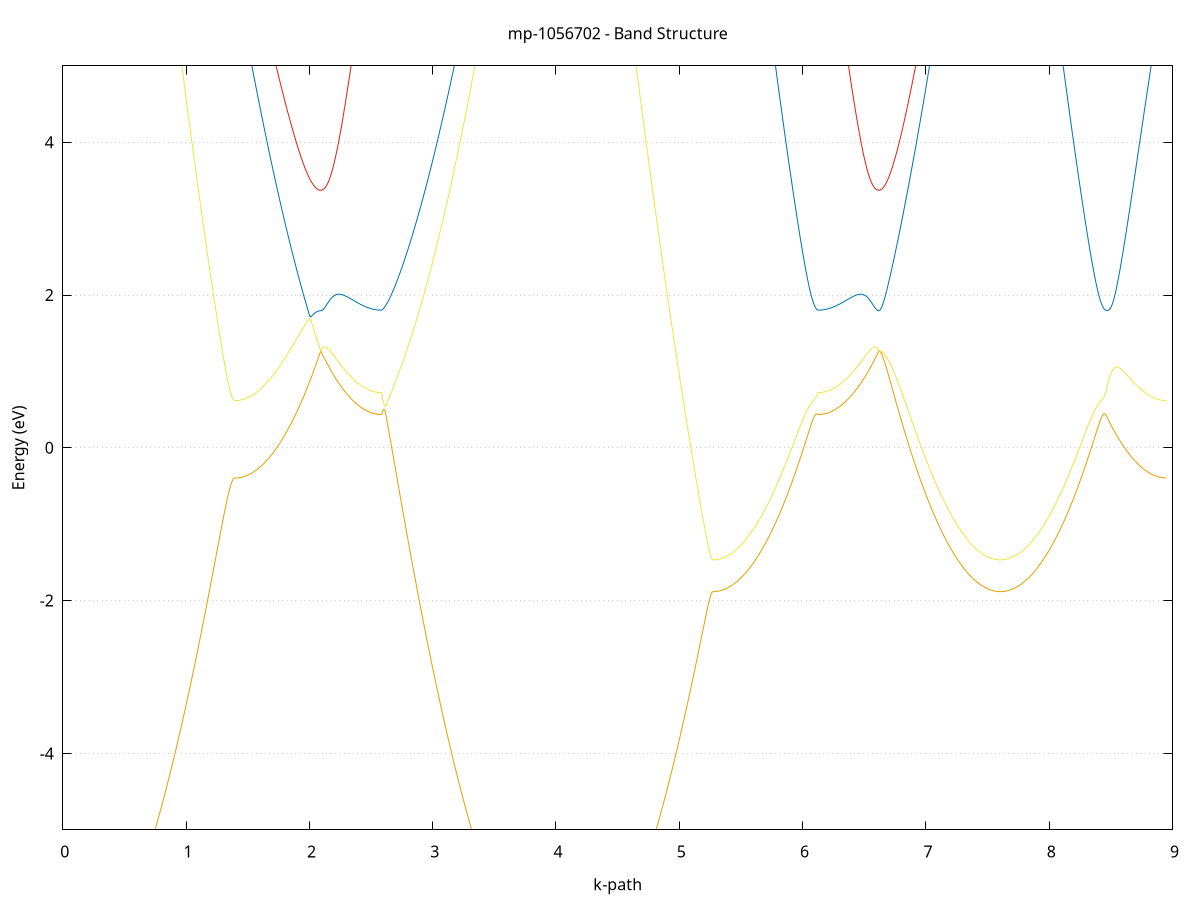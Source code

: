 set title 'mp-1056702 - Band Structure'
set xlabel 'k-path'
set ylabel 'Energy (eV)'
set grid y
set yrange [-5:5]
set terminal png size 800,600
set output 'mp-1056702_bands_gnuplot.png'
plot '-' using 1:2 with lines notitle, '-' using 1:2 with lines notitle, '-' using 1:2 with lines notitle, '-' using 1:2 with lines notitle, '-' using 1:2 with lines notitle, '-' using 1:2 with lines notitle, '-' using 1:2 with lines notitle, '-' using 1:2 with lines notitle, '-' using 1:2 with lines notitle, '-' using 1:2 with lines notitle, '-' using 1:2 with lines notitle, '-' using 1:2 with lines notitle
0.000000 -42.880369
0.009961 -42.880369
0.019922 -42.880369
0.029883 -42.880469
0.039844 -42.880469
0.049805 -42.880469
0.059765 -42.880569
0.069726 -42.880569
0.079687 -42.880669
0.089648 -42.880769
0.099609 -42.880769
0.109570 -42.880869
0.119531 -42.880969
0.129492 -42.881069
0.139453 -42.881169
0.149414 -42.881269
0.159375 -42.881469
0.169336 -42.881569
0.179296 -42.881769
0.189257 -42.881869
0.199218 -42.881969
0.209179 -42.882169
0.219140 -42.882369
0.229101 -42.882469
0.239062 -42.882669
0.249023 -42.882869
0.258984 -42.883069
0.268945 -42.883269
0.278906 -42.883469
0.288867 -42.883669
0.298827 -42.883869
0.308788 -42.884069
0.318749 -42.884269
0.328710 -42.884469
0.338671 -42.884769
0.348632 -42.884969
0.358593 -42.885269
0.368554 -42.885469
0.378515 -42.885769
0.388476 -42.885969
0.398437 -42.886269
0.408397 -42.886569
0.418358 -42.886869
0.428319 -42.887069
0.438280 -42.887369
0.448241 -42.887669
0.458202 -42.887969
0.468163 -42.888269
0.478124 -42.888669
0.488085 -42.888969
0.498046 -42.889369
0.508007 -42.889669
0.517968 -42.889969
0.527928 -42.890269
0.537889 -42.890569
0.547850 -42.890969
0.557811 -42.891269
0.567772 -42.891569
0.577733 -42.891869
0.587694 -42.892269
0.597655 -42.892569
0.607616 -42.892969
0.617577 -42.893269
0.627538 -42.893669
0.637499 -42.893969
0.647459 -42.894269
0.657420 -42.894669
0.667381 -42.894969
0.677342 -42.895369
0.687303 -42.895669
0.697264 -42.896069
0.707225 -42.896469
0.717186 -42.896869
0.727147 -42.897169
0.737108 -42.897569
0.747069 -42.897869
0.757029 -42.898169
0.766990 -42.898569
0.776951 -42.898869
0.786912 -42.899269
0.796873 -42.899569
0.806834 -42.899869
0.816795 -42.900269
0.826756 -42.900569
0.836717 -42.900869
0.846678 -42.901269
0.856639 -42.901569
0.866600 -42.901869
0.876560 -42.902169
0.886521 -42.902569
0.896482 -42.902869
0.906443 -42.903169
0.916404 -42.903469
0.926365 -42.903769
0.936326 -42.904069
0.946287 -42.904369
0.956248 -42.904669
0.966209 -42.904969
0.976170 -42.905269
0.986131 -42.905569
0.996091 -42.905769
1.006052 -42.906069
1.016013 -42.906369
1.025974 -42.906569
1.035935 -42.906869
1.045896 -42.907169
1.055857 -42.907369
1.065818 -42.907469
1.075779 -42.907769
1.085740 -42.907969
1.095701 -42.908169
1.105661 -42.908369
1.115622 -42.908569
1.125583 -42.908769
1.135544 -42.908969
1.145505 -42.909169
1.155466 -42.909369
1.165427 -42.909469
1.175388 -42.909669
1.185349 -42.909869
1.195310 -42.909969
1.205271 -42.910169
1.215232 -42.910269
1.225192 -42.910369
1.235153 -42.910469
1.245114 -42.910669
1.255075 -42.910769
1.265036 -42.910869
1.274997 -42.910969
1.284958 -42.911069
1.294919 -42.911169
1.304880 -42.911269
1.314841 -42.911369
1.324802 -42.911369
1.334763 -42.911469
1.344723 -42.911469
1.354684 -42.911469
1.364645 -42.911569
1.374606 -42.911669
1.384567 -42.911669
1.394528 -42.911669
1.394528 -42.911669
1.404489 -42.911669
1.414450 -42.911669
1.424411 -42.911569
1.434372 -42.911569
1.444333 -42.911469
1.454293 -42.911469
1.464254 -42.911469
1.474215 -42.911469
1.484176 -42.911369
1.494137 -42.911369
1.504098 -42.911269
1.514059 -42.911269
1.524020 -42.911169
1.533981 -42.911069
1.543942 -42.911069
1.553903 -42.910969
1.563864 -42.910869
1.573824 -42.910769
1.583785 -42.910769
1.593746 -42.910669
1.603707 -42.910469
1.613668 -42.910369
1.623629 -42.910269
1.633590 -42.910169
1.643551 -42.910069
1.653512 -42.909969
1.663473 -42.909869
1.673434 -42.909769
1.683395 -42.909669
1.693355 -42.909469
1.703316 -42.909369
1.713277 -42.909269
1.723238 -42.909069
1.733199 -42.908969
1.743160 -42.908769
1.753121 -42.908669
1.763082 -42.908469
1.773043 -42.908369
1.783004 -42.908169
1.792965 -42.907969
1.802925 -42.907769
1.812886 -42.907669
1.822847 -42.907469
1.832808 -42.907269
1.842769 -42.907169
1.852730 -42.906969
1.862691 -42.906769
1.872652 -42.906569
1.882613 -42.906369
1.892574 -42.906169
1.902535 -42.906069
1.912496 -42.905869
1.922456 -42.905669
1.932417 -42.905469
1.942378 -42.905269
1.952339 -42.905069
1.962300 -42.904869
1.972261 -42.904669
1.982222 -42.904369
1.992183 -42.904169
2.002144 -42.903969
2.012105 -42.903769
2.022066 -42.903569
2.032027 -42.903369
2.041987 -42.903169
2.051948 -42.902969
2.061909 -42.902769
2.071870 -42.902569
2.081831 -42.902369
2.091792 -42.902169
2.091792 -42.902169
2.101653 -42.902269
2.111514 -42.902469
2.121374 -42.902569
2.131235 -42.902669
2.141096 -42.902869
2.150957 -42.902969
2.160818 -42.903069
2.170678 -42.903269
2.180539 -42.903369
2.190400 -42.903469
2.200261 -42.903669
2.210122 -42.903769
2.219982 -42.903869
2.229843 -42.903969
2.239704 -42.904069
2.249565 -42.904169
2.259426 -42.904369
2.269286 -42.904469
2.279147 -42.904569
2.289008 -42.904669
2.298869 -42.904769
2.308730 -42.904869
2.318590 -42.904969
2.328451 -42.905069
2.338312 -42.905169
2.348173 -42.905169
2.358034 -42.905269
2.367894 -42.905369
2.377755 -42.905469
2.387616 -42.905469
2.397477 -42.905569
2.407338 -42.905669
2.417198 -42.905669
2.427059 -42.905769
2.436920 -42.905769
2.446781 -42.905869
2.456642 -42.905869
2.466502 -42.905969
2.476363 -42.905969
2.486224 -42.906069
2.496085 -42.906069
2.505946 -42.906069
2.515806 -42.906069
2.525667 -42.906169
2.535528 -42.906169
2.545389 -42.906169
2.555250 -42.906169
2.565110 -42.906169
2.574971 -42.906169
2.584832 -42.906269
2.584832 -42.906269
2.594826 -42.905969
2.604820 -42.905769
2.614814 -42.905569
2.624808 -42.905369
2.634802 -42.905169
2.644796 -42.904969
2.654790 -42.904669
2.664785 -42.904469
2.674779 -42.904269
2.684773 -42.904069
2.694767 -42.903869
2.704761 -42.903569
2.714755 -42.903369
2.724749 -42.903169
2.734743 -42.902869
2.744737 -42.902669
2.754731 -42.902769
2.764725 -42.902869
2.774719 -42.903069
2.784713 -42.903169
2.794707 -42.903369
2.804701 -42.903469
2.814695 -42.903669
2.824689 -42.903769
2.834683 -42.903869
2.844678 -42.903969
2.854672 -42.903969
2.864666 -42.904069
2.874660 -42.904069
2.884654 -42.904169
2.894648 -42.904269
2.904642 -42.904269
2.914636 -42.904369
2.924630 -42.904369
2.934624 -42.904369
2.944618 -42.904369
2.954612 -42.904469
2.964606 -42.904369
2.974600 -42.904369
2.984594 -42.904369
2.994588 -42.904369
3.004582 -42.904269
3.014577 -42.904269
3.024571 -42.904269
3.034565 -42.904269
3.044559 -42.904169
3.054553 -42.904069
3.064547 -42.903969
3.074541 -42.903869
3.084535 -42.903769
3.094529 -42.903669
3.104523 -42.903569
3.114517 -42.903469
3.124511 -42.903269
3.134505 -42.903169
3.144499 -42.902969
3.154493 -42.902869
3.164487 -42.902669
3.174481 -42.902469
3.184475 -42.902269
3.194469 -42.902069
3.204464 -42.901869
3.214458 -42.901669
3.224452 -42.901469
3.234446 -42.901169
3.244440 -42.900969
3.254434 -42.900769
3.264428 -42.900469
3.274422 -42.900269
3.284416 -42.899969
3.294410 -42.899769
3.304404 -42.899469
3.314398 -42.899169
3.324392 -42.898869
3.334386 -42.898569
3.344380 -42.898269
3.354374 -42.898069
3.364368 -42.897769
3.374363 -42.897469
3.384357 -42.897069
3.394351 -42.896769
3.404345 -42.896469
3.414339 -42.896169
3.424333 -42.895869
3.434327 -42.895469
3.444321 -42.895169
3.454315 -42.894769
3.464309 -42.894469
3.474303 -42.894169
3.484297 -42.893769
3.494291 -42.893469
3.504285 -42.893069
3.514279 -42.892769
3.524273 -42.892469
3.534267 -42.892069
3.544261 -42.891769
3.554256 -42.891369
3.564250 -42.891069
3.574244 -42.890769
3.584238 -42.890369
3.594232 -42.889969
3.604226 -42.889669
3.614220 -42.889369
3.624214 -42.888969
3.634208 -42.888669
3.644202 -42.888369
3.654196 -42.888069
3.664190 -42.887669
3.674184 -42.887369
3.684178 -42.886969
3.694172 -42.886669
3.704166 -42.886369
3.714160 -42.886069
3.724154 -42.885769
3.734149 -42.885569
3.744143 -42.885269
3.754137 -42.884969
3.764131 -42.884669
3.774125 -42.884469
3.784119 -42.884169
3.794113 -42.883969
3.804107 -42.883769
3.814101 -42.883469
3.824095 -42.883269
3.834089 -42.883069
3.844083 -42.882869
3.854077 -42.882669
3.864071 -42.882469
3.874065 -42.882269
3.884059 -42.882069
3.894053 -42.881869
3.904047 -42.881769
3.914042 -42.881569
3.924036 -42.881369
3.934030 -42.881269
3.944024 -42.881169
3.954018 -42.881069
3.964012 -42.880969
3.974006 -42.880869
3.984000 -42.880769
3.993994 -42.880669
4.003988 -42.880569
4.013982 -42.880569
4.023976 -42.880469
4.033970 -42.880469
4.043964 -42.880469
4.053958 -42.880369
4.063952 -42.880369
4.063952 -42.880369
4.073933 -42.880369
4.083914 -42.880469
4.093895 -42.880469
4.103876 -42.880469
4.113857 -42.880569
4.123838 -42.880569
4.133819 -42.880669
4.143800 -42.880769
4.153781 -42.880869
4.163762 -42.880969
4.173743 -42.881069
4.183724 -42.881169
4.193705 -42.881369
4.203686 -42.881469
4.213667 -42.881669
4.223648 -42.881869
4.233629 -42.881969
4.243610 -42.882169
4.253591 -42.882369
4.263572 -42.882569
4.273553 -42.882869
4.283534 -42.883069
4.293515 -42.883269
4.303496 -42.883569
4.313476 -42.883769
4.323457 -42.883969
4.333438 -42.884269
4.343419 -42.884569
4.353400 -42.884869
4.363381 -42.885069
4.373362 -42.885369
4.383343 -42.885769
4.393324 -42.886069
4.403305 -42.886369
4.413286 -42.886669
4.423267 -42.887069
4.433248 -42.887369
4.443229 -42.887769
4.453210 -42.888069
4.463191 -42.888469
4.473172 -42.888869
4.483153 -42.889169
4.493134 -42.889569
4.503115 -42.889969
4.513096 -42.890269
4.523077 -42.890769
4.533058 -42.891169
4.543039 -42.891569
4.553020 -42.891969
4.563001 -42.892369
4.572982 -42.892769
4.582963 -42.893269
4.592943 -42.893569
4.602924 -42.894069
4.612905 -42.894469
4.622886 -42.894869
4.632867 -42.895269
4.642848 -42.895769
4.652829 -42.896169
4.662810 -42.896569
4.672791 -42.896969
4.682772 -42.897369
4.692753 -42.897869
4.702734 -42.898269
4.712715 -42.898669
4.722696 -42.899069
4.732677 -42.899469
4.742658 -42.899969
4.752639 -42.900369
4.762620 -42.900769
4.772601 -42.901169
4.782582 -42.901569
4.792563 -42.901969
4.802544 -42.902369
4.812525 -42.902769
4.822506 -42.903169
4.832487 -42.903569
4.842468 -42.903969
4.852449 -42.904269
4.862430 -42.904669
4.872410 -42.905069
4.882391 -42.905369
4.892372 -42.905769
4.902353 -42.906169
4.912334 -42.906469
4.922315 -42.906769
4.932296 -42.907169
4.942277 -42.907469
4.952258 -42.907769
4.962239 -42.908069
4.972220 -42.908369
4.982201 -42.908669
4.992182 -42.908969
5.002163 -42.909269
5.012144 -42.909469
5.022125 -42.909769
5.032106 -42.910069
5.042087 -42.910269
5.052068 -42.910469
5.062049 -42.910669
5.072030 -42.910869
5.082011 -42.911169
5.091992 -42.911369
5.101973 -42.911469
5.111954 -42.911769
5.121935 -42.911869
5.131916 -42.912069
5.141897 -42.912169
5.151877 -42.912469
5.161858 -42.912569
5.171839 -42.912669
5.181820 -42.912769
5.191801 -42.912869
5.201782 -42.912969
5.211763 -42.912969
5.221744 -42.912969
5.231725 -42.913069
5.241706 -42.913069
5.251687 -42.913169
5.261668 -42.913169
5.271649 -42.913169
5.271649 -42.913169
5.281579 -42.913169
5.291509 -42.913169
5.301439 -42.913169
5.311369 -42.913069
5.321298 -42.913069
5.331228 -42.913069
5.341158 -42.913069
5.351088 -42.913069
5.361018 -42.912969
5.370948 -42.912969
5.380878 -42.912969
5.390808 -42.912869
5.400738 -42.912869
5.410667 -42.912769
5.420597 -42.912769
5.430527 -42.912669
5.440457 -42.912669
5.450387 -42.912569
5.460317 -42.912469
5.470247 -42.912469
5.480177 -42.912369
5.490107 -42.912269
5.500037 -42.912169
5.509966 -42.912069
5.519896 -42.911969
5.529826 -42.911869
5.539756 -42.911769
5.549686 -42.911669
5.559616 -42.911569
5.569546 -42.911469
5.579476 -42.911369
5.589406 -42.911269
5.599335 -42.911169
5.609265 -42.911069
5.619195 -42.910869
5.629125 -42.910769
5.639055 -42.910669
5.648985 -42.910469
5.658915 -42.910369
5.668845 -42.910169
5.678775 -42.910069
5.688704 -42.909969
5.698634 -42.909769
5.708564 -42.909669
5.718494 -42.909469
5.728424 -42.909369
5.738354 -42.909169
5.748284 -42.909069
5.758214 -42.908869
5.768144 -42.908769
5.778073 -42.908569
5.788003 -42.908469
5.797933 -42.908269
5.807863 -42.908169
5.817793 -42.907969
5.827723 -42.907869
5.837653 -42.907669
5.847583 -42.907469
5.857513 -42.907369
5.867442 -42.907269
5.877372 -42.907069
5.887302 -42.906969
5.897232 -42.906769
5.907162 -42.906669
5.917092 -42.906469
5.927022 -42.906369
5.936952 -42.906269
5.946882 -42.906069
5.956811 -42.905969
5.966741 -42.905869
5.976671 -42.905769
5.986601 -42.905769
5.996531 -42.905669
6.006461 -42.905569
6.016391 -42.905569
6.026321 -42.905569
6.036251 -42.905569
6.046180 -42.905569
6.056110 -42.905569
6.066040 -42.905669
6.075970 -42.905769
6.085900 -42.905769
6.095830 -42.905869
6.105760 -42.905969
6.115690 -42.906069
6.125620 -42.906269
6.125620 -42.906269
6.135480 -42.906169
6.145341 -42.906169
6.155202 -42.906169
6.165063 -42.906169
6.174924 -42.906169
6.184784 -42.906169
6.194645 -42.906069
6.204506 -42.906069
6.214367 -42.906069
6.224228 -42.906069
6.234088 -42.905969
6.243949 -42.905969
6.253810 -42.905869
6.263671 -42.905869
6.273532 -42.905769
6.283392 -42.905769
6.293253 -42.905669
6.303114 -42.905669
6.312975 -42.905569
6.322836 -42.905469
6.332696 -42.905469
6.342557 -42.905369
6.352418 -42.905269
6.362279 -42.905169
6.372140 -42.905169
6.382000 -42.905069
6.391861 -42.904969
6.401722 -42.904869
6.411583 -42.904769
6.421444 -42.904669
6.431304 -42.904569
6.441165 -42.904469
6.451026 -42.904369
6.460887 -42.904169
6.470748 -42.904069
6.480608 -42.903969
6.490469 -42.903869
6.500330 -42.903769
6.510191 -42.903669
6.520052 -42.903469
6.529912 -42.903369
6.539773 -42.903269
6.549634 -42.903069
6.559495 -42.902969
6.569356 -42.902869
6.579216 -42.902669
6.589077 -42.902569
6.598938 -42.902469
6.608799 -42.902269
6.618660 -42.902169
6.618660 -42.902169
6.628620 -42.902169
6.638580 -42.902169
6.648541 -42.902169
6.658501 -42.902269
6.668462 -42.902269
6.678422 -42.902369
6.688382 -42.902369
6.698343 -42.902469
6.708303 -42.902569
6.718264 -42.902669
6.728224 -42.902769
6.738185 -42.902869
6.748145 -42.902969
6.758105 -42.903069
6.768066 -42.903169
6.778026 -42.903369
6.787987 -42.903469
6.797947 -42.903669
6.807907 -42.903769
6.817868 -42.903869
6.827828 -42.904069
6.837789 -42.904169
6.847749 -42.904369
6.857709 -42.904569
6.867670 -42.904669
6.877630 -42.904869
6.887591 -42.904969
6.897551 -42.905169
6.907511 -42.905369
6.917472 -42.905469
6.927432 -42.905669
6.937393 -42.905869
6.947353 -42.905969
6.957313 -42.906169
6.967274 -42.906369
6.977234 -42.906569
6.987195 -42.906669
6.997155 -42.906969
7.007115 -42.907069
7.017076 -42.907269
7.027036 -42.907469
7.036997 -42.907569
7.046957 -42.907769
7.056918 -42.907969
7.066878 -42.908069
7.076838 -42.908269
7.086799 -42.908469
7.096759 -42.908569
7.106720 -42.908769
7.116680 -42.908869
7.126640 -42.909069
7.136601 -42.909169
7.146561 -42.909369
7.156522 -42.909469
7.166482 -42.909669
7.176442 -42.909769
7.186403 -42.909969
7.196363 -42.910069
7.206324 -42.910169
7.216284 -42.910369
7.226244 -42.910469
7.236205 -42.910669
7.246165 -42.910769
7.256126 -42.910869
7.266086 -42.910969
7.276046 -42.911169
7.286007 -42.911269
7.295967 -42.911369
7.305928 -42.911469
7.315888 -42.911569
7.325848 -42.911669
7.335809 -42.911769
7.345769 -42.911869
7.355730 -42.911969
7.365690 -42.912069
7.375650 -42.912169
7.385611 -42.912269
7.395571 -42.912369
7.405532 -42.912369
7.415492 -42.912469
7.425453 -42.912569
7.435413 -42.912669
7.445373 -42.912669
7.455334 -42.912769
7.465294 -42.912769
7.475255 -42.912869
7.485215 -42.912869
7.495175 -42.912969
7.505136 -42.912969
7.515096 -42.912969
7.525057 -42.913069
7.535017 -42.913069
7.544977 -42.913069
7.554938 -42.913069
7.564898 -42.913069
7.574859 -42.913169
7.584819 -42.913169
7.594779 -42.913169
7.604740 -42.913169
7.604740 -42.913169
7.614670 -42.913169
7.624600 -42.913169
7.634530 -42.913169
7.644459 -42.913069
7.654389 -42.913069
7.664319 -42.913069
7.674249 -42.913069
7.684179 -42.913069
7.694109 -42.912969
7.704039 -42.912969
7.713969 -42.912969
7.723899 -42.912869
7.733828 -42.912869
7.743758 -42.912769
7.753688 -42.912769
7.763618 -42.912669
7.773548 -42.912669
7.783478 -42.912569
7.793408 -42.912469
7.803338 -42.912469
7.813268 -42.912369
7.823197 -42.912269
7.833127 -42.912169
7.843057 -42.912069
7.852987 -42.911969
7.862917 -42.911869
7.872847 -42.911769
7.882777 -42.911669
7.892707 -42.911569
7.902637 -42.911469
7.912566 -42.911369
7.922496 -42.911269
7.932426 -42.911169
7.942356 -42.911069
7.952286 -42.910869
7.962216 -42.910769
7.972146 -42.910669
7.982076 -42.910469
7.992006 -42.910369
8.001935 -42.910169
8.011865 -42.910069
8.021795 -42.909969
8.031725 -42.909769
8.041655 -42.909669
8.051585 -42.909469
8.061515 -42.909369
8.071445 -42.909169
8.081375 -42.909069
8.091304 -42.908869
8.101234 -42.908769
8.111164 -42.908569
8.121094 -42.908469
8.131024 -42.908269
8.140954 -42.908169
8.150884 -42.907969
8.160814 -42.907869
8.170744 -42.907669
8.180673 -42.907469
8.190603 -42.907369
8.200533 -42.907269
8.210463 -42.907069
8.220393 -42.906969
8.230323 -42.906769
8.240253 -42.906669
8.250183 -42.906469
8.260113 -42.906369
8.270042 -42.906269
8.279972 -42.906069
8.289902 -42.905969
8.299832 -42.905869
8.309762 -42.905769
8.319692 -42.905769
8.329622 -42.905669
8.339552 -42.905569
8.349482 -42.905569
8.359411 -42.905569
8.369341 -42.905569
8.379271 -42.905569
8.389201 -42.905569
8.399131 -42.905669
8.409061 -42.905769
8.418991 -42.905769
8.428921 -42.905869
8.438851 -42.905969
8.448780 -42.906069
8.458710 -42.906269
8.458710 -42.906269
8.468571 -42.906369
8.478432 -42.906569
8.488293 -42.906769
8.498154 -42.906969
8.508014 -42.907169
8.517875 -42.907369
8.527736 -42.907569
8.537597 -42.907669
8.547458 -42.907869
8.557318 -42.908069
8.567179 -42.908169
8.577040 -42.908369
8.586901 -42.908469
8.596762 -42.908669
8.606622 -42.908769
8.616483 -42.908969
8.626344 -42.909069
8.636205 -42.909269
8.646066 -42.909369
8.655926 -42.909469
8.665787 -42.909669
8.675648 -42.909769
8.685509 -42.909869
8.695370 -42.909969
8.705230 -42.910069
8.715091 -42.910269
8.724952 -42.910369
8.734813 -42.910469
8.744674 -42.910569
8.754534 -42.910569
8.764395 -42.910769
8.774256 -42.910869
8.784117 -42.910869
8.793978 -42.910969
8.803838 -42.911069
8.813699 -42.911169
8.823560 -42.911169
8.833421 -42.911269
8.843282 -42.911269
8.853142 -42.911369
8.863003 -42.911369
8.872864 -42.911469
8.882725 -42.911469
8.892586 -42.911569
8.902446 -42.911569
8.912307 -42.911569
8.922168 -42.911569
8.932029 -42.911669
8.941890 -42.911669
8.951750 -42.911669
e
0.000000 -42.880369
0.009961 -42.880369
0.019922 -42.880369
0.029883 -42.880369
0.039844 -42.880469
0.049805 -42.880469
0.059765 -42.880469
0.069726 -42.880469
0.079687 -42.880469
0.089648 -42.880569
0.099609 -42.880569
0.109570 -42.880569
0.119531 -42.880669
0.129492 -42.880669
0.139453 -42.880669
0.149414 -42.880769
0.159375 -42.880769
0.169336 -42.880869
0.179296 -42.880869
0.189257 -42.880969
0.199218 -42.881069
0.209179 -42.881069
0.219140 -42.881169
0.229101 -42.881269
0.239062 -42.881269
0.249023 -42.881369
0.258984 -42.881469
0.268945 -42.881569
0.278906 -42.881569
0.288867 -42.881669
0.298827 -42.881769
0.308788 -42.881869
0.318749 -42.881969
0.328710 -42.882069
0.338671 -42.882169
0.348632 -42.882269
0.358593 -42.882369
0.368554 -42.882369
0.378515 -42.882469
0.388476 -42.882569
0.398437 -42.882669
0.408397 -42.882769
0.418358 -42.882969
0.428319 -42.883069
0.438280 -42.883169
0.448241 -42.883269
0.458202 -42.883369
0.468163 -42.883469
0.478124 -42.883669
0.488085 -42.883769
0.498046 -42.883869
0.508007 -42.884069
0.517968 -42.884169
0.527928 -42.884269
0.537889 -42.884469
0.547850 -42.884569
0.557811 -42.884669
0.567772 -42.884769
0.577733 -42.884969
0.587694 -42.885069
0.597655 -42.885269
0.607616 -42.885369
0.617577 -42.885469
0.627538 -42.885669
0.637499 -42.885769
0.647459 -42.885869
0.657420 -42.886069
0.667381 -42.886169
0.677342 -42.886369
0.687303 -42.886369
0.697264 -42.886569
0.707225 -42.886669
0.717186 -42.886869
0.727147 -42.887069
0.737108 -42.887269
0.747069 -42.887369
0.757029 -42.887469
0.766990 -42.887669
0.776951 -42.887769
0.786912 -42.887869
0.796873 -42.888069
0.806834 -42.888169
0.816795 -42.888269
0.826756 -42.888469
0.836717 -42.888569
0.846678 -42.888669
0.856639 -42.888869
0.866600 -42.888969
0.876560 -42.889069
0.886521 -42.889169
0.896482 -42.889369
0.906443 -42.889469
0.916404 -42.889569
0.926365 -42.889669
0.936326 -42.889869
0.946287 -42.889969
0.956248 -42.890069
0.966209 -42.890169
0.976170 -42.890269
0.986131 -42.890369
0.996091 -42.890469
1.006052 -42.890669
1.016013 -42.890769
1.025974 -42.890869
1.035935 -42.890969
1.045896 -42.891069
1.055857 -42.891169
1.065818 -42.891169
1.075779 -42.891269
1.085740 -42.891369
1.095701 -42.891469
1.105661 -42.891569
1.115622 -42.891669
1.125583 -42.891769
1.135544 -42.891769
1.145505 -42.891869
1.155466 -42.891969
1.165427 -42.892069
1.175388 -42.892069
1.185349 -42.892169
1.195310 -42.892169
1.205271 -42.892269
1.215232 -42.892369
1.225192 -42.892369
1.235153 -42.892469
1.245114 -42.892469
1.255075 -42.892569
1.265036 -42.892569
1.274997 -42.892569
1.284958 -42.892669
1.294919 -42.892669
1.304880 -42.892769
1.314841 -42.892769
1.324802 -42.892769
1.334763 -42.892769
1.344723 -42.892769
1.354684 -42.892869
1.364645 -42.892869
1.374606 -42.892869
1.384567 -42.892869
1.394528 -42.892869
1.394528 -42.892869
1.404489 -42.892869
1.414450 -42.892869
1.424411 -42.892869
1.434372 -42.892869
1.444333 -42.892869
1.454293 -42.892969
1.464254 -42.892969
1.474215 -42.892969
1.484176 -42.893069
1.494137 -42.893069
1.504098 -42.893169
1.514059 -42.893169
1.524020 -42.893269
1.533981 -42.893269
1.543942 -42.893369
1.553903 -42.893469
1.563864 -42.893469
1.573824 -42.893569
1.583785 -42.893669
1.593746 -42.893769
1.603707 -42.893869
1.613668 -42.893969
1.623629 -42.894069
1.633590 -42.894169
1.643551 -42.894269
1.653512 -42.894369
1.663473 -42.894469
1.673434 -42.894669
1.683395 -42.894769
1.693355 -42.894869
1.703316 -42.894969
1.713277 -42.895169
1.723238 -42.895269
1.733199 -42.895469
1.743160 -42.895569
1.753121 -42.895769
1.763082 -42.895869
1.773043 -42.896069
1.783004 -42.896169
1.792965 -42.896369
1.802925 -42.896469
1.812886 -42.896669
1.822847 -42.896869
1.832808 -42.896969
1.842769 -42.897169
1.852730 -42.897369
1.862691 -42.897569
1.872652 -42.897769
1.882613 -42.897869
1.892574 -42.898069
1.902535 -42.898269
1.912496 -42.898469
1.922456 -42.898669
1.932417 -42.898869
1.942378 -42.899069
1.952339 -42.899269
1.962300 -42.899469
1.972261 -42.899669
1.982222 -42.899869
1.992183 -42.900069
2.002144 -42.900269
2.012105 -42.900469
2.022066 -42.900669
2.032027 -42.900869
2.041987 -42.901069
2.051948 -42.901269
2.061909 -42.901469
2.071870 -42.901769
2.081831 -42.901969
2.091792 -42.902169
2.091792 -42.902169
2.101653 -42.901969
2.111514 -42.901869
2.121374 -42.901669
2.131235 -42.901569
2.141096 -42.901469
2.150957 -42.901369
2.160818 -42.901169
2.170678 -42.901069
2.180539 -42.900969
2.190400 -42.900869
2.200261 -42.900769
2.210122 -42.900669
2.219982 -42.900569
2.229843 -42.900569
2.239704 -42.900469
2.249565 -42.900369
2.259426 -42.900269
2.269286 -42.900269
2.279147 -42.900169
2.289008 -42.900069
2.298869 -42.900069
2.308730 -42.899969
2.318590 -42.899969
2.328451 -42.899969
2.338312 -42.899969
2.348173 -42.899869
2.358034 -42.899869
2.367894 -42.899869
2.377755 -42.899869
2.387616 -42.899769
2.397477 -42.899769
2.407338 -42.899769
2.417198 -42.899769
2.427059 -42.899769
2.436920 -42.899669
2.446781 -42.899669
2.456642 -42.899769
2.466502 -42.899769
2.476363 -42.899669
2.486224 -42.899669
2.496085 -42.899669
2.505946 -42.899669
2.515806 -42.899669
2.525667 -42.899669
2.535528 -42.899669
2.545389 -42.899669
2.555250 -42.899669
2.565110 -42.899669
2.574971 -42.899669
2.584832 -42.899669
2.584832 -42.899669
2.594826 -42.899869
2.604820 -42.900069
2.614814 -42.900269
2.624808 -42.900469
2.634802 -42.900669
2.644796 -42.900869
2.654790 -42.901069
2.664785 -42.901269
2.674779 -42.901469
2.684773 -42.901669
2.694767 -42.901769
2.704761 -42.901969
2.714755 -42.902069
2.724749 -42.902269
2.734743 -42.902369
2.744737 -42.902569
2.754731 -42.902369
2.764725 -42.902169
2.774719 -42.901969
2.784713 -42.901669
2.794707 -42.901469
2.804701 -42.901269
2.814695 -42.900969
2.824689 -42.900769
2.834683 -42.900469
2.844678 -42.900269
2.854672 -42.899969
2.864666 -42.899769
2.874660 -42.899469
2.884654 -42.899269
2.894648 -42.898969
2.904642 -42.898769
2.914636 -42.898469
2.924630 -42.898269
2.934624 -42.897969
2.944618 -42.897769
2.954612 -42.897469
2.964606 -42.897269
2.974600 -42.896969
2.984594 -42.896769
2.994588 -42.896469
3.004582 -42.896269
3.014577 -42.895969
3.024571 -42.895769
3.034565 -42.895469
3.044559 -42.895269
3.054553 -42.894969
3.064547 -42.894769
3.074541 -42.894469
3.084535 -42.894269
3.094529 -42.893969
3.104523 -42.893769
3.114517 -42.893469
3.124511 -42.893269
3.134505 -42.893069
3.144499 -42.892769
3.154493 -42.892569
3.164487 -42.892369
3.174481 -42.892069
3.184475 -42.891869
3.194469 -42.891669
3.204464 -42.891469
3.214458 -42.891169
3.224452 -42.890969
3.234446 -42.890669
3.244440 -42.890469
3.254434 -42.890269
3.264428 -42.890069
3.274422 -42.889769
3.284416 -42.889569
3.294410 -42.889369
3.304404 -42.889169
3.314398 -42.888869
3.324392 -42.888669
3.334386 -42.888469
3.344380 -42.888269
3.354374 -42.888069
3.364368 -42.887869
3.374363 -42.887669
3.384357 -42.887469
3.394351 -42.887269
3.404345 -42.887069
3.414339 -42.886869
3.424333 -42.886669
3.434327 -42.886469
3.444321 -42.886369
3.454315 -42.886169
3.464309 -42.885969
3.474303 -42.885769
3.484297 -42.885569
3.494291 -42.885469
3.504285 -42.885269
3.514279 -42.885069
3.524273 -42.884969
3.534267 -42.884769
3.544261 -42.884569
3.554256 -42.884469
3.564250 -42.884369
3.574244 -42.884169
3.584238 -42.883969
3.594232 -42.883869
3.604226 -42.883669
3.614220 -42.883569
3.624214 -42.883369
3.634208 -42.883269
3.644202 -42.883169
3.654196 -42.883069
3.664190 -42.882869
3.674184 -42.882769
3.684178 -42.882669
3.694172 -42.882569
3.704166 -42.882469
3.714160 -42.882369
3.724154 -42.882169
3.734149 -42.882069
3.744143 -42.881969
3.754137 -42.881869
3.764131 -42.881769
3.774125 -42.881669
3.784119 -42.881569
3.794113 -42.881569
3.804107 -42.881469
3.814101 -42.881369
3.824095 -42.881269
3.834089 -42.881269
3.844083 -42.881169
3.854077 -42.881069
3.864071 -42.881069
3.874065 -42.880969
3.884059 -42.880869
3.894053 -42.880869
3.904047 -42.880769
3.914042 -42.880769
3.924036 -42.880669
3.934030 -42.880669
3.944024 -42.880669
3.954018 -42.880569
3.964012 -42.880569
3.974006 -42.880569
3.984000 -42.880469
3.993994 -42.880469
4.003988 -42.880469
4.013982 -42.880469
4.023976 -42.880469
4.033970 -42.880369
4.043964 -42.880369
4.053958 -42.880369
4.063952 -42.880369
4.063952 -42.880369
4.073933 -42.880369
4.083914 -42.880369
4.093895 -42.880369
4.103876 -42.880369
4.113857 -42.880369
4.123838 -42.880469
4.133819 -42.880469
4.143800 -42.880469
4.153781 -42.880469
4.163762 -42.880469
4.173743 -42.880469
4.183724 -42.880469
4.193705 -42.880569
4.203686 -42.880569
4.213667 -42.880569
4.223648 -42.880569
4.233629 -42.880669
4.243610 -42.880669
4.253591 -42.880669
4.263572 -42.880769
4.273553 -42.880769
4.283534 -42.880769
4.293515 -42.880869
4.303496 -42.880869
4.313476 -42.880869
4.323457 -42.880969
4.333438 -42.880969
4.343419 -42.880969
4.353400 -42.881069
4.363381 -42.881169
4.373362 -42.881169
4.383343 -42.881169
4.393324 -42.881269
4.403305 -42.881269
4.413286 -42.881369
4.423267 -42.881369
4.433248 -42.881469
4.443229 -42.881469
4.453210 -42.881569
4.463191 -42.881669
4.473172 -42.881669
4.483153 -42.881769
4.493134 -42.881669
4.503115 -42.881769
4.513096 -42.881869
4.523077 -42.881869
4.533058 -42.881969
4.543039 -42.881969
4.553020 -42.882069
4.563001 -42.882169
4.572982 -42.882169
4.582963 -42.882269
4.592943 -42.882269
4.602924 -42.882369
4.612905 -42.882469
4.622886 -42.882469
4.632867 -42.882569
4.642848 -42.882569
4.652829 -42.882669
4.662810 -42.882769
4.672791 -42.882769
4.682772 -42.882869
4.692753 -42.882969
4.702734 -42.882969
4.712715 -42.883069
4.722696 -42.883069
4.732677 -42.883169
4.742658 -42.883269
4.752639 -42.883269
4.762620 -42.883369
4.772601 -42.883369
4.782582 -42.883469
4.792563 -42.883569
4.802544 -42.883569
4.812525 -42.883669
4.822506 -42.883669
4.832487 -42.883769
4.842468 -42.883869
4.852449 -42.883869
4.862430 -42.883969
4.872410 -42.883969
4.882391 -42.884069
4.892372 -42.884069
4.902353 -42.884169
4.912334 -42.884169
4.922315 -42.884269
4.932296 -42.884269
4.942277 -42.884369
4.952258 -42.884369
4.962239 -42.884369
4.972220 -42.884469
4.982201 -42.884469
4.992182 -42.884569
5.002163 -42.884569
5.012144 -42.884669
5.022125 -42.884669
5.032106 -42.884669
5.042087 -42.884769
5.052068 -42.884769
5.062049 -42.884769
5.072030 -42.884769
5.082011 -42.884869
5.091992 -42.884869
5.101973 -42.884869
5.111954 -42.884969
5.121935 -42.884969
5.131916 -42.884969
5.141897 -42.884969
5.151877 -42.885069
5.161858 -42.885069
5.171839 -42.885069
5.181820 -42.885069
5.191801 -42.885069
5.201782 -42.885069
5.211763 -42.885169
5.221744 -42.885169
5.231725 -42.885169
5.241706 -42.885169
5.251687 -42.885169
5.261668 -42.885169
5.271649 -42.885169
5.271649 -42.885169
5.281579 -42.885169
5.291509 -42.885169
5.301439 -42.885169
5.311369 -42.885169
5.321298 -42.885269
5.331228 -42.885269
5.341158 -42.885369
5.351088 -42.885469
5.361018 -42.885469
5.370948 -42.885569
5.380878 -42.885669
5.390808 -42.885769
5.400738 -42.885869
5.410667 -42.885969
5.420597 -42.886069
5.430527 -42.886269
5.440457 -42.886369
5.450387 -42.886569
5.460317 -42.886669
5.470247 -42.886869
5.480177 -42.886969
5.490107 -42.887169
5.500037 -42.887369
5.509966 -42.887469
5.519896 -42.887769
5.529826 -42.887969
5.539756 -42.888169
5.549686 -42.888369
5.559616 -42.888569
5.569546 -42.888769
5.579476 -42.888969
5.589406 -42.889269
5.599335 -42.889469
5.609265 -42.889769
5.619195 -42.889969
5.629125 -42.890269
5.639055 -42.890469
5.648985 -42.890769
5.658915 -42.890969
5.668845 -42.891269
5.678775 -42.891569
5.688704 -42.891869
5.698634 -42.892069
5.708564 -42.892369
5.718494 -42.892669
5.728424 -42.892969
5.738354 -42.893269
5.748284 -42.893569
5.758214 -42.893869
5.768144 -42.894169
5.778073 -42.894469
5.788003 -42.894769
5.797933 -42.895069
5.807863 -42.895269
5.817793 -42.895569
5.827723 -42.895869
5.837653 -42.896169
5.847583 -42.896469
5.857513 -42.896769
5.867442 -42.896969
5.877372 -42.897269
5.887302 -42.897569
5.897232 -42.897769
5.907162 -42.898069
5.917092 -42.898269
5.927022 -42.898469
5.936952 -42.898669
5.946882 -42.898869
5.956811 -42.899069
5.966741 -42.899269
5.976671 -42.899469
5.986601 -42.899569
5.996531 -42.899769
6.006461 -42.899869
6.016391 -42.899969
6.026321 -42.900069
6.036251 -42.900069
6.046180 -42.900169
6.056110 -42.900169
6.066040 -42.900169
6.075970 -42.900069
6.085900 -42.900069
6.095830 -42.899969
6.105760 -42.899869
6.115690 -42.899769
6.125620 -42.899669
6.125620 -42.899669
6.135480 -42.899669
6.145341 -42.899669
6.155202 -42.899669
6.165063 -42.899669
6.174924 -42.899669
6.184784 -42.899669
6.194645 -42.899669
6.204506 -42.899669
6.214367 -42.899669
6.224228 -42.899669
6.234088 -42.899669
6.243949 -42.899769
6.253810 -42.899769
6.263671 -42.899669
6.273532 -42.899669
6.283392 -42.899769
6.293253 -42.899769
6.303114 -42.899769
6.312975 -42.899769
6.322836 -42.899769
6.332696 -42.899869
6.342557 -42.899869
6.352418 -42.899869
6.362279 -42.899869
6.372140 -42.899969
6.382000 -42.899969
6.391861 -42.899969
6.401722 -42.899969
6.411583 -42.900069
6.421444 -42.900069
6.431304 -42.900169
6.441165 -42.900269
6.451026 -42.900269
6.460887 -42.900369
6.470748 -42.900469
6.480608 -42.900569
6.490469 -42.900569
6.500330 -42.900669
6.510191 -42.900769
6.520052 -42.900869
6.529912 -42.900969
6.539773 -42.901069
6.549634 -42.901169
6.559495 -42.901369
6.569356 -42.901469
6.579216 -42.901569
6.589077 -42.901669
6.598938 -42.901869
6.608799 -42.901969
6.618660 -42.902169
6.618660 -42.902169
6.628620 -42.902169
6.638580 -42.902069
6.648541 -42.902069
6.658501 -42.902069
6.668462 -42.902069
6.678422 -42.901969
6.688382 -42.901969
6.698343 -42.901869
6.708303 -42.901769
6.718264 -42.901769
6.728224 -42.901669
6.738185 -42.901569
6.748145 -42.901469
6.758105 -42.901369
6.768066 -42.901269
6.778026 -42.901169
6.787987 -42.901069
6.797947 -42.900869
6.807907 -42.900769
6.817868 -42.900569
6.827828 -42.900369
6.837789 -42.900269
6.847749 -42.900069
6.857709 -42.899869
6.867670 -42.899669
6.877630 -42.899569
6.887591 -42.899269
6.897551 -42.899069
6.907511 -42.898869
6.917472 -42.898669
6.927432 -42.898469
6.937393 -42.898269
6.947353 -42.897969
6.957313 -42.897769
6.967274 -42.897569
6.977234 -42.897269
6.987195 -42.897069
6.997155 -42.896769
7.007115 -42.896569
7.017076 -42.896269
7.027036 -42.895969
7.036997 -42.895769
7.046957 -42.895469
7.056918 -42.895169
7.066878 -42.894969
7.076838 -42.894669
7.086799 -42.894469
7.096759 -42.894169
7.106720 -42.893869
7.116680 -42.893569
7.126640 -42.893369
7.136601 -42.893069
7.146561 -42.892769
7.156522 -42.892469
7.166482 -42.892169
7.176442 -42.891969
7.186403 -42.891669
7.196363 -42.891469
7.206324 -42.891169
7.216284 -42.890869
7.226244 -42.890669
7.236205 -42.890369
7.246165 -42.890169
7.256126 -42.889869
7.266086 -42.889669
7.276046 -42.889469
7.286007 -42.889169
7.295967 -42.888969
7.305928 -42.888769
7.315888 -42.888569
7.325848 -42.888369
7.335809 -42.888069
7.345769 -42.887869
7.355730 -42.887669
7.365690 -42.887569
7.375650 -42.887369
7.385611 -42.887169
7.395571 -42.886969
7.405532 -42.886769
7.415492 -42.886669
7.425453 -42.886469
7.435413 -42.886369
7.445373 -42.886269
7.455334 -42.886069
7.465294 -42.885969
7.475255 -42.885869
7.485215 -42.885769
7.495175 -42.885669
7.505136 -42.885569
7.515096 -42.885469
7.525057 -42.885469
7.535017 -42.885369
7.544977 -42.885369
7.554938 -42.885269
7.564898 -42.885169
7.574859 -42.885169
7.584819 -42.885169
7.594779 -42.885169
7.604740 -42.885169
7.604740 -42.885169
7.614670 -42.885169
7.624600 -42.885169
7.634530 -42.885169
7.644459 -42.885169
7.654389 -42.885269
7.664319 -42.885269
7.674249 -42.885369
7.684179 -42.885469
7.694109 -42.885469
7.704039 -42.885569
7.713969 -42.885669
7.723899 -42.885769
7.733828 -42.885869
7.743758 -42.885969
7.753688 -42.886069
7.763618 -42.886269
7.773548 -42.886369
7.783478 -42.886569
7.793408 -42.886669
7.803338 -42.886869
7.813268 -42.886969
7.823197 -42.887169
7.833127 -42.887369
7.843057 -42.887469
7.852987 -42.887769
7.862917 -42.887969
7.872847 -42.888169
7.882777 -42.888369
7.892707 -42.888569
7.902637 -42.888769
7.912566 -42.888969
7.922496 -42.889269
7.932426 -42.889469
7.942356 -42.889769
7.952286 -42.889969
7.962216 -42.890269
7.972146 -42.890469
7.982076 -42.890769
7.992006 -42.890969
8.001935 -42.891269
8.011865 -42.891569
8.021795 -42.891869
8.031725 -42.892069
8.041655 -42.892369
8.051585 -42.892669
8.061515 -42.892969
8.071445 -42.893269
8.081375 -42.893569
8.091304 -42.893869
8.101234 -42.894169
8.111164 -42.894469
8.121094 -42.894769
8.131024 -42.895069
8.140954 -42.895269
8.150884 -42.895569
8.160814 -42.895869
8.170744 -42.896169
8.180673 -42.896469
8.190603 -42.896769
8.200533 -42.896969
8.210463 -42.897269
8.220393 -42.897569
8.230323 -42.897769
8.240253 -42.898069
8.250183 -42.898269
8.260113 -42.898469
8.270042 -42.898669
8.279972 -42.898869
8.289902 -42.899069
8.299832 -42.899269
8.309762 -42.899469
8.319692 -42.899569
8.329622 -42.899769
8.339552 -42.899869
8.349482 -42.899969
8.359411 -42.900069
8.369341 -42.900069
8.379271 -42.900169
8.389201 -42.900169
8.399131 -42.900169
8.409061 -42.900069
8.418991 -42.900069
8.428921 -42.899969
8.438851 -42.899869
8.448780 -42.899769
8.458710 -42.899669
8.458710 -42.899669
8.468571 -42.899469
8.478432 -42.899269
8.488293 -42.899069
8.498154 -42.898869
8.508014 -42.898669
8.517875 -42.898469
8.527736 -42.898269
8.537597 -42.898069
8.547458 -42.897869
8.557318 -42.897669
8.567179 -42.897469
8.577040 -42.897269
8.586901 -42.897069
8.596762 -42.896869
8.606622 -42.896669
8.616483 -42.896469
8.626344 -42.896269
8.636205 -42.896069
8.646066 -42.895869
8.655926 -42.895669
8.665787 -42.895569
8.675648 -42.895369
8.685509 -42.895169
8.695370 -42.895069
8.705230 -42.894869
8.715091 -42.894769
8.724952 -42.894569
8.734813 -42.894369
8.744674 -42.894269
8.754534 -42.894169
8.764395 -42.894069
8.774256 -42.893869
8.784117 -42.893769
8.793978 -42.893669
8.803838 -42.893569
8.813699 -42.893469
8.823560 -42.893369
8.833421 -42.893269
8.843282 -42.893269
8.853142 -42.893169
8.863003 -42.893169
8.872864 -42.893069
8.882725 -42.893069
8.892586 -42.892969
8.902446 -42.892969
8.912307 -42.892869
8.922168 -42.892869
8.932029 -42.892869
8.941890 -42.892869
8.951750 -42.892869
e
0.000000 -42.880369
0.009961 -42.880369
0.019922 -42.880369
0.029883 -42.880369
0.039844 -42.880369
0.049805 -42.880469
0.059765 -42.880469
0.069726 -42.880469
0.079687 -42.880469
0.089648 -42.880469
0.099609 -42.880569
0.109570 -42.880569
0.119531 -42.880569
0.129492 -42.880669
0.139453 -42.880669
0.149414 -42.880769
0.159375 -42.880769
0.169336 -42.880869
0.179296 -42.880869
0.189257 -42.880969
0.199218 -42.880969
0.209179 -42.881069
0.219140 -42.881169
0.229101 -42.881269
0.239062 -42.881269
0.249023 -42.881369
0.258984 -42.881469
0.268945 -42.881469
0.278906 -42.881569
0.288867 -42.881669
0.298827 -42.881769
0.308788 -42.881869
0.318749 -42.881969
0.328710 -42.882069
0.338671 -42.882169
0.348632 -42.882269
0.358593 -42.882369
0.368554 -42.882369
0.378515 -42.882469
0.388476 -42.882569
0.398437 -42.882669
0.408397 -42.882769
0.418358 -42.882869
0.428319 -42.883069
0.438280 -42.883169
0.448241 -42.883269
0.458202 -42.883369
0.468163 -42.883469
0.478124 -42.883669
0.488085 -42.883769
0.498046 -42.883869
0.508007 -42.884069
0.517968 -42.884169
0.527928 -42.884269
0.537889 -42.884369
0.547850 -42.884569
0.557811 -42.884669
0.567772 -42.884769
0.577733 -42.884969
0.587694 -42.885069
0.597655 -42.885169
0.607616 -42.885369
0.617577 -42.885469
0.627538 -42.885669
0.637499 -42.885769
0.647459 -42.885869
0.657420 -42.886069
0.667381 -42.886169
0.677342 -42.886369
0.687303 -42.886369
0.697264 -42.886569
0.707225 -42.886669
0.717186 -42.886869
0.727147 -42.887069
0.737108 -42.887269
0.747069 -42.887369
0.757029 -42.887469
0.766990 -42.887669
0.776951 -42.887769
0.786912 -42.887869
0.796873 -42.888069
0.806834 -42.888169
0.816795 -42.888269
0.826756 -42.888469
0.836717 -42.888569
0.846678 -42.888669
0.856639 -42.888869
0.866600 -42.888969
0.876560 -42.889069
0.886521 -42.889169
0.896482 -42.889369
0.906443 -42.889469
0.916404 -42.889569
0.926365 -42.889669
0.936326 -42.889869
0.946287 -42.889969
0.956248 -42.890069
0.966209 -42.890169
0.976170 -42.890269
0.986131 -42.890369
0.996091 -42.890469
1.006052 -42.890569
1.016013 -42.890669
1.025974 -42.890769
1.035935 -42.890969
1.045896 -42.891069
1.055857 -42.891069
1.065818 -42.891169
1.075779 -42.891269
1.085740 -42.891369
1.095701 -42.891469
1.105661 -42.891569
1.115622 -42.891669
1.125583 -42.891669
1.135544 -42.891769
1.145505 -42.891869
1.155466 -42.891969
1.165427 -42.891969
1.175388 -42.892069
1.185349 -42.892169
1.195310 -42.892169
1.205271 -42.892269
1.215232 -42.892369
1.225192 -42.892369
1.235153 -42.892469
1.245114 -42.892469
1.255075 -42.892569
1.265036 -42.892569
1.274997 -42.892569
1.284958 -42.892669
1.294919 -42.892669
1.304880 -42.892669
1.314841 -42.892769
1.324802 -42.892769
1.334763 -42.892769
1.344723 -42.892769
1.354684 -42.892869
1.364645 -42.892869
1.374606 -42.892869
1.384567 -42.892869
1.394528 -42.892869
1.394528 -42.892869
1.404489 -42.892869
1.414450 -42.892869
1.424411 -42.892869
1.434372 -42.892869
1.444333 -42.892869
1.454293 -42.892869
1.464254 -42.892869
1.474215 -42.892869
1.484176 -42.892869
1.494137 -42.892869
1.504098 -42.892769
1.514059 -42.892769
1.524020 -42.892769
1.533981 -42.892769
1.543942 -42.892769
1.553903 -42.892869
1.563864 -42.892869
1.573824 -42.892869
1.583785 -42.892869
1.593746 -42.892869
1.603707 -42.892869
1.613668 -42.892869
1.623629 -42.892869
1.633590 -42.892869
1.643551 -42.892869
1.653512 -42.892869
1.663473 -42.892869
1.673434 -42.892869
1.683395 -42.892869
1.693355 -42.892869
1.703316 -42.892869
1.713277 -42.892869
1.723238 -42.892869
1.733199 -42.892969
1.743160 -42.892969
1.753121 -42.892969
1.763082 -42.892969
1.773043 -42.892969
1.783004 -42.893069
1.792965 -42.893069
1.802925 -42.892969
1.812886 -42.892969
1.822847 -42.892969
1.832808 -42.892969
1.842769 -42.892969
1.852730 -42.892969
1.862691 -42.892969
1.872652 -42.892969
1.882613 -42.892969
1.892574 -42.892969
1.902535 -42.892969
1.912496 -42.892969
1.922456 -42.892969
1.932417 -42.892969
1.942378 -42.892969
1.952339 -42.892969
1.962300 -42.892969
1.972261 -42.892969
1.982222 -42.892969
1.992183 -42.892969
2.002144 -42.892969
2.012105 -42.892969
2.022066 -42.892969
2.032027 -42.892969
2.041987 -42.892969
2.051948 -42.892969
2.061909 -42.892969
2.071870 -42.892969
2.081831 -42.892969
2.091792 -42.892969
2.091792 -42.892969
2.101653 -42.892969
2.111514 -42.892969
2.121374 -42.892969
2.131235 -42.892969
2.141096 -42.892969
2.150957 -42.892969
2.160818 -42.892869
2.170678 -42.892869
2.180539 -42.892869
2.190400 -42.892769
2.200261 -42.892769
2.210122 -42.892669
2.219982 -42.892669
2.229843 -42.892569
2.239704 -42.892469
2.249565 -42.892469
2.259426 -42.892369
2.269286 -42.892269
2.279147 -42.892169
2.289008 -42.892069
2.298869 -42.892069
2.308730 -42.891969
2.318590 -42.891869
2.328451 -42.891769
2.338312 -42.891669
2.348173 -42.891569
2.358034 -42.891469
2.367894 -42.891369
2.377755 -42.891369
2.387616 -42.891269
2.397477 -42.891169
2.407338 -42.891069
2.417198 -42.890969
2.427059 -42.890869
2.436920 -42.890869
2.446781 -42.890769
2.456642 -42.890769
2.466502 -42.890669
2.476363 -42.890669
2.486224 -42.890569
2.496085 -42.890569
2.505946 -42.890469
2.515806 -42.890469
2.525667 -42.890369
2.535528 -42.890369
2.545389 -42.890369
2.555250 -42.890369
2.565110 -42.890369
2.574971 -42.890369
2.584832 -42.890369
2.584832 -42.890369
2.594826 -42.890269
2.604820 -42.890169
2.614814 -42.890069
2.624808 -42.889969
2.634802 -42.889869
2.644796 -42.889769
2.654790 -42.889669
2.664785 -42.889569
2.674779 -42.889469
2.684773 -42.889369
2.694767 -42.889269
2.704761 -42.889169
2.714755 -42.888969
2.724749 -42.888869
2.734743 -42.888769
2.744737 -42.888669
2.754731 -42.888569
2.764725 -42.888469
2.774719 -42.888369
2.784713 -42.888269
2.794707 -42.888169
2.804701 -42.888069
2.814695 -42.887969
2.824689 -42.887869
2.834683 -42.887769
2.844678 -42.887669
2.854672 -42.887469
2.864666 -42.887369
2.874660 -42.887269
2.884654 -42.887169
2.894648 -42.887069
2.904642 -42.886969
2.914636 -42.886869
2.924630 -42.886769
2.934624 -42.886669
2.944618 -42.886569
2.954612 -42.886469
2.964606 -42.886369
2.974600 -42.886269
2.984594 -42.886169
2.994588 -42.886069
3.004582 -42.885869
3.014577 -42.885769
3.024571 -42.885769
3.034565 -42.885569
3.044559 -42.885469
3.054553 -42.885369
3.064547 -42.885269
3.074541 -42.885169
3.084535 -42.885069
3.094529 -42.885069
3.104523 -42.884969
3.114517 -42.884869
3.124511 -42.884769
3.134505 -42.884669
3.144499 -42.884569
3.154493 -42.884469
3.164487 -42.884369
3.174481 -42.884269
3.184475 -42.884169
3.194469 -42.884169
3.204464 -42.884069
3.214458 -42.883969
3.224452 -42.883869
3.234446 -42.883769
3.244440 -42.883669
3.254434 -42.883569
3.264428 -42.883469
3.274422 -42.883369
3.284416 -42.883369
3.294410 -42.883269
3.304404 -42.883169
3.314398 -42.883069
3.324392 -42.883069
3.334386 -42.882969
3.344380 -42.882869
3.354374 -42.882869
3.364368 -42.882769
3.374363 -42.882669
3.384357 -42.882669
3.394351 -42.882569
3.404345 -42.882469
3.414339 -42.882469
3.424333 -42.882369
3.434327 -42.882269
3.444321 -42.882269
3.454315 -42.882169
3.464309 -42.882069
3.474303 -42.882069
3.484297 -42.881969
3.494291 -42.881969
3.504285 -42.881869
3.514279 -42.881869
3.524273 -42.881769
3.534267 -42.881669
3.544261 -42.881669
3.554256 -42.881569
3.564250 -42.881569
3.574244 -42.881469
3.584238 -42.881469
3.594232 -42.881469
3.604226 -42.881369
3.614220 -42.881369
3.624214 -42.881269
3.634208 -42.881269
3.644202 -42.881169
3.654196 -42.881169
3.664190 -42.881169
3.674184 -42.881069
3.684178 -42.881069
3.694172 -42.881069
3.704166 -42.880969
3.714160 -42.880969
3.724154 -42.880969
3.734149 -42.880969
3.744143 -42.880869
3.754137 -42.880869
3.764131 -42.880769
3.774125 -42.880769
3.784119 -42.880769
3.794113 -42.880669
3.804107 -42.880669
3.814101 -42.880669
3.824095 -42.880669
3.834089 -42.880669
3.844083 -42.880669
3.854077 -42.880569
3.864071 -42.880569
3.874065 -42.880569
3.884059 -42.880569
3.894053 -42.880569
3.904047 -42.880469
3.914042 -42.880469
3.924036 -42.880469
3.934030 -42.880469
3.944024 -42.880469
3.954018 -42.880469
3.964012 -42.880469
3.974006 -42.880469
3.984000 -42.880469
3.993994 -42.880369
4.003988 -42.880369
4.013982 -42.880369
4.023976 -42.880369
4.033970 -42.880369
4.043964 -42.880369
4.053958 -42.880369
4.063952 -42.880369
4.063952 -42.880369
4.073933 -42.880369
4.083914 -42.880369
4.093895 -42.880369
4.103876 -42.880369
4.113857 -42.880369
4.123838 -42.880469
4.133819 -42.880469
4.143800 -42.880469
4.153781 -42.880469
4.163762 -42.880469
4.173743 -42.880469
4.183724 -42.880469
4.193705 -42.880569
4.203686 -42.880569
4.213667 -42.880569
4.223648 -42.880569
4.233629 -42.880669
4.243610 -42.880669
4.253591 -42.880669
4.263572 -42.880769
4.273553 -42.880769
4.283534 -42.880769
4.293515 -42.880869
4.303496 -42.880869
4.313476 -42.880869
4.323457 -42.880969
4.333438 -42.880969
4.343419 -42.880969
4.353400 -42.881069
4.363381 -42.881169
4.373362 -42.881169
4.383343 -42.881169
4.393324 -42.881269
4.403305 -42.881269
4.413286 -42.881369
4.423267 -42.881369
4.433248 -42.881469
4.443229 -42.881469
4.453210 -42.881569
4.463191 -42.881669
4.473172 -42.881669
4.483153 -42.881769
4.493134 -42.881669
4.503115 -42.881769
4.513096 -42.881869
4.523077 -42.881869
4.533058 -42.881969
4.543039 -42.881969
4.553020 -42.882069
4.563001 -42.882169
4.572982 -42.882169
4.582963 -42.882269
4.592943 -42.882269
4.602924 -42.882369
4.612905 -42.882469
4.622886 -42.882469
4.632867 -42.882569
4.642848 -42.882569
4.652829 -42.882669
4.662810 -42.882769
4.672791 -42.882769
4.682772 -42.882869
4.692753 -42.882969
4.702734 -42.882969
4.712715 -42.883069
4.722696 -42.883069
4.732677 -42.883169
4.742658 -42.883269
4.752639 -42.883269
4.762620 -42.883369
4.772601 -42.883369
4.782582 -42.883469
4.792563 -42.883569
4.802544 -42.883569
4.812525 -42.883669
4.822506 -42.883669
4.832487 -42.883769
4.842468 -42.883869
4.852449 -42.883869
4.862430 -42.883969
4.872410 -42.883969
4.882391 -42.884069
4.892372 -42.884069
4.902353 -42.884169
4.912334 -42.884169
4.922315 -42.884269
4.932296 -42.884269
4.942277 -42.884369
4.952258 -42.884369
4.962239 -42.884369
4.972220 -42.884469
4.982201 -42.884469
4.992182 -42.884569
5.002163 -42.884569
5.012144 -42.884669
5.022125 -42.884669
5.032106 -42.884669
5.042087 -42.884769
5.052068 -42.884769
5.062049 -42.884769
5.072030 -42.884769
5.082011 -42.884869
5.091992 -42.884869
5.101973 -42.884869
5.111954 -42.884969
5.121935 -42.884969
5.131916 -42.884969
5.141897 -42.884969
5.151877 -42.885069
5.161858 -42.885069
5.171839 -42.885069
5.181820 -42.885069
5.191801 -42.885069
5.201782 -42.885069
5.211763 -42.885169
5.221744 -42.885169
5.231725 -42.885169
5.241706 -42.885169
5.251687 -42.885169
5.261668 -42.885169
5.271649 -42.885169
5.271649 -42.885169
5.281579 -42.885169
5.291509 -42.885169
5.301439 -42.885169
5.311369 -42.885169
5.321298 -42.885169
5.331228 -42.885169
5.341158 -42.885169
5.351088 -42.885169
5.361018 -42.885269
5.370948 -42.885269
5.380878 -42.885269
5.390808 -42.885369
5.400738 -42.885369
5.410667 -42.885369
5.420597 -42.885469
5.430527 -42.885469
5.440457 -42.885469
5.450387 -42.885569
5.460317 -42.885569
5.470247 -42.885669
5.480177 -42.885669
5.490107 -42.885669
5.500037 -42.885769
5.509966 -42.885769
5.519896 -42.885869
5.529826 -42.885869
5.539756 -42.885969
5.549686 -42.886069
5.559616 -42.886069
5.569546 -42.886169
5.579476 -42.886169
5.589406 -42.886269
5.599335 -42.886369
5.609265 -42.886369
5.619195 -42.886469
5.629125 -42.886569
5.639055 -42.886569
5.648985 -42.886669
5.658915 -42.886769
5.668845 -42.886869
5.678775 -42.886869
5.688704 -42.886969
5.698634 -42.887069
5.708564 -42.887169
5.718494 -42.887269
5.728424 -42.887269
5.738354 -42.887369
5.748284 -42.887469
5.758214 -42.887569
5.768144 -42.887669
5.778073 -42.887769
5.788003 -42.887769
5.797933 -42.887869
5.807863 -42.887969
5.817793 -42.888069
5.827723 -42.888169
5.837653 -42.888169
5.847583 -42.888269
5.857513 -42.888369
5.867442 -42.888469
5.877372 -42.888569
5.887302 -42.888669
5.897232 -42.888669
5.907162 -42.888769
5.917092 -42.888869
5.927022 -42.888969
5.936952 -42.888969
5.946882 -42.889069
5.956811 -42.889169
5.966741 -42.889269
5.976671 -42.889369
5.986601 -42.889369
5.996531 -42.889469
6.006461 -42.889569
6.016391 -42.889669
6.026321 -42.889669
6.036251 -42.889769
6.046180 -42.889869
6.056110 -42.889869
6.066040 -42.889969
6.075970 -42.890069
6.085900 -42.890069
6.095830 -42.890169
6.105760 -42.890169
6.115690 -42.890269
6.125620 -42.890369
6.125620 -42.890369
6.135480 -42.890369
6.145341 -42.890369
6.155202 -42.890369
6.165063 -42.890369
6.174924 -42.890369
6.184784 -42.890369
6.194645 -42.890469
6.204506 -42.890469
6.214367 -42.890569
6.224228 -42.890569
6.234088 -42.890669
6.243949 -42.890669
6.253810 -42.890769
6.263671 -42.890769
6.273532 -42.890869
6.283392 -42.890869
6.293253 -42.890969
6.303114 -42.891069
6.312975 -42.891169
6.322836 -42.891269
6.332696 -42.891369
6.342557 -42.891369
6.352418 -42.891469
6.362279 -42.891569
6.372140 -42.891669
6.382000 -42.891769
6.391861 -42.891869
6.401722 -42.891969
6.411583 -42.892069
6.421444 -42.892069
6.431304 -42.892169
6.441165 -42.892269
6.451026 -42.892369
6.460887 -42.892469
6.470748 -42.892469
6.480608 -42.892569
6.490469 -42.892669
6.500330 -42.892669
6.510191 -42.892769
6.520052 -42.892769
6.529912 -42.892869
6.539773 -42.892869
6.549634 -42.892869
6.559495 -42.892969
6.569356 -42.892969
6.579216 -42.892969
6.589077 -42.892969
6.598938 -42.892969
6.608799 -42.892969
6.618660 -42.892969
6.618660 -42.892969
6.628620 -42.892969
6.638580 -42.892969
6.648541 -42.892969
6.658501 -42.892969
6.668462 -42.892869
6.678422 -42.892869
6.688382 -42.892769
6.698343 -42.892769
6.708303 -42.892669
6.718264 -42.892569
6.728224 -42.892569
6.738185 -42.892469
6.748145 -42.892369
6.758105 -42.892269
6.768066 -42.892169
6.778026 -42.892069
6.787987 -42.891969
6.797947 -42.891869
6.807907 -42.891769
6.817868 -42.891569
6.827828 -42.891469
6.837789 -42.891369
6.847749 -42.891269
6.857709 -42.891069
6.867670 -42.890969
6.877630 -42.890869
6.887591 -42.890769
6.897551 -42.890569
6.907511 -42.890469
6.917472 -42.890369
6.927432 -42.890269
6.937393 -42.890069
6.947353 -42.889969
6.957313 -42.889869
6.967274 -42.889769
6.977234 -42.889569
6.987195 -42.889469
6.997155 -42.889369
7.007115 -42.889269
7.017076 -42.889069
7.027036 -42.888969
7.036997 -42.888869
7.046957 -42.888669
7.056918 -42.888569
7.066878 -42.888469
7.076838 -42.888369
7.086799 -42.888269
7.096759 -42.888169
7.106720 -42.888069
7.116680 -42.887969
7.126640 -42.887769
7.136601 -42.887669
7.146561 -42.887569
7.156522 -42.887469
7.166482 -42.887369
7.176442 -42.887269
7.186403 -42.887169
7.196363 -42.887069
7.206324 -42.886969
7.216284 -42.886869
7.226244 -42.886769
7.236205 -42.886769
7.246165 -42.886669
7.256126 -42.886569
7.266086 -42.886469
7.276046 -42.886469
7.286007 -42.886369
7.295967 -42.886269
7.305928 -42.886169
7.315888 -42.886169
7.325848 -42.886069
7.335809 -42.885969
7.345769 -42.885969
7.355730 -42.885869
7.365690 -42.885869
7.375650 -42.885769
7.385611 -42.885669
7.395571 -42.885669
7.405532 -42.885569
7.415492 -42.885569
7.425453 -42.885569
7.435413 -42.885469
7.445373 -42.885469
7.455334 -42.885369
7.465294 -42.885369
7.475255 -42.885369
7.485215 -42.885369
7.495175 -42.885269
7.505136 -42.885269
7.515096 -42.885269
7.525057 -42.885269
7.535017 -42.885169
7.544977 -42.885169
7.554938 -42.885169
7.564898 -42.885169
7.574859 -42.885169
7.584819 -42.885169
7.594779 -42.885169
7.604740 -42.885169
7.604740 -42.885169
7.614670 -42.885169
7.624600 -42.885169
7.634530 -42.885169
7.644459 -42.885169
7.654389 -42.885169
7.664319 -42.885169
7.674249 -42.885169
7.684179 -42.885169
7.694109 -42.885269
7.704039 -42.885269
7.713969 -42.885269
7.723899 -42.885369
7.733828 -42.885369
7.743758 -42.885369
7.753688 -42.885469
7.763618 -42.885469
7.773548 -42.885469
7.783478 -42.885569
7.793408 -42.885569
7.803338 -42.885669
7.813268 -42.885669
7.823197 -42.885669
7.833127 -42.885769
7.843057 -42.885769
7.852987 -42.885869
7.862917 -42.885869
7.872847 -42.885969
7.882777 -42.886069
7.892707 -42.886069
7.902637 -42.886169
7.912566 -42.886169
7.922496 -42.886269
7.932426 -42.886369
7.942356 -42.886369
7.952286 -42.886469
7.962216 -42.886569
7.972146 -42.886569
7.982076 -42.886669
7.992006 -42.886769
8.001935 -42.886869
8.011865 -42.886869
8.021795 -42.886969
8.031725 -42.887069
8.041655 -42.887169
8.051585 -42.887269
8.061515 -42.887269
8.071445 -42.887369
8.081375 -42.887469
8.091304 -42.887569
8.101234 -42.887669
8.111164 -42.887769
8.121094 -42.887769
8.131024 -42.887869
8.140954 -42.887969
8.150884 -42.888069
8.160814 -42.888169
8.170744 -42.888169
8.180673 -42.888269
8.190603 -42.888369
8.200533 -42.888469
8.210463 -42.888569
8.220393 -42.888669
8.230323 -42.888669
8.240253 -42.888769
8.250183 -42.888869
8.260113 -42.888969
8.270042 -42.888969
8.279972 -42.889069
8.289902 -42.889169
8.299832 -42.889269
8.309762 -42.889369
8.319692 -42.889369
8.329622 -42.889469
8.339552 -42.889569
8.349482 -42.889669
8.359411 -42.889669
8.369341 -42.889769
8.379271 -42.889869
8.389201 -42.889869
8.399131 -42.889969
8.409061 -42.890069
8.418991 -42.890069
8.428921 -42.890169
8.438851 -42.890169
8.448780 -42.890269
8.458710 -42.890369
8.458710 -42.890369
8.468571 -42.890469
8.478432 -42.890469
8.488293 -42.890569
8.498154 -42.890669
8.508014 -42.890769
8.517875 -42.890869
8.527736 -42.890969
8.537597 -42.890969
8.547458 -42.891069
8.557318 -42.891169
8.567179 -42.891269
8.577040 -42.891369
8.586901 -42.891369
8.596762 -42.891469
8.606622 -42.891469
8.616483 -42.891569
8.626344 -42.891669
8.636205 -42.891669
8.646066 -42.891769
8.655926 -42.891869
8.665787 -42.891869
8.675648 -42.891969
8.685509 -42.891969
8.695370 -42.892069
8.705230 -42.892169
8.715091 -42.892169
8.724952 -42.892269
8.734813 -42.892269
8.744674 -42.892269
8.754534 -42.892369
8.764395 -42.892469
8.774256 -42.892469
8.784117 -42.892569
8.793978 -42.892569
8.803838 -42.892569
8.813699 -42.892669
8.823560 -42.892669
8.833421 -42.892669
8.843282 -42.892669
8.853142 -42.892769
8.863003 -42.892769
8.872864 -42.892769
8.882725 -42.892869
8.892586 -42.892869
8.902446 -42.892869
8.912307 -42.892869
8.922168 -42.892869
8.932029 -42.892869
8.941890 -42.892869
8.951750 -42.892869
e
0.000000 -7.122069
0.009961 -7.121669
0.019922 -7.120469
0.029883 -7.118569
0.039844 -7.115969
0.049805 -7.112469
0.059765 -7.108269
0.069726 -7.103369
0.079687 -7.097669
0.089648 -7.091169
0.099609 -7.083869
0.109570 -7.075869
0.119531 -7.067169
0.129492 -7.057569
0.139453 -7.047269
0.149414 -7.036269
0.159375 -7.024469
0.169336 -7.011869
0.179296 -6.998569
0.189257 -6.984469
0.199218 -6.969569
0.209179 -6.953969
0.219140 -6.937669
0.229101 -6.920469
0.239062 -6.902669
0.249023 -6.883969
0.258984 -6.864569
0.268945 -6.844469
0.278906 -6.823569
0.288867 -6.801869
0.298827 -6.779469
0.308788 -6.756269
0.318749 -6.732369
0.328710 -6.707769
0.338671 -6.682269
0.348632 -6.656169
0.358593 -6.629169
0.368554 -6.601569
0.378515 -6.573069
0.388476 -6.543969
0.398437 -6.514069
0.408397 -6.483369
0.418358 -6.451969
0.428319 -6.419869
0.438280 -6.386969
0.448241 -6.353269
0.458202 -6.318969
0.468163 -6.283769
0.478124 -6.247969
0.488085 -6.211369
0.498046 -6.174069
0.508007 -6.135969
0.517968 -6.097169
0.527928 -6.057569
0.537889 -6.017369
0.547850 -5.976369
0.557811 -5.934569
0.567772 -5.892169
0.577733 -5.848969
0.587694 -5.804969
0.597655 -5.760369
0.607616 -5.714969
0.617577 -5.668869
0.627538 -5.622069
0.637499 -5.574469
0.647459 -5.526269
0.657420 -5.477269
0.667381 -5.427569
0.677342 -5.377169
0.687303 -5.325969
0.697264 -5.274169
0.707225 -5.221569
0.717186 -5.168369
0.727147 -5.114369
0.737108 -5.059669
0.747069 -5.004269
0.757029 -4.948169
0.766990 -4.891369
0.776951 -4.833869
0.786912 -4.775669
0.796873 -4.716769
0.806834 -4.657169
0.816795 -4.596869
0.826756 -4.535869
0.836717 -4.474169
0.846678 -4.411769
0.856639 -4.348769
0.866600 -4.284969
0.876560 -4.220569
0.886521 -4.155469
0.896482 -4.089669
0.906443 -4.023169
0.916404 -3.956069
0.926365 -3.888269
0.936326 -3.819769
0.946287 -3.750669
0.956248 -3.680869
0.966209 -3.610369
0.976170 -3.539269
0.986131 -3.467569
0.996091 -3.395069
1.006052 -3.322069
1.016013 -3.248369
1.025974 -3.173969
1.035935 -3.099069
1.045896 -3.023469
1.055857 -2.947269
1.065818 -2.870469
1.075779 -2.792969
1.085740 -2.714969
1.095701 -2.636369
1.105661 -2.557169
1.115622 -2.477369
1.125583 -2.397069
1.135544 -2.316169
1.145505 -2.234869
1.155466 -2.152969
1.165427 -2.070569
1.175388 -1.987669
1.185349 -1.904369
1.195310 -1.820669
1.205271 -1.736669
1.215232 -1.652269
1.225192 -1.567669
1.235153 -1.482769
1.245114 -1.397869
1.255075 -1.312969
1.265036 -1.228169
1.274997 -1.143669
1.284958 -1.059669
1.294919 -0.976569
1.304880 -0.894569
1.314841 -0.814269
1.324802 -0.736369
1.334763 -0.661869
1.344723 -0.592069
1.354684 -0.528869
1.364645 -0.474469
1.374606 -0.432169
1.384567 -0.404969
1.394528 -0.395469
1.394528 -0.395469
1.404489 -0.395169
1.414450 -0.394169
1.424411 -0.392469
1.434372 -0.390069
1.444333 -0.386969
1.454293 -0.383269
1.464254 -0.378869
1.474215 -0.373769
1.484176 -0.368069
1.494137 -0.361569
1.504098 -0.354469
1.514059 -0.346669
1.524020 -0.338269
1.533981 -0.329069
1.543942 -0.319269
1.553903 -0.308769
1.563864 -0.297569
1.573824 -0.285769
1.583785 -0.273169
1.593746 -0.259969
1.603707 -0.246069
1.613668 -0.231469
1.623629 -0.216269
1.633590 -0.200369
1.643551 -0.183769
1.653512 -0.166469
1.663473 -0.148469
1.673434 -0.129869
1.683395 -0.110469
1.693355 -0.090469
1.703316 -0.069869
1.713277 -0.048469
1.723238 -0.026469
1.733199 -0.003669
1.743160 0.019731
1.753121 0.043831
1.763082 0.068531
1.773043 0.094031
1.783004 0.120131
1.792965 0.146931
1.802925 0.174431
1.812886 0.202631
1.822847 0.231431
1.832808 0.261031
1.842769 0.291231
1.852730 0.322131
1.862691 0.353731
1.872652 0.385931
1.882613 0.418931
1.892574 0.452531
1.902535 0.486831
1.912496 0.521831
1.922456 0.557531
1.932417 0.593931
1.942378 0.631031
1.952339 0.668731
1.962300 0.707131
1.972261 0.746231
1.982222 0.786031
1.992183 0.826531
2.002144 0.867731
2.012105 0.909531
2.022066 0.952131
2.032027 0.995331
2.041987 1.039231
2.051948 1.083831
2.061909 1.129131
2.071870 1.175131
2.081831 1.221731
2.091792 1.269131
2.091792 1.269131
2.101653 1.236031
2.111514 1.203731
2.121374 1.172031
2.131235 1.140931
2.141096 1.110631
2.150957 1.080931
2.160818 1.051831
2.170678 1.023531
2.180539 0.995831
2.190400 0.968831
2.200261 0.942531
2.210122 0.916831
2.219982 0.891831
2.229843 0.867431
2.239704 0.843831
2.249565 0.820831
2.259426 0.798431
2.269286 0.776831
2.279147 0.755831
2.289008 0.735531
2.298869 0.715831
2.308730 0.696831
2.318590 0.678531
2.328451 0.660831
2.338312 0.643831
2.348173 0.627531
2.358034 0.611931
2.367894 0.596931
2.377755 0.582631
2.387616 0.568931
2.397477 0.555931
2.407338 0.543631
2.417198 0.532031
2.427059 0.521031
2.436920 0.510731
2.446781 0.501031
2.456642 0.492031
2.466502 0.483731
2.476363 0.476031
2.486224 0.469131
2.496085 0.462731
2.505946 0.457131
2.515806 0.452131
2.525667 0.447831
2.535528 0.444131
2.545389 0.441131
2.555250 0.438831
2.565110 0.437131
2.574971 0.436131
2.584832 0.435831
2.584832 0.435831
2.594826 0.469931
2.604820 0.504731
2.614814 0.478631
2.624808 0.391331
2.634802 0.302331
2.644796 0.212031
2.654790 0.120831
2.664785 0.029131
2.674779 -0.063069
2.684773 -0.155569
2.694767 -0.248069
2.704761 -0.340569
2.714755 -0.432969
2.724749 -0.525169
2.734743 -0.617169
2.744737 -0.708869
2.754731 -0.800269
2.764725 -0.891269
2.774719 -0.981869
2.784713 -1.071969
2.794707 -1.161769
2.804701 -1.250969
2.814695 -1.339669
2.824689 -1.427969
2.834683 -1.515669
2.844678 -1.602869
2.854672 -1.689469
2.864666 -1.775569
2.874660 -1.861069
2.884654 -1.945969
2.894648 -2.030369
2.904642 -2.114069
2.914636 -2.197269
2.924630 -2.279869
2.934624 -2.361769
2.944618 -2.443169
2.954612 -2.523869
2.964606 -2.603969
2.974600 -2.683469
2.984594 -2.762269
2.994588 -2.840469
3.004582 -2.918069
3.014577 -2.994969
3.024571 -3.071269
3.034565 -3.146869
3.044559 -3.221869
3.054553 -3.296169
3.064547 -3.369869
3.074541 -3.442869
3.084535 -3.515169
3.094529 -3.586869
3.104523 -3.657869
3.114517 -3.728169
3.124511 -3.797769
3.134505 -3.866769
3.144499 -3.935069
3.154493 -4.002669
3.164487 -4.069669
3.174481 -4.135869
3.184475 -4.201469
3.194469 -4.266269
3.204464 -4.330469
3.214458 -4.393969
3.224452 -4.456769
3.234446 -4.518869
3.244440 -4.580269
3.254434 -4.640969
3.264428 -4.700969
3.274422 -4.760269
3.284416 -4.818869
3.294410 -4.876769
3.304404 -4.933969
3.314398 -4.990369
3.324392 -5.046169
3.334386 -5.101169
3.344380 -5.155569
3.354374 -5.209169
3.364368 -5.262069
3.374363 -5.314269
3.384357 -5.365769
3.394351 -5.416469
3.404345 -5.466469
3.414339 -5.515869
3.424333 -5.564369
3.434327 -5.612269
3.444321 -5.659369
3.454315 -5.705769
3.464309 -5.751469
3.474303 -5.796369
3.484297 -5.840569
3.494291 -5.884069
3.504285 -5.926869
3.514279 -5.968869
3.524273 -6.010069
3.534267 -6.050669
3.544261 -6.090469
3.554256 -6.129469
3.564250 -6.167769
3.574244 -6.205369
3.584238 -6.242169
3.594232 -6.278269
3.604226 -6.313669
3.614220 -6.348269
3.624214 -6.382069
3.634208 -6.415169
3.644202 -6.447569
3.654196 -6.479169
3.664190 -6.510069
3.674184 -6.540169
3.684178 -6.569469
3.694172 -6.598069
3.704166 -6.625969
3.714160 -6.653069
3.724154 -6.679369
3.734149 -6.704969
3.744143 -6.729769
3.754137 -6.753869
3.764131 -6.777169
3.774125 -6.799769
3.784119 -6.821569
3.794113 -6.842569
3.804107 -6.862869
3.814101 -6.882369
3.824095 -6.901169
3.834089 -6.919169
3.844083 -6.936369
3.854077 -6.952869
3.864071 -6.968569
3.874065 -6.983569
3.884059 -6.997769
3.894053 -7.011169
3.904047 -7.023769
3.914042 -7.035669
3.924036 -7.046769
3.934030 -7.057169
3.944024 -7.066769
3.954018 -7.075569
3.964012 -7.083669
3.974006 -7.090969
3.984000 -7.097469
3.993994 -7.103269
4.003988 -7.108169
4.013982 -7.112469
4.023976 -7.115869
4.033970 -7.118569
4.043964 -7.120469
4.053958 -7.121669
4.063952 -7.122069
4.063952 -7.122069
4.073933 -7.121669
4.083914 -7.120469
4.093895 -7.118569
4.103876 -7.115869
4.113857 -7.112469
4.123838 -7.108269
4.133819 -7.103269
4.143800 -7.097569
4.153781 -7.091069
4.163762 -7.083769
4.173743 -7.075669
4.183724 -7.066869
4.193705 -7.057369
4.203686 -7.046969
4.213667 -7.035869
4.223648 -7.024069
4.233629 -7.011469
4.243610 -6.998069
4.253591 -6.983869
4.263572 -6.968969
4.273553 -6.953369
4.283534 -6.936869
4.293515 -6.919669
4.303496 -6.901769
4.313476 -6.883069
4.323457 -6.863569
4.333438 -6.843369
4.343419 -6.822369
4.353400 -6.800569
4.363381 -6.778069
4.373362 -6.754869
4.383343 -6.730869
4.393324 -6.706069
4.403305 -6.680569
4.413286 -6.654269
4.423267 -6.627269
4.433248 -6.599469
4.443229 -6.570969
4.453210 -6.541669
4.463191 -6.511669
4.473172 -6.480869
4.483153 -6.449369
4.493134 -6.417069
4.503115 -6.384069
4.513096 -6.350269
4.523077 -6.315769
4.533058 -6.280469
4.543039 -6.244569
4.553020 -6.207769
4.563001 -6.170269
4.572982 -6.132069
4.582963 -6.093169
4.592943 -6.053469
4.602924 -6.012969
4.612905 -5.971869
4.622886 -5.929969
4.632867 -5.887369
4.642848 -5.843969
4.652829 -5.799869
4.662810 -5.755069
4.672791 -5.709469
4.682772 -5.663169
4.692753 -5.616169
4.702734 -5.568469
4.712715 -5.519969
4.722696 -5.470869
4.732677 -5.420969
4.742658 -5.370269
4.752639 -5.318969
4.762620 -5.266869
4.772601 -5.214169
4.782582 -5.160669
4.792563 -5.106469
4.802544 -5.051569
4.812525 -4.995969
4.822506 -4.939569
4.832487 -4.882569
4.842468 -4.824769
4.852449 -4.766369
4.862430 -4.707169
4.872410 -4.647369
4.882391 -4.586769
4.892372 -4.525569
4.902353 -4.463569
4.912334 -4.400969
4.922315 -4.337669
4.932296 -4.273669
4.942277 -4.208969
4.952258 -4.143569
4.962239 -4.077469
4.972220 -4.010669
4.982201 -3.943269
4.992182 -3.875169
5.002163 -3.806469
5.012144 -3.736969
5.022125 -3.666869
5.032106 -3.596169
5.042087 -3.524769
5.052068 -3.452669
5.062049 -3.379969
5.072030 -3.306669
5.082011 -3.232769
5.091992 -3.158169
5.101973 -3.083069
5.111954 -3.007269
5.121935 -2.931069
5.131916 -2.854169
5.141897 -2.776869
5.151877 -2.699169
5.161858 -2.620969
5.171839 -2.542469
5.181820 -2.463769
5.191801 -2.384969
5.201782 -2.306369
5.211763 -2.228369
5.221744 -2.151569
5.231725 -2.077169
5.241706 -2.007069
5.251687 -1.945469
5.261668 -1.900069
5.271649 -1.882669
5.271649 -1.882669
5.281579 -1.882369
5.291509 -1.881369
5.301439 -1.879569
5.311369 -1.877169
5.321298 -1.874169
5.331228 -1.870369
5.341158 -1.865869
5.351088 -1.860769
5.361018 -1.854969
5.370948 -1.848469
5.380878 -1.841269
5.390808 -1.833369
5.400738 -1.824869
5.410667 -1.815569
5.420597 -1.805669
5.430527 -1.795069
5.440457 -1.783769
5.450387 -1.771769
5.460317 -1.759069
5.470247 -1.745769
5.480177 -1.731669
5.490107 -1.716969
5.500037 -1.701469
5.509966 -1.685369
5.519896 -1.668669
5.529826 -1.651169
5.539756 -1.632969
5.549686 -1.614169
5.559616 -1.594669
5.569546 -1.574369
5.579476 -1.553469
5.589406 -1.531869
5.599335 -1.509669
5.609265 -1.486669
5.619195 -1.463069
5.629125 -1.438669
5.639055 -1.413669
5.648985 -1.387969
5.658915 -1.361569
5.668845 -1.334469
5.678775 -1.306769
5.688704 -1.278269
5.698634 -1.249169
5.708564 -1.219369
5.718494 -1.188869
5.728424 -1.157669
5.738354 -1.125769
5.748284 -1.093269
5.758214 -1.059969
5.768144 -1.026069
5.778073 -0.991469
5.788003 -0.956169
5.797933 -0.920169
5.807863 -0.883569
5.817793 -0.846169
5.827723 -0.808169
5.837653 -0.769469
5.847583 -0.730069
5.857513 -0.690069
5.867442 -0.649369
5.877372 -0.607969
5.887302 -0.565869
5.897232 -0.523169
5.907162 -0.479769
5.917092 -0.435769
5.927022 -0.391069
5.936952 -0.345769
5.946882 -0.299769
5.956811 -0.253169
5.966741 -0.205969
5.976671 -0.158169
5.986601 -0.109769
5.996531 -0.060969
6.006461 -0.011569
6.016391 0.038231
6.026321 0.088431
6.036251 0.138731
6.046180 0.189031
6.056110 0.239031
6.066040 0.288131
6.075970 0.335231
6.085900 0.378631
6.095830 0.415031
6.105760 0.439331
6.115690 0.446731
6.125620 0.435831
6.125620 0.435831
6.135480 0.436131
6.145341 0.437131
6.155202 0.438831
6.165063 0.441131
6.174924 0.444131
6.184784 0.447831
6.194645 0.452131
6.204506 0.457131
6.214367 0.462731
6.224228 0.469131
6.234088 0.476031
6.243949 0.483731
6.253810 0.492031
6.263671 0.501031
6.273532 0.510731
6.283392 0.521031
6.293253 0.532031
6.303114 0.543631
6.312975 0.555931
6.322836 0.568931
6.332696 0.582631
6.342557 0.596931
6.352418 0.611931
6.362279 0.627531
6.372140 0.643831
6.382000 0.660831
6.391861 0.678531
6.401722 0.696831
6.411583 0.715831
6.421444 0.735531
6.431304 0.755831
6.441165 0.776831
6.451026 0.798431
6.460887 0.820831
6.470748 0.843831
6.480608 0.867431
6.490469 0.891831
6.500330 0.916831
6.510191 0.942531
6.520052 0.968831
6.529912 0.995831
6.539773 1.023531
6.549634 1.051831
6.559495 1.080931
6.569356 1.110631
6.579216 1.140931
6.589077 1.172031
6.598938 1.203731
6.608799 1.236031
6.618660 1.269131
6.618660 1.269131
6.628620 1.260531
6.638580 1.236331
6.648541 1.200231
6.658501 1.155931
6.668462 1.106331
6.678422 1.053331
6.688382 0.998231
6.698343 0.941931
6.708303 0.884731
6.718264 0.827231
6.728224 0.769631
6.738185 0.712131
6.748145 0.654831
6.758105 0.597731
6.768066 0.541131
6.778026 0.484931
6.787987 0.429131
6.797947 0.373931
6.807907 0.319231
6.817868 0.265131
6.827828 0.211631
6.837789 0.158731
6.847749 0.106431
6.857709 0.054731
6.867670 0.003731
6.877630 -0.046669
6.887591 -0.096469
6.897551 -0.145569
6.907511 -0.193969
6.917472 -0.241769
6.927432 -0.288869
6.937393 -0.335269
6.947353 -0.381069
6.957313 -0.426169
6.967274 -0.470569
6.977234 -0.514369
6.987195 -0.557369
6.997155 -0.599769
7.007115 -0.641469
7.017076 -0.682469
7.027036 -0.722869
7.036997 -0.762469
7.046957 -0.801469
7.056918 -0.839669
7.066878 -0.877269
7.076838 -0.914169
7.086799 -0.950369
7.096759 -0.985969
7.106720 -1.020769
7.116680 -1.054869
7.126640 -1.088369
7.136601 -1.121069
7.146561 -1.153169
7.156522 -1.184569
7.166482 -1.215269
7.176442 -1.245269
7.186403 -1.274569
7.196363 -1.303169
7.206324 -1.331169
7.216284 -1.358369
7.226244 -1.384969
7.236205 -1.410769
7.246165 -1.435969
7.256126 -1.460469
7.266086 -1.484269
7.276046 -1.507369
7.286007 -1.529769
7.295967 -1.551469
7.305928 -1.572469
7.315888 -1.592869
7.325848 -1.612469
7.335809 -1.631469
7.345769 -1.649769
7.355730 -1.667269
7.365690 -1.684169
7.375650 -1.700369
7.385611 -1.715869
7.395571 -1.730769
7.405532 -1.744869
7.415492 -1.758269
7.425453 -1.771069
7.435413 -1.783169
7.445373 -1.794469
7.455334 -1.805169
7.465294 -1.815169
7.475255 -1.824469
7.485215 -1.833069
7.495175 -1.840969
7.505136 -1.848269
7.515096 -1.854769
7.525057 -1.860669
7.535017 -1.865769
7.544977 -1.870269
7.554938 -1.874069
7.564898 -1.877169
7.574859 -1.879569
7.584819 -1.881369
7.594779 -1.882369
7.604740 -1.882669
7.604740 -1.882669
7.614670 -1.882369
7.624600 -1.881369
7.634530 -1.879569
7.644459 -1.877169
7.654389 -1.874169
7.664319 -1.870369
7.674249 -1.865869
7.684179 -1.860769
7.694109 -1.854969
7.704039 -1.848469
7.713969 -1.841269
7.723899 -1.833369
7.733828 -1.824869
7.743758 -1.815569
7.753688 -1.805669
7.763618 -1.795069
7.773548 -1.783769
7.783478 -1.771769
7.793408 -1.759069
7.803338 -1.745769
7.813268 -1.731669
7.823197 -1.716969
7.833127 -1.701469
7.843057 -1.685369
7.852987 -1.668669
7.862917 -1.651169
7.872847 -1.632969
7.882777 -1.614169
7.892707 -1.594669
7.902637 -1.574369
7.912566 -1.553469
7.922496 -1.531869
7.932426 -1.509669
7.942356 -1.486669
7.952286 -1.463069
7.962216 -1.438669
7.972146 -1.413669
7.982076 -1.387969
7.992006 -1.361569
8.001935 -1.334469
8.011865 -1.306769
8.021795 -1.278269
8.031725 -1.249169
8.041655 -1.219369
8.051585 -1.188869
8.061515 -1.157669
8.071445 -1.125769
8.081375 -1.093269
8.091304 -1.059969
8.101234 -1.026069
8.111164 -0.991469
8.121094 -0.956169
8.131024 -0.920169
8.140954 -0.883569
8.150884 -0.846169
8.160814 -0.808169
8.170744 -0.769469
8.180673 -0.730069
8.190603 -0.690069
8.200533 -0.649369
8.210463 -0.607969
8.220393 -0.565869
8.230323 -0.523169
8.240253 -0.479769
8.250183 -0.435769
8.260113 -0.391069
8.270042 -0.345769
8.279972 -0.299769
8.289902 -0.253169
8.299832 -0.205969
8.309762 -0.158169
8.319692 -0.109769
8.329622 -0.060969
8.339552 -0.011569
8.349482 0.038231
8.359411 0.088431
8.369341 0.138731
8.379271 0.189031
8.389201 0.239031
8.399131 0.288131
8.409061 0.335231
8.418991 0.378631
8.428921 0.415031
8.438851 0.439331
8.448780 0.446731
8.458710 0.435831
8.458710 0.435831
8.468571 0.402831
8.478432 0.370531
8.488293 0.338831
8.498154 0.307931
8.508014 0.277631
8.517875 0.247931
8.527736 0.219031
8.537597 0.190731
8.547458 0.163131
8.557318 0.136131
8.567179 0.109831
8.577040 0.084231
8.586901 0.059331
8.596762 0.035031
8.606622 0.011431
8.616483 -0.011469
8.626344 -0.033769
8.636205 -0.055369
8.646066 -0.076269
8.655926 -0.096569
8.665787 -0.116169
8.675648 -0.135169
8.685509 -0.153369
8.695370 -0.170969
8.705230 -0.187969
8.715091 -0.204269
8.724952 -0.219869
8.734813 -0.234769
8.744674 -0.249069
8.754534 -0.262669
8.764395 -0.275669
8.774256 -0.287969
8.784117 -0.299569
8.793978 -0.310469
8.803838 -0.320769
8.813699 -0.330469
8.823560 -0.339369
8.833421 -0.347669
8.843282 -0.355269
8.853142 -0.362269
8.863003 -0.368569
8.872864 -0.374269
8.882725 -0.379269
8.892586 -0.383569
8.902446 -0.387169
8.912307 -0.390169
8.922168 -0.392469
8.932029 -0.394169
8.941890 -0.395169
8.951750 -0.395469
e
0.000000 12.202631
0.009961 12.198231
0.019922 12.185131
0.029883 12.163731
0.039844 12.134431
0.049805 12.098031
0.059765 12.055031
0.069726 12.006431
0.079687 11.952731
0.089648 11.894731
0.099609 11.833031
0.109570 11.768131
0.119531 11.700631
0.129492 11.630931
0.139453 11.559431
0.149414 11.486431
0.159375 11.412131
0.169336 11.336831
0.179296 11.260731
0.189257 11.184031
0.199218 11.106831
0.209179 11.029431
0.219140 10.951731
0.229101 10.873931
0.239062 10.796131
0.249023 10.718331
0.258984 10.640731
0.268945 10.563231
0.278906 10.486031
0.288867 10.409131
0.298827 10.332431
0.308788 10.256231
0.318749 10.180331
0.328710 10.104931
0.338671 10.029931
0.348632 9.955331
0.358593 9.881331
0.368554 9.807831
0.378515 9.734831
0.388476 9.662331
0.398437 9.590431
0.408397 9.519131
0.418358 9.448331
0.428319 9.378231
0.438280 9.308631
0.448241 9.239731
0.458202 9.171431
0.468163 9.103731
0.478124 9.036731
0.488085 8.970331
0.498046 8.904631
0.508007 8.839531
0.517968 8.775031
0.527928 8.711331
0.537889 8.648231
0.547850 8.585831
0.557811 8.524031
0.567772 8.463031
0.577733 8.402631
0.587694 8.342931
0.597655 8.283931
0.607616 8.225631
0.617577 8.168031
0.627538 8.111131
0.637499 8.054931
0.647459 7.999531
0.657420 7.944731
0.667381 7.890631
0.677342 7.837231
0.687303 7.784631
0.697264 7.732731
0.707225 7.681431
0.717186 7.630931
0.727147 7.581131
0.737108 7.532031
0.747069 7.483731
0.757029 7.436131
0.766990 7.389231
0.776951 7.343031
0.786912 7.297531
0.796873 7.190531
0.806834 7.057431
0.816795 6.924831
0.826756 6.792631
0.836717 6.660931
0.846678 6.529731
0.856639 6.398931
0.866600 6.268731
0.876560 6.138931
0.886521 6.009731
0.896482 5.881031
0.906443 5.752831
0.916404 5.625231
0.926365 5.498031
0.936326 5.371531
0.946287 5.245531
0.956248 5.120031
0.966209 4.995131
0.976170 4.870831
0.986131 4.747031
0.996091 4.623831
1.006052 4.501331
1.016013 4.379331
1.025974 4.257931
1.035935 4.137131
1.045896 4.017031
1.055857 3.897431
1.065818 3.778631
1.075779 3.660331
1.085740 3.542731
1.095701 3.425731
1.105661 3.309431
1.115622 3.193831
1.125583 3.078931
1.135544 2.964731
1.145505 2.851231
1.155466 2.738531
1.165427 2.626531
1.175388 2.515331
1.185349 2.404931
1.195310 2.295431
1.205271 2.186831
1.215232 2.079131
1.225192 1.972431
1.235153 1.866831
1.245114 1.762431
1.255075 1.659131
1.265036 1.557331
1.274997 1.457131
1.284958 1.358631
1.294919 1.262231
1.304880 1.168231
1.314841 1.077231
1.324802 0.989931
1.334763 0.907231
1.344723 0.830531
1.354684 0.761531
1.364645 0.702831
1.374606 0.657231
1.384567 0.628131
1.394528 0.618131
1.394528 0.618131
1.404489 0.618431
1.414450 0.619531
1.424411 0.621231
1.434372 0.623731
1.444333 0.626831
1.454293 0.630731
1.464254 0.635231
1.474215 0.640431
1.484176 0.646431
1.494137 0.653031
1.504098 0.660331
1.514059 0.668331
1.524020 0.677031
1.533981 0.686431
1.543942 0.696531
1.553903 0.707231
1.563864 0.718631
1.573824 0.730731
1.583785 0.743531
1.593746 0.756931
1.603707 0.771031
1.613668 0.785731
1.623629 0.801131
1.633590 0.817131
1.643551 0.833731
1.653512 0.851031
1.663473 0.868931
1.673434 0.887431
1.683395 0.906631
1.693355 0.926331
1.703316 0.946631
1.713277 0.967431
1.723238 0.988931
1.733199 1.010931
1.743160 1.033431
1.753121 1.056431
1.763082 1.079931
1.773043 1.103931
1.783004 1.128431
1.792965 1.153331
1.802925 1.178631
1.812886 1.204331
1.822847 1.230431
1.832808 1.256731
1.842769 1.283431
1.852730 1.310331
1.862691 1.337431
1.872652 1.364631
1.882613 1.391931
1.892574 1.419231
1.902535 1.446531
1.912496 1.473731
1.922456 1.500631
1.932417 1.527331
1.942378 1.553531
1.952339 1.579231
1.962300 1.604331
1.972261 1.628531
1.982222 1.651831
1.992183 1.674031
2.002144 1.694931
2.012105 1.672631
2.022066 1.619831
2.032027 1.567631
2.041987 1.516131
2.051948 1.465431
2.061909 1.415331
2.071870 1.365831
2.081831 1.317131
2.091792 1.269131
2.091792 1.269131
2.101653 1.297031
2.111514 1.314131
2.121374 1.321131
2.131235 1.319731
2.141096 1.311831
2.150957 1.299331
2.160818 1.283431
2.170678 1.265431
2.180539 1.245831
2.190400 1.225231
2.200261 1.204131
2.210122 1.182731
2.219982 1.161231
2.229843 1.139731
2.239704 1.118531
2.249565 1.097531
2.259426 1.076931
2.269286 1.056731
2.279147 1.036931
2.289008 1.017631
2.298869 0.998831
2.308730 0.980631
2.318590 0.962931
2.328451 0.945831
2.338312 0.929231
2.348173 0.913331
2.358034 0.898031
2.367894 0.883331
2.377755 0.869231
2.387616 0.855731
2.397477 0.842931
2.407338 0.830731
2.417198 0.819131
2.427059 0.808231
2.436920 0.798031
2.446781 0.788431
2.456642 0.779431
2.466502 0.771131
2.476363 0.763531
2.486224 0.756531
2.496085 0.750231
2.505946 0.744531
2.515806 0.739531
2.525667 0.735231
2.535528 0.731531
2.545389 0.728531
2.555250 0.726231
2.565110 0.724531
2.574971 0.723531
2.584832 0.723231
2.584832 0.723231
2.594826 0.645431
2.604820 0.563631
2.614814 0.540231
2.624808 0.576431
2.634802 0.613331
2.644796 0.650831
2.654790 0.689131
2.664785 0.728031
2.674779 0.767731
2.684773 0.808031
2.694767 0.849031
2.704761 0.890731
2.714755 0.933231
2.724749 0.976331
2.734743 1.020131
2.744737 1.064631
2.754731 1.109731
2.764725 1.155631
2.774719 1.202231
2.784713 1.249531
2.794707 1.297431
2.804701 1.346131
2.814695 1.395531
2.824689 1.445531
2.834683 1.496331
2.844678 1.547731
2.854672 1.599931
2.864666 1.652731
2.874660 1.706331
2.884654 1.760631
2.894648 1.815531
2.904642 1.871231
2.914636 1.927531
2.924630 1.984631
2.934624 2.042331
2.944618 2.100831
2.954612 2.159931
2.964606 2.219831
2.974600 2.280331
2.984594 2.341631
2.994588 2.403631
3.004582 2.466231
3.014577 2.529631
3.024571 2.593731
3.034565 2.658531
3.044559 2.723931
3.054553 2.790131
3.064547 2.857031
3.074541 2.924631
3.084535 2.992931
3.094529 3.061931
3.104523 3.131631
3.114517 3.202031
3.124511 3.273231
3.134505 3.345031
3.144499 3.417531
3.154493 3.490831
3.164487 3.564731
3.174481 3.639331
3.184475 3.714731
3.194469 3.790731
3.204464 3.867531
3.214458 3.945031
3.224452 4.023231
3.234446 4.102031
3.244440 4.181631
3.254434 4.261931
3.264428 4.342931
3.274422 4.424631
3.284416 4.507131
3.294410 4.590231
3.304404 4.674031
3.314398 4.758531
3.324392 4.843831
3.334386 4.929731
3.344380 5.016431
3.354374 5.103731
3.364368 5.191731
3.374363 5.280531
3.384357 5.369931
3.394351 5.460131
3.404345 5.550931
3.414339 5.642531
3.424333 5.734731
3.434327 5.827731
3.444321 5.921331
3.454315 6.015631
3.464309 6.110731
3.474303 6.206431
3.484297 6.302831
3.494291 6.399931
3.504285 6.497731
3.514279 6.596131
3.524273 6.695331
3.534267 6.795131
3.544261 6.895631
3.554256 6.996731
3.564250 7.098631
3.574244 7.201131
3.584238 7.304231
3.594232 7.408131
3.604226 7.512531
3.614220 7.617731
3.624214 7.723431
3.634208 7.829831
3.644202 7.936931
3.654196 8.044631
3.664190 8.152831
3.674184 8.261731
3.684178 8.371231
3.694172 8.481331
3.704166 8.591931
3.714160 8.703231
3.724154 8.814931
3.734149 8.927231
3.744143 9.040031
3.754137 9.153331
3.764131 9.267131
3.774125 9.381331
3.784119 9.496031
3.794113 9.611031
3.804107 9.726431
3.814101 9.842131
3.824095 9.958131
3.834089 10.074231
3.844083 10.190531
3.854077 10.306931
3.864071 10.423231
3.874065 10.539531
3.884059 10.655531
3.894053 10.771131
3.904047 10.886131
3.914042 11.000431
3.924036 11.113631
3.934030 11.225631
3.944024 11.335831
3.954018 11.443931
3.964012 11.549231
3.974006 11.651231
3.984000 11.748831
3.993994 11.841131
4.003988 11.926731
4.013982 12.004131
4.023976 12.071531
4.033970 12.126831
4.043964 12.168231
4.053958 12.193931
4.063952 12.202631
4.063952 12.202631
4.073933 12.192531
4.083914 12.162831
4.093895 12.114931
4.103876 12.051031
4.113857 11.973531
4.123838 11.884631
4.133819 11.786531
4.143800 11.680931
4.153781 11.569231
4.163762 11.452531
4.173743 11.331931
4.183724 11.208031
4.193705 11.081531
4.203686 10.952831
4.213667 10.822331
4.223648 10.690431
4.233629 10.557231
4.243610 10.423231
4.253591 10.288331
4.263572 10.152831
4.273553 10.016831
4.283534 9.880531
4.293515 9.743831
4.303496 9.606931
4.313476 9.469931
4.323457 9.332931
4.333438 9.195831
4.343419 9.058731
4.353400 8.921731
4.363381 8.784931
4.373362 8.648231
4.383343 8.511731
4.393324 8.375431
4.403305 8.239431
4.413286 8.103631
4.423267 7.968131
4.433248 7.832931
4.443229 7.698031
4.453210 7.563531
4.463191 7.429431
4.473172 7.295631
4.483153 7.162231
4.493134 7.029231
4.503115 6.896731
4.513096 6.764531
4.523077 6.632831
4.533058 6.501531
4.543039 6.370731
4.553020 6.240331
4.563001 6.110431
4.572982 5.981031
4.582963 5.852131
4.592943 5.723631
4.602924 5.595731
4.612905 5.468231
4.622886 5.341331
4.632867 5.214931
4.642848 5.089031
4.652829 4.963631
4.662810 4.838831
4.672791 4.714431
4.682772 4.590731
4.692753 4.467431
4.702734 4.344831
4.712715 4.222631
4.722696 4.101031
4.732677 3.980031
4.742658 3.859631
4.752639 3.739731
4.762620 3.620331
4.772601 3.501631
4.782582 3.383431
4.792563 3.265831
4.802544 3.148831
4.812525 3.032331
4.822506 2.916531
4.832487 2.801231
4.842468 2.686631
4.852449 2.572531
4.862430 2.459031
4.872410 2.346131
4.882391 2.233831
4.892372 2.122231
4.902353 2.011131
4.912334 1.900731
4.922315 1.790831
4.932296 1.681631
4.942277 1.573031
4.952258 1.465031
4.962239 1.357631
4.972220 1.250931
4.982201 1.144831
4.992182 1.039431
5.002163 0.934531
5.012144 0.830331
5.022125 0.726831
5.032106 0.623931
5.042087 0.521731
5.052068 0.420131
5.062049 0.319331
5.072030 0.219131
5.082011 0.119631
5.091992 0.020731
5.101973 -0.077369
5.111954 -0.174669
5.121935 -0.271369
5.131916 -0.367169
5.141897 -0.462169
5.151877 -0.556369
5.161858 -0.649669
5.171839 -0.741969
5.181820 -0.833169
5.191801 -0.923069
5.201782 -1.011469
5.211763 -1.097969
5.221744 -1.181969
5.231725 -1.262369
5.241706 -1.336969
5.251687 -1.401869
5.261668 -1.449169
5.271649 -1.467269
5.271649 -1.467269
5.281579 -1.466869
5.291509 -1.465769
5.301439 -1.463969
5.311369 -1.461369
5.321298 -1.458069
5.331228 -1.453969
5.341158 -1.449169
5.351088 -1.443669
5.361018 -1.437369
5.370948 -1.430469
5.380878 -1.422669
5.390808 -1.414269
5.400738 -1.405069
5.410667 -1.395069
5.420597 -1.384469
5.430527 -1.373069
5.440457 -1.360969
5.450387 -1.348069
5.460317 -1.334469
5.470247 -1.320169
5.480177 -1.305169
5.490107 -1.289469
5.500037 -1.272969
5.509966 -1.255769
5.519896 -1.237869
5.529826 -1.219269
5.539756 -1.199969
5.549686 -1.179969
5.559616 -1.159169
5.569546 -1.137769
5.579476 -1.115569
5.589406 -1.092669
5.599335 -1.069169
5.609265 -1.044869
5.619195 -1.019969
5.629125 -0.994369
5.639055 -0.968069
5.648985 -0.941069
5.658915 -0.913369
5.668845 -0.884969
5.678775 -0.855969
5.688704 -0.826369
5.698634 -0.795969
5.708564 -0.765069
5.718494 -0.733369
5.728424 -0.701169
5.738354 -0.668269
5.748284 -0.634769
5.758214 -0.600569
5.768144 -0.565869
5.778073 -0.530569
5.788003 -0.494669
5.797933 -0.458169
5.807863 -0.421069
5.817793 -0.383569
5.827723 -0.345469
5.837653 -0.306869
5.847583 -0.267769
5.857513 -0.228169
5.867442 -0.188169
5.877372 -0.147769
5.887302 -0.107069
5.897232 -0.065969
5.907162 -0.024669
5.917092 0.016931
5.927022 0.058731
5.936952 0.100531
5.946882 0.142331
5.956811 0.184131
5.966741 0.225631
5.976671 0.266731
5.986601 0.307231
5.996531 0.347031
6.006461 0.385831
6.016391 0.423231
6.026321 0.458931
6.036251 0.492531
6.046180 0.523631
6.056110 0.551531
6.066040 0.576031
6.075970 0.597031
6.085900 0.615331
6.095830 0.633131
6.105760 0.654631
6.115690 0.684231
6.125620 0.723231
6.125620 0.723231
6.135480 0.723531
6.145341 0.724531
6.155202 0.726231
6.165063 0.728531
6.174924 0.731531
6.184784 0.735231
6.194645 0.739531
6.204506 0.744531
6.214367 0.750231
6.224228 0.756531
6.234088 0.763531
6.243949 0.771131
6.253810 0.779431
6.263671 0.788431
6.273532 0.798031
6.283392 0.808231
6.293253 0.819131
6.303114 0.830731
6.312975 0.842931
6.322836 0.855731
6.332696 0.869231
6.342557 0.883331
6.352418 0.898031
6.362279 0.913331
6.372140 0.929231
6.382000 0.945831
6.391861 0.962931
6.401722 0.980631
6.411583 0.998831
6.421444 1.017631
6.431304 1.036931
6.441165 1.056731
6.451026 1.076931
6.460887 1.097531
6.470748 1.118531
6.480608 1.139731
6.490469 1.161231
6.500330 1.182731
6.510191 1.204131
6.520052 1.225231
6.529912 1.245831
6.539773 1.265431
6.549634 1.283431
6.559495 1.299331
6.569356 1.311831
6.579216 1.319731
6.589077 1.321131
6.598938 1.314131
6.608799 1.297031
6.618660 1.269131
6.618660 1.269131
6.628620 1.266931
6.638580 1.260531
6.648541 1.249931
6.658501 1.235331
6.668462 1.216931
6.678422 1.194931
6.688382 1.169731
6.698343 1.141531
6.708303 1.110731
6.718264 1.077431
6.728224 1.042031
6.738185 1.004831
6.748145 0.965931
6.758105 0.925731
6.768066 0.884231
6.778026 0.841831
6.787987 0.798631
6.797947 0.754631
6.807907 0.710131
6.817868 0.665231
6.827828 0.619931
6.837789 0.574431
6.847749 0.528831
6.857709 0.483131
6.867670 0.437431
6.877630 0.391731
6.887591 0.346231
6.897551 0.300831
6.907511 0.255731
6.917472 0.210831
6.927432 0.166231
6.937393 0.121931
6.947353 0.078031
6.957313 0.034431
6.967274 -0.008669
6.977234 -0.051369
6.987195 -0.093669
6.997155 -0.135469
7.007115 -0.176769
7.017076 -0.217569
7.027036 -0.257769
7.036997 -0.297469
7.046957 -0.336669
7.056918 -0.375369
7.066878 -0.413369
7.076838 -0.450869
7.086799 -0.487769
7.096759 -0.523969
7.106720 -0.559669
7.116680 -0.594769
7.126640 -0.629169
7.136601 -0.662969
7.146561 -0.696169
7.156522 -0.728669
7.166482 -0.760469
7.176442 -0.791669
7.186403 -0.822269
7.196363 -0.852169
7.206324 -0.881369
7.216284 -0.909869
7.226244 -0.937769
7.236205 -0.964869
7.246165 -0.991369
7.256126 -1.017169
7.266086 -1.042269
7.276046 -1.066669
7.286007 -1.090369
7.295967 -1.113369
7.305928 -1.135669
7.315888 -1.157269
7.325848 -1.178169
7.335809 -1.198369
7.345769 -1.217769
7.355730 -1.236469
7.365690 -1.254469
7.375650 -1.271769
7.385611 -1.288369
7.395571 -1.304169
7.405532 -1.319269
7.415492 -1.333669
7.425453 -1.347369
7.435413 -1.360269
7.445373 -1.372469
7.455334 -1.383969
7.465294 -1.394669
7.475255 -1.404669
7.485215 -1.413869
7.495175 -1.422369
7.505136 -1.430169
7.515096 -1.437269
7.525057 -1.443569
7.535017 -1.449069
7.544977 -1.453869
7.554938 -1.457969
7.564898 -1.461369
7.574859 -1.463969
7.584819 -1.465769
7.594779 -1.466869
7.604740 -1.467269
7.604740 -1.467269
7.614670 -1.466869
7.624600 -1.465769
7.634530 -1.463969
7.644459 -1.461369
7.654389 -1.458069
7.664319 -1.453969
7.674249 -1.449169
7.684179 -1.443669
7.694109 -1.437369
7.704039 -1.430469
7.713969 -1.422669
7.723899 -1.414269
7.733828 -1.405069
7.743758 -1.395069
7.753688 -1.384469
7.763618 -1.373069
7.773548 -1.360969
7.783478 -1.348069
7.793408 -1.334469
7.803338 -1.320169
7.813268 -1.305169
7.823197 -1.289469
7.833127 -1.272969
7.843057 -1.255769
7.852987 -1.237869
7.862917 -1.219269
7.872847 -1.199969
7.882777 -1.179969
7.892707 -1.159169
7.902637 -1.137769
7.912566 -1.115569
7.922496 -1.092669
7.932426 -1.069169
7.942356 -1.044869
7.952286 -1.019969
7.962216 -0.994369
7.972146 -0.968069
7.982076 -0.941069
7.992006 -0.913369
8.001935 -0.884969
8.011865 -0.855969
8.021795 -0.826369
8.031725 -0.795969
8.041655 -0.765069
8.051585 -0.733369
8.061515 -0.701169
8.071445 -0.668269
8.081375 -0.634769
8.091304 -0.600569
8.101234 -0.565869
8.111164 -0.530569
8.121094 -0.494669
8.131024 -0.458169
8.140954 -0.421069
8.150884 -0.383569
8.160814 -0.345469
8.170744 -0.306869
8.180673 -0.267769
8.190603 -0.228169
8.200533 -0.188169
8.210463 -0.147769
8.220393 -0.107069
8.230323 -0.065969
8.240253 -0.024669
8.250183 0.016931
8.260113 0.058731
8.270042 0.100531
8.279972 0.142331
8.289902 0.184131
8.299832 0.225631
8.309762 0.266731
8.319692 0.307231
8.329622 0.347031
8.339552 0.385831
8.349482 0.423231
8.359411 0.458931
8.369341 0.492531
8.379271 0.523631
8.389201 0.551531
8.399131 0.576031
8.409061 0.597031
8.418991 0.615331
8.428921 0.633131
8.438851 0.654631
8.448780 0.684231
8.458710 0.723231
8.458710 0.723231
8.468571 0.794731
8.478432 0.859631
8.488293 0.916431
8.498154 0.963931
8.508014 1.001231
8.517875 1.028231
8.527736 1.045631
8.537597 1.054731
8.547458 1.057031
8.557318 1.053831
8.567179 1.046531
8.577040 1.036131
8.586901 1.023331
8.596762 1.008931
8.606622 0.993331
8.616483 0.976931
8.626344 0.960031
8.636205 0.942831
8.646066 0.925431
8.655926 0.908131
8.665787 0.890931
8.675648 0.873931
8.685509 0.857231
8.695370 0.840931
8.705230 0.825031
8.715091 0.809531
8.724952 0.794531
8.734813 0.780031
8.744674 0.766031
8.754534 0.752631
8.764395 0.739831
8.774256 0.727531
8.784117 0.715931
8.793978 0.704931
8.803838 0.694531
8.813699 0.684731
8.823560 0.675631
8.833421 0.667231
8.843282 0.659431
8.853142 0.652231
8.863003 0.645831
8.872864 0.640031
8.882725 0.634831
8.892586 0.630431
8.902446 0.626631
8.912307 0.623531
8.922168 0.621131
8.932029 0.619431
8.941890 0.618431
8.951750 0.618131
e
0.000000 12.202631
0.009961 12.198731
0.019922 12.187131
0.029883 12.168231
0.039844 12.142331
0.049805 12.110131
0.059765 12.072231
0.069726 12.029331
0.079687 11.982131
0.089648 11.931131
0.099609 11.877031
0.109570 11.820131
0.119531 11.761031
0.129492 11.700031
0.139453 11.637431
0.149414 11.573631
0.159375 11.508731
0.169336 11.443031
0.179296 11.376731
0.189257 11.309831
0.199218 11.242631
0.209179 11.175231
0.219140 11.107631
0.229101 11.039931
0.239062 10.972331
0.249023 10.904731
0.258984 10.837331
0.268945 10.770131
0.278906 10.703131
0.288867 10.636331
0.298827 10.569931
0.308788 10.503831
0.318749 10.438031
0.328710 10.372731
0.338671 10.307731
0.348632 10.243231
0.358593 10.179231
0.368554 10.115631
0.378515 10.052531
0.388476 9.989931
0.398437 9.927831
0.408397 9.866131
0.418358 9.805131
0.428319 9.744531
0.438280 9.684531
0.448241 9.625131
0.458202 9.566231
0.468163 9.507831
0.478124 9.450131
0.488085 9.392931
0.498046 9.336331
0.508007 9.280231
0.517968 9.224831
0.527928 9.169931
0.537889 9.115731
0.547850 9.062031
0.557811 9.009031
0.567772 8.956531
0.577733 8.904731
0.587694 8.853431
0.597655 8.802831
0.607616 8.752831
0.617577 8.703431
0.627538 8.654631
0.637499 8.606431
0.647459 8.558931
0.657420 8.512031
0.667381 8.465731
0.677342 8.420031
0.687303 8.375031
0.697264 8.330631
0.707225 8.286831
0.717186 8.243631
0.727147 8.133431
0.737108 7.997631
0.747069 7.862131
0.757029 7.727031
0.766990 7.592231
0.776951 7.457931
0.786912 7.324031
0.796873 7.252831
0.806834 7.208831
0.816795 7.165531
0.826756 7.123031
0.836717 7.081231
0.846678 7.040131
0.856639 6.999731
0.866600 6.960131
0.876560 6.921231
0.886521 6.883131
0.896482 6.845631
0.906443 6.808931
0.916404 6.773031
0.926365 6.737831
0.936326 6.703331
0.946287 6.669531
0.956248 6.636531
0.966209 6.604231
0.976170 6.572731
0.986131 6.541931
0.996091 6.511831
1.006052 6.482531
1.016013 6.453931
1.025974 6.426131
1.035935 6.399031
1.045896 6.372631
1.055857 6.347031
1.065818 6.322131
1.075779 6.298031
1.085740 6.274531
1.095701 6.251931
1.105661 6.230031
1.115622 6.208831
1.125583 6.188331
1.135544 6.168631
1.145505 6.149731
1.155466 6.131531
1.165427 6.114031
1.175388 6.097331
1.185349 6.081331
1.195310 6.066031
1.205271 6.051531
1.215232 6.037831
1.225192 6.024731
1.235153 6.012531
1.245114 6.000931
1.255075 5.990231
1.265036 5.980131
1.274997 5.970831
1.284958 5.962331
1.294919 5.954431
1.304880 5.947431
1.314841 5.941131
1.324802 5.935531
1.334763 5.930631
1.344723 5.926531
1.354684 5.923231
1.364645 5.920631
1.374606 5.918731
1.384567 5.917631
1.394528 5.917231
1.394528 5.917231
1.404489 5.906931
1.414450 5.877231
1.424411 5.831831
1.434372 5.774631
1.444333 5.709031
1.454293 5.637631
1.464254 5.562231
1.474215 5.484231
1.484176 5.404331
1.494137 5.323131
1.504098 5.241231
1.514059 5.158931
1.524020 5.076331
1.533981 4.993631
1.543942 4.911131
1.553903 4.828831
1.563864 4.746731
1.573824 4.665031
1.583785 4.583731
1.593746 4.502831
1.603707 4.422531
1.613668 4.342631
1.623629 4.263331
1.633590 4.184531
1.643551 4.106331
1.653512 4.028731
1.663473 3.951731
1.673434 3.875331
1.683395 3.799631
1.693355 3.724431
1.703316 3.649931
1.713277 3.576031
1.723238 3.502831
1.733199 3.430331
1.743160 3.358431
1.753121 3.287131
1.763082 3.216531
1.773043 3.146631
1.783004 3.077431
1.792965 3.008831
1.802925 2.940931
1.812886 2.873731
1.822847 2.807231
1.832808 2.741331
1.842769 2.676131
1.852730 2.611631
1.862691 2.547831
1.872652 2.484631
1.882613 2.422231
1.892574 2.360431
1.902535 2.299331
1.912496 2.238931
1.922456 2.179231
1.932417 2.120131
1.942378 2.061831
1.952339 2.004131
1.962300 1.947231
1.972261 1.890931
1.982222 1.835331
1.992183 1.780431
2.002144 1.726231
2.012105 1.714331
2.022066 1.732031
2.032027 1.747931
2.041987 1.761731
2.051948 1.773331
2.061909 1.782531
2.071870 1.789231
2.081831 1.793231
2.091792 1.794631
2.091792 1.794631
2.101653 1.798631
2.111514 1.810331
2.121374 1.828531
2.131235 1.851031
2.141096 1.875831
2.150957 1.900831
2.160818 1.924531
2.170678 1.945931
2.180539 1.964331
2.190400 1.979631
2.200261 1.991631
2.210122 2.000431
2.219982 2.006431
2.229843 2.009731
2.239704 2.010731
2.249565 2.009631
2.259426 2.006831
2.269286 2.002531
2.279147 1.996931
2.289008 1.990331
2.298869 1.982931
2.308730 1.974931
2.318590 1.966331
2.328451 1.957431
2.338312 1.948331
2.348173 1.939031
2.358034 1.929731
2.367894 1.920331
2.377755 1.911131
2.387616 1.902031
2.397477 1.893231
2.407338 1.884531
2.417198 1.876231
2.427059 1.868231
2.436920 1.860631
2.446781 1.853331
2.456642 1.846531
2.466502 1.840031
2.476363 1.834131
2.486224 1.828631
2.496085 1.823631
2.505946 1.819131
2.515806 1.815131
2.525667 1.811631
2.535528 1.808631
2.545389 1.806231
2.555250 1.804331
2.565110 1.802931
2.574971 1.802131
2.584832 1.801831
2.584832 1.801831
2.594826 1.813831
2.604820 1.831231
2.614814 1.853031
2.624808 1.878331
2.634802 1.906631
2.644796 1.937431
2.654790 1.970431
2.664785 2.005331
2.674779 2.041931
2.684773 2.080031
2.694767 2.119531
2.704761 2.160331
2.714755 2.202231
2.724749 2.245331
2.734743 2.289431
2.744737 2.334631
2.754731 2.380731
2.764725 2.427731
2.774719 2.475631
2.784713 2.524431
2.794707 2.574131
2.804701 2.624631
2.814695 2.675931
2.824689 2.728031
2.834683 2.781031
2.844678 2.834631
2.854672 2.889131
2.864666 2.944331
2.874660 3.000331
2.884654 3.057031
2.894648 3.114431
2.904642 3.172531
2.914636 3.231431
2.924630 3.290931
2.934624 3.351231
2.944618 3.412231
2.954612 3.473831
2.964606 3.536231
2.974600 3.599231
2.984594 3.662931
2.994588 3.727331
3.004582 3.792331
3.014577 3.858031
3.024571 3.924431
3.034565 3.991431
3.044559 4.059031
3.054553 4.127331
3.064547 4.196331
3.074541 4.265831
3.084535 4.336031
3.094529 4.406931
3.104523 4.478331
3.114517 4.550431
3.124511 4.623131
3.134505 4.696331
3.144499 4.770231
3.154493 4.844731
3.164487 4.919831
3.174481 4.995531
3.184475 5.071731
3.194469 5.148531
3.204464 5.225931
3.214458 5.303931
3.224452 5.382431
3.234446 5.461531
3.244440 5.541131
3.254434 5.621331
3.264428 5.702031
3.274422 5.783331
3.284416 5.865131
3.294410 5.947431
3.304404 6.030231
3.314398 6.113531
3.324392 6.197331
3.334386 6.281731
3.344380 6.366531
3.354374 6.451731
3.364368 6.537531
3.374363 6.623731
3.384357 6.710431
3.394351 6.797531
3.404345 6.885131
3.414339 6.973031
3.424333 7.061431
3.434327 7.150231
3.444321 7.239531
3.454315 7.329131
3.464309 7.419031
3.474303 7.509431
3.484297 7.600131
3.494291 7.691131
3.504285 7.782431
3.514279 7.874131
3.524273 7.966131
3.534267 8.058431
3.544261 8.150931
3.554256 8.243731
3.564250 8.336731
3.574244 8.429931
3.584238 8.523431
3.594232 8.617031
3.604226 8.710831
3.614220 8.804831
3.624214 8.898931
3.634208 8.993031
3.644202 9.087331
3.654196 9.181531
3.664190 9.275931
3.674184 9.370231
3.684178 9.464431
3.694172 9.558631
3.704166 9.652731
3.714160 9.746731
3.724154 9.840531
3.734149 9.934131
3.744143 10.027431
3.754137 10.120431
3.764131 10.213031
3.774125 10.305331
3.784119 10.397031
3.794113 10.488331
3.804107 10.578931
3.814101 10.668931
3.824095 10.758131
3.834089 10.846531
3.844083 10.934031
3.854077 11.020431
3.864071 11.105731
3.874065 11.189731
3.884059 11.272331
3.894053 11.353331
3.904047 11.432531
3.914042 11.509831
3.924036 11.584831
3.934030 11.657531
3.944024 11.727431
3.954018 11.794231
3.964012 11.857631
3.974006 11.917231
3.984000 11.972531
3.993994 12.023131
4.003988 12.068431
4.013982 12.108031
4.023976 12.141331
4.033970 12.167731
4.043964 12.187031
4.053958 12.198731
4.063952 12.202631
4.063952 12.202631
4.073933 12.201631
4.083914 12.198431
4.093895 12.193231
4.103876 12.185931
4.113857 12.176731
4.123838 12.165631
4.133819 12.152831
4.143800 12.138431
4.153781 12.122431
4.163762 12.105131
4.173743 12.086431
4.183724 12.066731
4.193705 12.045931
4.203686 12.024231
4.213667 12.001731
4.223648 11.978531
4.233629 11.954731
4.243610 11.930431
4.253591 11.905831
4.263572 11.880731
4.273553 11.855431
4.283534 11.830031
4.293515 11.804431
4.303496 11.778731
4.313476 11.753031
4.323457 11.727331
4.333438 11.701731
4.343419 11.676231
4.353400 11.650931
4.363381 11.625731
4.373362 11.600831
4.383343 11.576131
4.393324 11.551631
4.403305 11.527531
4.413286 11.503631
4.423267 11.480131
4.433248 11.457031
4.443229 11.434231
4.453210 11.411831
4.463191 11.389831
4.473172 11.368231
4.483153 11.347031
4.493134 11.326331
4.503115 11.306031
4.513096 11.286131
4.523077 11.266731
4.533058 11.247831
4.543039 11.229431
4.553020 11.211431
4.563001 11.193931
4.572982 11.177031
4.582963 11.160531
4.592943 11.144631
4.602924 11.129131
4.612905 11.114231
4.622886 11.099731
4.632867 11.085831
4.642848 11.072431
4.652829 11.059631
4.662810 11.047331
4.672791 11.035431
4.682772 11.024231
4.692753 11.013531
4.702734 11.003331
4.712715 10.993631
4.722696 10.984531
4.732677 10.976031
4.742658 10.967931
4.752639 10.960431
4.762620 10.953531
4.772601 10.947131
4.782582 10.941231
4.792563 10.935931
4.802544 10.931131
4.812525 10.926831
4.822506 10.923131
4.832487 10.919931
4.842468 10.917231
4.852449 10.915131
4.862430 10.913531
4.872410 10.912431
4.882391 10.911831
4.892372 10.911831
4.902353 10.912231
4.912334 10.913131
4.922315 10.914631
4.932296 10.916531
4.942277 10.918931
4.952258 10.921831
4.962239 10.925131
4.972220 10.928931
4.982201 10.933131
4.992182 10.937731
5.002163 10.942831
5.012144 10.948231
5.022125 10.954031
5.032106 10.960231
5.042087 10.966731
5.052068 10.973531
5.062049 10.980631
5.072030 10.988031
5.082011 10.995631
5.091992 11.003331
5.101973 11.011231
5.111954 11.019231
5.121935 11.027231
5.131916 11.035231
5.141897 11.043131
5.151877 11.050931
5.161858 11.058531
5.171839 11.065831
5.181820 11.072831
5.191801 11.079331
5.201782 11.085331
5.211763 11.090731
5.221744 11.095531
5.231725 11.099531
5.241706 11.102631
5.251687 11.105031
5.261668 11.106431
5.271649 11.106831
5.271649 11.106831
5.281579 11.094431
5.291509 11.058531
5.301439 11.002031
5.311369 10.928831
5.321298 10.842331
5.331228 10.745731
5.341158 10.641131
5.351088 10.530331
5.361018 10.414731
5.370948 10.295331
5.380878 10.172831
5.390808 10.048031
5.400738 9.921231
5.410667 9.793031
5.420597 9.663531
5.430527 9.533031
5.440457 9.401831
5.450387 9.270031
5.460317 9.137831
5.470247 9.005231
5.480177 8.872531
5.490107 8.739731
5.500037 8.606831
5.509966 8.474031
5.519896 8.341231
5.529826 8.208731
5.539756 8.076331
5.549686 7.944131
5.559616 7.812231
5.569546 7.680731
5.579476 7.549531
5.589406 7.418631
5.599335 7.288131
5.609265 7.158031
5.619195 7.028431
5.629125 6.899231
5.639055 6.770531
5.648985 6.642231
5.658915 6.514531
5.668845 6.387331
5.678775 6.260631
5.688704 6.134531
5.698634 6.008931
5.708564 5.883831
5.718494 5.759431
5.728424 5.635631
5.738354 5.512331
5.748284 5.389731
5.758214 5.267731
5.768144 5.146431
5.778073 5.025731
5.788003 4.905731
5.797933 4.786531
5.807863 4.667931
5.817793 4.550031
5.827723 4.432931
5.837653 4.316631
5.847583 4.201131
5.857513 4.086431
5.867442 3.972531
5.877372 3.859531
5.887302 3.747531
5.897232 3.636431
5.907162 3.526331
5.917092 3.417431
5.927022 3.309631
5.936952 3.203031
5.946882 3.097731
5.956811 2.993931
5.966741 2.891731
5.976671 2.791231
5.986601 2.692731
5.996531 2.596331
6.006461 2.502531
6.016391 2.411531
6.026321 2.323931
6.036251 2.240131
6.046180 2.160931
6.056110 2.087131
6.066040 2.019531
6.075970 1.959331
6.085900 1.907631
6.095830 1.865431
6.105760 1.833431
6.115690 1.812231
6.125620 1.801831
6.125620 1.801831
6.135480 1.802131
6.145341 1.802931
6.155202 1.804331
6.165063 1.806231
6.174924 1.808631
6.184784 1.811631
6.194645 1.815131
6.204506 1.819131
6.214367 1.823631
6.224228 1.828631
6.234088 1.834131
6.243949 1.840031
6.253810 1.846531
6.263671 1.853331
6.273532 1.860631
6.283392 1.868231
6.293253 1.876231
6.303114 1.884531
6.312975 1.893231
6.322836 1.902031
6.332696 1.911131
6.342557 1.920331
6.352418 1.929731
6.362279 1.939031
6.372140 1.948331
6.382000 1.957431
6.391861 1.966331
6.401722 1.974931
6.411583 1.982931
6.421444 1.990331
6.431304 1.996931
6.441165 2.002531
6.451026 2.006831
6.460887 2.009631
6.470748 2.010731
6.480608 2.009731
6.490469 2.006431
6.500330 2.000431
6.510191 1.991631
6.520052 1.979631
6.529912 1.964331
6.539773 1.945931
6.549634 1.924531
6.559495 1.900831
6.569356 1.875831
6.579216 1.851031
6.589077 1.828531
6.598938 1.810331
6.608799 1.798631
6.618660 1.794631
6.618660 1.794631
6.628620 1.803931
6.638580 1.830231
6.648541 1.869831
6.658501 1.919131
6.668462 1.975131
6.678422 2.035931
6.688382 2.100231
6.698343 2.167231
6.708303 2.236431
6.718264 2.307431
6.728224 2.379931
6.738185 2.453731
6.748145 2.528831
6.758105 2.604931
6.768066 2.682231
6.778026 2.760331
6.787987 2.839531
6.797947 2.919531
6.807907 3.000431
6.817868 3.082231
6.827828 3.164731
6.837789 3.248131
6.847749 3.332331
6.857709 3.417331
6.867670 3.503131
6.877630 3.589631
6.887591 3.676931
6.897551 3.764931
6.907511 3.853731
6.917472 3.943331
6.927432 4.033631
6.937393 4.124631
6.947353 4.216331
6.957313 4.308831
6.967274 4.402031
6.977234 4.496031
6.987195 4.590631
6.997155 4.686031
7.007115 4.782131
7.017076 4.878931
7.027036 4.976431
7.036997 5.074731
7.046957 5.173631
7.056918 5.273231
7.066878 5.373631
7.076838 5.474631
7.086799 5.576331
7.096759 5.678731
7.106720 5.781831
7.116680 5.885631
7.126640 5.990131
7.136601 6.095231
7.146561 6.201131
7.156522 6.307631
7.166482 6.414731
7.176442 6.522531
7.186403 6.631031
7.196363 6.740131
7.206324 6.849831
7.216284 6.960231
7.226244 7.071231
7.236205 7.182831
7.246165 7.295131
7.256126 7.407931
7.266086 7.521331
7.276046 7.635331
7.286007 7.749831
7.295967 7.864931
7.305928 7.980531
7.315888 8.096631
7.325848 8.213231
7.335809 8.330231
7.345769 8.447731
7.355730 8.565631
7.365690 8.683831
7.375650 8.802431
7.385611 8.921331
7.395571 9.040331
7.405532 9.159531
7.415492 9.278831
7.425453 9.398131
7.435413 9.517331
7.445373 9.636331
7.455334 9.754931
7.465294 9.872931
7.475255 9.990231
7.485215 10.106431
7.495175 10.221331
7.505136 10.334531
7.515096 10.445331
7.525057 10.553131
7.535017 10.657131
7.544977 10.756031
7.554938 10.848231
7.564898 10.931431
7.574859 11.002831
7.584819 11.058531
7.594779 11.094431
7.604740 11.106831
7.604740 11.106831
7.614670 11.094431
7.624600 11.058531
7.634530 11.002031
7.644459 10.928831
7.654389 10.842331
7.664319 10.745731
7.674249 10.641131
7.684179 10.530331
7.694109 10.414731
7.704039 10.295331
7.713969 10.172831
7.723899 10.048031
7.733828 9.921231
7.743758 9.793031
7.753688 9.663531
7.763618 9.533031
7.773548 9.401831
7.783478 9.270031
7.793408 9.137831
7.803338 9.005231
7.813268 8.872531
7.823197 8.739731
7.833127 8.606831
7.843057 8.474031
7.852987 8.341231
7.862917 8.208731
7.872847 8.076331
7.882777 7.944131
7.892707 7.812231
7.902637 7.680731
7.912566 7.549531
7.922496 7.418631
7.932426 7.288131
7.942356 7.158031
7.952286 7.028431
7.962216 6.899231
7.972146 6.770531
7.982076 6.642231
7.992006 6.514531
8.001935 6.387331
8.011865 6.260631
8.021795 6.134531
8.031725 6.008931
8.041655 5.883831
8.051585 5.759431
8.061515 5.635631
8.071445 5.512331
8.081375 5.389731
8.091304 5.267731
8.101234 5.146431
8.111164 5.025731
8.121094 4.905731
8.131024 4.786531
8.140954 4.667931
8.150884 4.550031
8.160814 4.432931
8.170744 4.316631
8.180673 4.201131
8.190603 4.086431
8.200533 3.972531
8.210463 3.859531
8.220393 3.747531
8.230323 3.636431
8.240253 3.526331
8.250183 3.417431
8.260113 3.309631
8.270042 3.203031
8.279972 3.097731
8.289902 2.993931
8.299832 2.891731
8.309762 2.791231
8.319692 2.692731
8.329622 2.596331
8.339552 2.502531
8.349482 2.411531
8.359411 2.323931
8.369341 2.240131
8.379271 2.160931
8.389201 2.087131
8.399131 2.019531
8.409061 1.959331
8.418991 1.907631
8.428921 1.865431
8.438851 1.833431
8.448780 1.812231
8.458710 1.801831
8.458710 1.801831
8.468571 1.796431
8.478432 1.798831
8.488293 1.810431
8.498154 1.832631
8.508014 1.866131
8.517875 1.911131
8.527736 1.966831
8.537597 2.032031
8.547458 2.105231
8.557318 2.185031
8.567179 2.270031
8.577040 2.359231
8.586901 2.451831
8.596762 2.547231
8.606622 2.644831
8.616483 2.744231
8.626344 2.845231
8.636205 2.947531
8.646066 3.050831
8.655926 3.155131
8.665787 3.260231
8.675648 3.365931
8.685509 3.472231
8.695370 3.578931
8.705230 3.686031
8.715091 3.793331
8.724952 3.900931
8.734813 4.008531
8.744674 4.116131
8.754534 4.223631
8.764395 4.330931
8.774256 4.437931
8.784117 4.544431
8.793978 4.650431
8.803838 4.755631
8.813699 4.859931
8.823560 4.963131
8.833421 5.065031
8.843282 5.165131
8.853142 5.263331
8.863003 5.359031
8.872864 5.451631
8.882725 5.540431
8.892586 5.624331
8.902446 5.702131
8.912307 5.772031
8.922168 5.831431
8.932029 5.877531
8.941890 5.907031
8.951750 5.917231
e
0.000000 12.202631
0.009961 12.198731
0.019922 12.187231
0.029883 12.168231
0.039844 12.142331
0.049805 12.110131
0.059765 12.072231
0.069726 12.029431
0.079687 11.982131
0.089648 11.931131
0.099609 11.877031
0.109570 11.820131
0.119531 11.761031
0.129492 11.700031
0.139453 11.637431
0.149414 11.573631
0.159375 11.508731
0.169336 11.443031
0.179296 11.376731
0.189257 11.309931
0.199218 11.242731
0.209179 11.175231
0.219140 11.107631
0.229101 11.040031
0.239062 10.972331
0.249023 10.904731
0.258984 10.837331
0.268945 10.770131
0.278906 10.703131
0.288867 10.636331
0.298827 10.569931
0.308788 10.503831
0.318749 10.438031
0.328710 10.372731
0.338671 10.307831
0.348632 10.243231
0.358593 10.179231
0.368554 10.115631
0.378515 10.052531
0.388476 9.989931
0.398437 9.927831
0.408397 9.866231
0.418358 9.805131
0.428319 9.744531
0.438280 9.684531
0.448241 9.625131
0.458202 9.566231
0.468163 9.507831
0.478124 9.450131
0.488085 9.392931
0.498046 9.336331
0.508007 9.280231
0.517968 9.224831
0.527928 9.169931
0.537889 9.115731
0.547850 9.062031
0.557811 9.009031
0.567772 8.956531
0.577733 8.904731
0.587694 8.853431
0.597655 8.802831
0.607616 8.752831
0.617577 8.703431
0.627538 8.654631
0.637499 8.606531
0.647459 8.558931
0.657420 8.512031
0.667381 8.465731
0.677342 8.420031
0.687303 8.375031
0.697264 8.330631
0.707225 8.286831
0.717186 8.243631
0.727147 8.201031
0.737108 8.159131
0.747069 8.117831
0.757029 8.077131
0.766990 8.037031
0.776951 7.997631
0.786912 7.958931
0.796873 7.920731
0.806834 7.883231
0.816795 7.846331
0.826756 7.810031
0.836717 7.774431
0.846678 7.739431
0.856639 7.705031
0.866600 7.671331
0.876560 7.638231
0.886521 7.605731
0.896482 7.573931
0.906443 7.542731
0.916404 7.512131
0.926365 7.482231
0.936326 7.452931
0.946287 7.424231
0.956248 7.396231
0.966209 7.368831
0.976170 7.342031
0.986131 7.315831
0.996091 7.290331
1.006052 7.265431
1.016013 7.241231
1.025974 7.217631
1.035935 7.194631
1.045896 7.172231
1.055857 7.150531
1.065818 7.129431
1.075779 7.109031
1.085740 7.089131
1.095701 7.069931
1.105661 7.051431
1.115622 7.033431
1.125583 7.016131
1.135544 6.999531
1.145505 6.983431
1.155466 6.968031
1.165427 6.953231
1.175388 6.939031
1.185349 6.925531
1.195310 6.912631
1.205271 6.900431
1.215232 6.888731
1.225192 6.877731
1.235153 6.867331
1.245114 6.857631
1.255075 6.848531
1.265036 6.840031
1.274997 6.832131
1.284958 6.824931
1.294919 6.818331
1.304880 6.812331
1.314841 6.807031
1.324802 6.802231
1.334763 6.798231
1.344723 6.794731
1.354684 6.791931
1.364645 6.789731
1.374606 6.788131
1.384567 6.787131
1.394528 6.786831
1.394528 6.786831
1.404489 6.783831
1.414450 6.774731
1.424411 6.759831
1.434372 6.739231
1.444333 6.713231
1.454293 6.682131
1.464254 6.646431
1.474215 6.606531
1.484176 6.562631
1.494137 6.515231
1.504098 6.464831
1.514059 6.411631
1.524020 6.355931
1.533981 6.298131
1.543942 6.238431
1.553903 6.177131
1.563864 6.114531
1.573824 6.050731
1.583785 5.985931
1.593746 5.920231
1.603707 5.854031
1.613668 5.787131
1.623629 5.719931
1.633590 5.652331
1.643551 5.584531
1.653512 5.516631
1.663473 5.448731
1.673434 5.380831
1.683395 5.313031
1.693355 5.245431
1.703316 5.178031
1.713277 5.110931
1.723238 5.044131
1.733199 4.977831
1.743160 4.911831
1.753121 4.846431
1.763082 4.781531
1.773043 4.717131
1.783004 4.653331
1.792965 4.590331
1.802925 4.527931
1.812886 4.466331
1.822847 4.405531
1.832808 4.345531
1.842769 4.286431
1.852730 4.228331
1.862691 4.171131
1.872652 4.115131
1.882613 4.060231
1.892574 4.006431
1.902535 3.954031
1.912496 3.903031
1.922456 3.853431
1.932417 3.805431
1.942378 3.759031
1.952339 3.714531
1.962300 3.671931
1.972261 3.631431
1.982222 3.593131
1.992183 3.557231
2.002144 3.524031
2.012105 3.493431
2.022066 3.465931
2.032027 3.441631
2.041987 3.420531
2.051948 3.403131
2.061909 3.389331
2.071870 3.379331
2.081831 3.373331
2.091792 3.371331
2.091792 3.371331
2.101653 3.373731
2.111514 3.381331
2.121374 3.394531
2.131235 3.413531
2.141096 3.438831
2.150957 3.470631
2.160818 3.508931
2.170678 3.553831
2.180539 3.605031
2.190400 3.662431
2.200261 3.725531
2.210122 3.794031
2.219982 3.867531
2.229843 3.945531
2.239704 4.027631
2.249565 4.113431
2.259426 4.202631
2.269286 4.294731
2.279147 4.389631
2.289008 4.487031
2.298869 4.586631
2.308730 4.688131
2.318590 4.791531
2.328451 4.896631
2.338312 5.003231
2.348173 5.111231
2.358034 5.220531
2.367894 5.331031
2.377755 5.442531
2.387616 5.555031
2.397477 5.668331
2.407338 5.782531
2.417198 5.897331
2.427059 6.012731
2.436920 6.128631
2.446781 6.244931
2.456642 6.361231
2.466502 6.477731
2.476363 6.593831
2.486224 6.709531
2.496085 6.824231
2.505946 6.937531
2.515806 7.048531
2.525667 7.156131
2.535528 7.258731
2.545389 7.353931
2.555250 7.437931
2.565110 7.505631
2.574971 7.550531
2.584832 7.566331
2.584832 7.566331
2.594826 7.598331
2.604820 7.631031
2.614814 7.664331
2.624808 7.698231
2.634802 7.732831
2.644796 7.768131
2.654790 7.804031
2.664785 7.840531
2.674779 7.877731
2.684773 7.915631
2.694767 7.954131
2.704761 7.993231
2.714755 8.033131
2.724749 8.073531
2.734743 8.114631
2.744737 8.156431
2.754731 8.198831
2.764725 8.241931
2.774719 8.285631
2.784713 8.330031
2.794707 8.375031
2.804701 8.420731
2.814695 8.467031
2.824689 8.514131
2.834683 8.561731
2.844678 8.610031
2.854672 8.659031
2.864666 8.708631
2.874660 8.758931
2.884654 8.809931
2.894648 8.861531
2.904642 8.913731
2.914636 8.966631
2.924630 9.020231
2.934624 9.074531
2.944618 9.129431
2.954612 9.184931
2.964606 9.241131
2.974600 9.298031
2.984594 9.355531
2.994588 9.413731
3.004582 9.472631
3.014577 9.532131
3.024571 9.592331
3.034565 9.653131
3.044559 9.714631
3.054553 9.776831
3.064547 9.839631
3.074541 9.903131
3.084535 9.967231
3.094529 10.032031
3.104523 10.097431
3.114517 10.163631
3.124511 10.230331
3.134505 10.297831
3.144499 10.365931
3.154493 10.434631
3.164487 10.504031
3.174481 10.574131
3.184475 10.644831
3.194469 10.716231
3.204464 10.788231
3.214458 10.860931
3.224452 10.934231
3.234446 11.008231
3.244440 11.082931
3.254434 11.158231
3.264428 11.234231
3.274422 11.310831
3.284416 11.388031
3.294410 11.465931
3.304404 11.544431
3.314398 11.623631
3.324392 11.703531
3.334386 11.783931
3.344380 11.865031
3.354374 11.946731
3.364368 12.029131
3.374363 12.112031
3.384357 12.195731
3.394351 12.279931
3.404345 12.364831
3.414339 12.450231
3.424333 12.536331
3.434327 12.623031
3.444321 12.710331
3.454315 12.798231
3.464309 12.886631
3.474303 12.975631
3.484297 13.065231
3.494291 13.155431
3.504285 13.246131
3.514279 13.323331
3.524273 13.283031
3.534267 13.243431
3.544261 13.204631
3.554256 13.166531
3.564250 13.129131
3.574244 13.092431
3.584238 13.056531
3.594232 13.021431
3.604226 12.987031
3.614220 12.953331
3.624214 12.920331
3.634208 12.888131
3.644202 12.856631
3.654196 12.825931
3.664190 12.795931
3.674184 12.766631
3.684178 12.738131
3.694172 12.710331
3.704166 12.683231
3.714160 12.656931
3.724154 12.631331
3.734149 12.606531
3.744143 12.582431
3.754137 12.559131
3.764131 12.536531
3.774125 12.514631
3.784119 12.493531
3.794113 12.473131
3.804107 12.453431
3.814101 12.434531
3.824095 12.416331
3.834089 12.398931
3.844083 12.382231
3.854077 12.366331
3.864071 12.351031
3.874065 12.336631
3.884059 12.322931
3.894053 12.309931
3.904047 12.297631
3.914042 12.286131
3.924036 12.275431
3.934030 12.265331
3.944024 12.256131
3.954018 12.247531
3.964012 12.239731
3.974006 12.232731
3.984000 12.226431
3.993994 12.220831
4.003988 12.216031
4.013982 12.211931
4.023976 12.208631
4.033970 12.206031
4.043964 12.204131
4.053958 12.203031
4.063952 12.202631
4.063952 12.202631
4.073933 12.201631
4.083914 12.198431
4.093895 12.193231
4.103876 12.185931
4.113857 12.176731
4.123838 12.165631
4.133819 12.152831
4.143800 12.138431
4.153781 12.122431
4.163762 12.105131
4.173743 12.086431
4.183724 12.066731
4.193705 12.045931
4.203686 12.024231
4.213667 12.001731
4.223648 11.978531
4.233629 11.954731
4.243610 11.930431
4.253591 11.905831
4.263572 11.880731
4.273553 11.855431
4.283534 11.830031
4.293515 11.804431
4.303496 11.778731
4.313476 11.753031
4.323457 11.727331
4.333438 11.701731
4.343419 11.676231
4.353400 11.650931
4.363381 11.625731
4.373362 11.600831
4.383343 11.576131
4.393324 11.551631
4.403305 11.527531
4.413286 11.503631
4.423267 11.480131
4.433248 11.457031
4.443229 11.434231
4.453210 11.411831
4.463191 11.389831
4.473172 11.368231
4.483153 11.347031
4.493134 11.326331
4.503115 11.306031
4.513096 11.286131
4.523077 11.266731
4.533058 11.247831
4.543039 11.229431
4.553020 11.211431
4.563001 11.193931
4.572982 11.177031
4.582963 11.160531
4.592943 11.144631
4.602924 11.129131
4.612905 11.114231
4.622886 11.099731
4.632867 11.085831
4.642848 11.072431
4.652829 11.059631
4.662810 11.047331
4.672791 11.035431
4.682772 11.024231
4.692753 11.013531
4.702734 11.003331
4.712715 10.993631
4.722696 10.984531
4.732677 10.976031
4.742658 10.967931
4.752639 10.960431
4.762620 10.953531
4.772601 10.947131
4.782582 10.941231
4.792563 10.935931
4.802544 10.931131
4.812525 10.926831
4.822506 10.923131
4.832487 10.919931
4.842468 10.917231
4.852449 10.915131
4.862430 10.913531
4.872410 10.912431
4.882391 10.911831
4.892372 10.911831
4.902353 10.912231
4.912334 10.913131
4.922315 10.914631
4.932296 10.916531
4.942277 10.918931
4.952258 10.921831
4.962239 10.925131
4.972220 10.928931
4.982201 10.933131
4.992182 10.937731
5.002163 10.942831
5.012144 10.948231
5.022125 10.954031
5.032106 10.960231
5.042087 10.966731
5.052068 10.973531
5.062049 10.980631
5.072030 10.988031
5.082011 10.995631
5.091992 11.003331
5.101973 11.011231
5.111954 11.019231
5.121935 11.027231
5.131916 11.035231
5.141897 11.043131
5.151877 11.050931
5.161858 11.058531
5.171839 11.065831
5.181820 11.072831
5.191801 11.079331
5.201782 11.085331
5.211763 11.090731
5.221744 11.095531
5.231725 11.099531
5.241706 11.102631
5.251687 11.105031
5.261668 11.106431
5.271649 11.106831
5.271649 11.106831
5.281579 11.100831
5.291509 11.083231
5.301439 11.055531
5.311369 11.019631
5.321298 10.977131
5.331228 10.929731
5.341158 10.878731
5.351088 10.825131
5.361018 10.769531
5.370948 10.712531
5.380878 10.654631
5.390808 10.596131
5.400738 10.537231
5.410667 10.478031
5.420597 10.418931
5.430527 10.359731
5.440457 10.300831
5.450387 10.242031
5.460317 10.183531
5.470247 10.125431
5.480177 10.067731
5.490107 10.010431
5.500037 9.953531
5.509966 9.897131
5.519896 9.841231
5.529826 9.785831
5.539756 9.730931
5.549686 9.676531
5.559616 9.622731
5.569546 9.569531
5.579476 9.516831
5.589406 9.464731
5.599335 9.413131
5.609265 9.362231
5.619195 9.311831
5.629125 9.262031
5.639055 9.212931
5.648985 9.164331
5.658915 9.116331
5.668845 9.069031
5.678775 9.022231
5.688704 8.976131
5.698634 8.930631
5.708564 8.885731
5.718494 8.841431
5.728424 8.797731
5.738354 8.754731
5.748284 8.712331
5.758214 8.670531
5.768144 8.629331
5.778073 8.588831
5.788003 8.548831
5.797933 8.509531
5.807863 8.470931
5.817793 8.432831
5.827723 8.395431
5.837653 8.358731
5.847583 8.322531
5.857513 8.287031
5.867442 8.252131
5.877372 8.217831
5.887302 8.184231
5.897232 8.151231
5.907162 8.118831
5.917092 8.087131
5.927022 8.056031
5.936952 8.025531
5.946882 7.995731
5.956811 7.966531
5.966741 7.937931
5.976671 7.909931
5.986601 7.882631
5.996531 7.855931
6.006461 7.829831
6.016391 7.804431
6.026321 7.779631
6.036251 7.755431
6.046180 7.731931
6.056110 7.709031
6.066040 7.686731
6.075970 7.665131
6.085900 7.644131
6.095830 7.623731
6.105760 7.603931
6.115690 7.584831
6.125620 7.566331
6.125620 7.566331
6.135480 7.550531
6.145341 7.505631
6.155202 7.437931
6.165063 7.353931
6.174924 7.258731
6.184784 7.156131
6.194645 7.048531
6.204506 6.937531
6.214367 6.824231
6.224228 6.709531
6.234088 6.593831
6.243949 6.477731
6.253810 6.361231
6.263671 6.244931
6.273532 6.128631
6.283392 6.012731
6.293253 5.897331
6.303114 5.782531
6.312975 5.668331
6.322836 5.555031
6.332696 5.442531
6.342557 5.331031
6.352418 5.220531
6.362279 5.111231
6.372140 5.003231
6.382000 4.896631
6.391861 4.791531
6.401722 4.688131
6.411583 4.586631
6.421444 4.487031
6.431304 4.389631
6.441165 4.294731
6.451026 4.202631
6.460887 4.113431
6.470748 4.027631
6.480608 3.945531
6.490469 3.867531
6.500330 3.794031
6.510191 3.725531
6.520052 3.662431
6.529912 3.605031
6.539773 3.553831
6.549634 3.508931
6.559495 3.470631
6.569356 3.438831
6.579216 3.413531
6.589077 3.394531
6.598938 3.381331
6.608799 3.373731
6.618660 3.371331
6.618660 3.371331
6.628620 3.374131
6.638580 3.382531
6.648541 3.396331
6.658501 3.415431
6.668462 3.439631
6.678422 3.468631
6.688382 3.502131
6.698343 3.539931
6.708303 3.581731
6.718264 3.627131
6.728224 3.676031
6.738185 3.728031
6.748145 3.782831
6.758105 3.840431
6.768066 3.900431
6.778026 3.962631
6.787987 4.027031
6.797947 4.093431
6.807907 4.161531
6.817868 4.231431
6.827828 4.302931
6.837789 4.375831
6.847749 4.450231
6.857709 4.525931
6.867670 4.602931
6.877630 4.681031
6.887591 4.760331
6.897551 4.840731
6.907511 4.922131
6.917472 5.004531
6.927432 5.087931
6.937393 5.172231
6.947353 5.257431
6.957313 5.343431
6.967274 5.430231
6.977234 5.517931
6.987195 5.606331
6.997155 5.695431
7.007115 5.785331
7.017076 5.875931
7.027036 5.967231
7.036997 6.059131
7.046957 6.151631
7.056918 6.244831
7.066878 6.338631
7.076838 6.433031
7.086799 6.527931
7.096759 6.623431
7.106720 6.719431
7.116680 6.815931
7.126640 6.913031
7.136601 7.010531
7.146561 7.108531
7.156522 7.206931
7.166482 7.305731
7.176442 7.404931
7.186403 7.504531
7.196363 7.604531
7.206324 7.704831
7.216284 7.805431
7.226244 7.906331
7.236205 8.007531
7.246165 8.108831
7.256126 8.210431
7.266086 8.312231
7.276046 8.414031
7.286007 8.516031
7.295967 8.618031
7.305928 8.720031
7.315888 8.822031
7.325848 8.923831
7.335809 9.025531
7.345769 9.127031
7.355730 9.228231
7.365690 9.329131
7.375650 9.429531
7.385611 9.529431
7.395571 9.628631
7.405532 9.727031
7.415492 9.824631
7.425453 9.921131
7.435413 10.016531
7.445373 10.110531
7.455334 10.202931
7.465294 10.293531
7.475255 10.382031
7.485215 10.468231
7.495175 10.551631
7.505136 10.632031
7.515096 10.708731
7.525057 10.781231
7.535017 10.848931
7.544977 10.911031
7.554938 10.966631
7.564898 11.014531
7.574859 11.053631
7.584819 11.082731
7.594779 11.100731
7.604740 11.106831
7.604740 11.106831
7.614670 11.100831
7.624600 11.083231
7.634530 11.055531
7.644459 11.019631
7.654389 10.977131
7.664319 10.929731
7.674249 10.878731
7.684179 10.825131
7.694109 10.769531
7.704039 10.712531
7.713969 10.654631
7.723899 10.596131
7.733828 10.537231
7.743758 10.478031
7.753688 10.418931
7.763618 10.359731
7.773548 10.300831
7.783478 10.242031
7.793408 10.183531
7.803338 10.125431
7.813268 10.067731
7.823197 10.010431
7.833127 9.953531
7.843057 9.897131
7.852987 9.841231
7.862917 9.785831
7.872847 9.730931
7.882777 9.676531
7.892707 9.622731
7.902637 9.569531
7.912566 9.516831
7.922496 9.464731
7.932426 9.413131
7.942356 9.362231
7.952286 9.311831
7.962216 9.262031
7.972146 9.212931
7.982076 9.164331
7.992006 9.116331
8.001935 9.069031
8.011865 9.022231
8.021795 8.976131
8.031725 8.930631
8.041655 8.885731
8.051585 8.841431
8.061515 8.797731
8.071445 8.754731
8.081375 8.712331
8.091304 8.670531
8.101234 8.629331
8.111164 8.588831
8.121094 8.548831
8.131024 8.509531
8.140954 8.470931
8.150884 8.432831
8.160814 8.395431
8.170744 8.358731
8.180673 8.322531
8.190603 8.287031
8.200533 8.252131
8.210463 8.217831
8.220393 8.184231
8.230323 8.151231
8.240253 8.118831
8.250183 8.087131
8.260113 8.056031
8.270042 8.025531
8.279972 7.995731
8.289902 7.966531
8.299832 7.937931
8.309762 7.909931
8.319692 7.882631
8.329622 7.855931
8.339552 7.829831
8.349482 7.804431
8.359411 7.779631
8.369341 7.755431
8.379271 7.731931
8.389201 7.709031
8.399131 7.686731
8.409061 7.665131
8.418991 7.644131
8.428921 7.623731
8.438851 7.603931
8.448780 7.584831
8.458710 7.566331
8.458710 7.566331
8.468571 7.535431
8.478432 7.505131
8.488293 7.475431
8.498154 7.446431
8.508014 7.417931
8.517875 7.390131
8.527736 7.363031
8.537597 7.336431
8.547458 7.310531
8.557318 7.285331
8.567179 7.260631
8.577040 7.236631
8.586901 7.213231
8.596762 7.190531
8.606622 7.168331
8.616483 7.146831
8.626344 7.125931
8.636205 7.105731
8.646066 7.086131
8.655926 7.067031
8.665787 7.048731
8.675648 7.030931
8.685509 7.013831
8.695370 6.997331
8.705230 6.981431
8.715091 6.966131
8.724952 6.951531
8.734813 6.937531
8.744674 6.924131
8.754534 6.911331
8.764395 6.899231
8.774256 6.887731
8.784117 6.876831
8.793978 6.866531
8.803838 6.856931
8.813699 6.847831
8.823560 6.839431
8.833421 6.831731
8.843282 6.824531
8.853142 6.818031
8.863003 6.812031
8.872864 6.806731
8.882725 6.802131
8.892586 6.798031
8.902446 6.794631
8.912307 6.791831
8.922168 6.789631
8.932029 6.788131
8.941890 6.787131
8.951750 6.786831
e
0.000000 14.178031
0.009961 14.176631
0.019922 14.172531
0.029883 14.165731
0.039844 14.156231
0.049805 14.144131
0.059765 14.129331
0.069726 14.111931
0.079687 14.092031
0.089648 14.069731
0.099609 14.044931
0.109570 14.017831
0.119531 13.988531
0.129492 13.956931
0.139453 13.923231
0.149414 13.887431
0.159375 13.849631
0.169336 13.809831
0.179296 13.768231
0.189257 13.724831
0.199218 13.679631
0.209179 13.632631
0.219140 13.583931
0.229101 13.533631
0.239062 13.481631
0.249023 13.427931
0.258984 13.372631
0.268945 13.315531
0.278906 13.256731
0.288867 13.196031
0.298827 13.133531
0.308788 13.069031
0.318749 13.002331
0.328710 12.933431
0.338671 12.862031
0.348632 12.787931
0.358593 12.711031
0.368554 12.630931
0.378515 12.547531
0.388476 12.460431
0.398437 12.369631
0.408397 12.274831
0.418358 12.176031
0.428319 12.073231
0.438280 11.966331
0.448241 11.855731
0.458202 11.741431
0.468163 11.623731
0.478124 11.503031
0.488085 11.379631
0.498046 11.253731
0.508007 11.125731
0.517968 10.995831
0.527928 10.864431
0.537889 10.731731
0.547850 10.597831
0.557811 10.463031
0.567772 10.327431
0.577733 10.191231
0.587694 10.054531
0.597655 9.917531
0.607616 9.780131
0.617577 9.642631
0.627538 9.504931
0.637499 9.367231
0.647459 9.229531
0.657420 9.091931
0.667381 8.954331
0.677342 8.816931
0.687303 8.679731
0.697264 8.542831
0.707225 8.406031
0.717186 8.269631
0.727147 8.201031
0.737108 8.159131
0.747069 8.117831
0.757029 8.077131
0.766990 8.037131
0.776951 7.997631
0.786912 7.958931
0.796873 7.920731
0.806834 7.883231
0.816795 7.846331
0.826756 7.810031
0.836717 7.774431
0.846678 7.739431
0.856639 7.705131
0.866600 7.671331
0.876560 7.638231
0.886521 7.605831
0.896482 7.573931
0.906443 7.542731
0.916404 7.512131
0.926365 7.482231
0.936326 7.452931
0.946287 7.424231
0.956248 7.396231
0.966209 7.368831
0.976170 7.342031
0.986131 7.315931
0.996091 7.290331
1.006052 7.265531
1.016013 7.241231
1.025974 7.217631
1.035935 7.194631
1.045896 7.172231
1.055857 7.150531
1.065818 7.129431
1.075779 7.109031
1.085740 7.089231
1.095701 7.070031
1.105661 7.051431
1.115622 7.033431
1.125583 7.016131
1.135544 6.999531
1.145505 6.983431
1.155466 6.968031
1.165427 6.953231
1.175388 6.939131
1.185349 6.925531
1.195310 6.912631
1.205271 6.900431
1.215232 6.888731
1.225192 6.877731
1.235153 6.867431
1.245114 6.857631
1.255075 6.848531
1.265036 6.840031
1.274997 6.832131
1.284958 6.824931
1.294919 6.818331
1.304880 6.812331
1.314841 6.807031
1.324802 6.802331
1.334763 6.798231
1.344723 6.794731
1.354684 6.791931
1.364645 6.789731
1.374606 6.788131
1.384567 6.787131
1.394528 6.786831
1.394528 6.786831
1.404489 6.797931
1.414450 6.829731
1.424411 6.878731
1.434372 6.940931
1.444333 7.012931
1.454293 7.092131
1.464254 7.176631
1.474215 7.265431
1.484176 7.357331
1.494137 7.452031
1.504098 7.548831
1.514059 7.647531
1.524020 7.747831
1.533981 7.849631
1.543942 7.952731
1.553903 8.057031
1.563864 8.162531
1.573824 8.269031
1.583785 8.376631
1.593746 8.485131
1.603707 8.594531
1.613668 8.704931
1.623629 8.816131
1.633590 8.928231
1.643551 9.041131
1.653512 9.154831
1.663473 9.269431
1.673434 9.384731
1.683395 9.500831
1.693355 9.617731
1.703316 9.735431
1.713277 9.853831
1.723238 9.973031
1.733199 10.092931
1.743160 10.213631
1.753121 10.335031
1.763082 10.457131
1.773043 10.580031
1.783004 10.703631
1.792965 10.827931
1.802925 10.952931
1.812886 11.078731
1.822847 11.205231
1.832808 11.332331
1.842769 11.460231
1.852730 11.588831
1.862691 11.718131
1.872652 11.848031
1.882613 11.978731
1.892574 12.110131
1.902535 12.242131
1.912496 12.374831
1.922456 12.508231
1.932417 12.642331
1.942378 12.777131
1.952339 12.912531
1.962300 13.048631
1.972261 13.185431
1.982222 13.322831
1.992183 13.460931
2.002144 13.599631
2.012105 13.739031
2.022066 13.879031
2.032027 14.019731
2.041987 14.161031
2.051948 14.303031
2.061909 14.445531
2.071870 14.588731
2.081831 14.732631
2.091792 14.877031
2.091792 14.877031
2.101653 14.773231
2.111514 14.664631
2.121374 14.551731
2.131235 14.434731
2.141096 14.314331
2.150957 14.190631
2.160818 14.064131
2.170678 13.935231
2.180539 13.804131
2.190400 13.671131
2.200261 13.536631
2.210122 13.400731
2.219982 13.263731
2.229843 13.125731
2.239704 12.986931
2.249565 12.847531
2.259426 12.707631
2.269286 12.567331
2.279147 12.426831
2.289008 12.286031
2.298869 12.145131
2.308730 12.004331
2.318590 11.863431
2.328451 11.722731
2.338312 11.582231
2.348173 11.442031
2.358034 11.302031
2.367894 11.162331
2.377755 11.023131
2.387616 10.884431
2.397477 10.746231
2.407338 10.608631
2.417198 10.471731
2.427059 10.335531
2.436920 10.200231
2.446781 10.065931
2.456642 9.932631
2.466502 9.800731
2.476363 9.670231
2.486224 9.541631
2.496085 9.415131
2.505946 9.291331
2.515806 9.171131
2.525667 9.055531
2.535528 8.946131
2.545389 8.845431
2.555250 8.757031
2.565110 8.686231
2.574971 8.639531
2.584832 8.623131
2.584832 8.623131
2.594826 8.663031
2.604820 8.703631
2.614814 8.744731
2.624808 8.786431
2.634802 8.828831
2.644796 8.871731
2.654790 8.915231
2.664785 8.959431
2.674779 9.004131
2.684773 9.049531
2.694767 9.095531
2.704761 9.142131
2.714755 9.189331
2.724749 9.237231
2.734743 9.285631
2.744737 9.334731
2.754731 9.384531
2.764725 9.434831
2.774719 9.485731
2.784713 9.537331
2.794707 9.589531
2.804701 9.642331
2.814695 9.695731
2.824689 9.749831
2.834683 9.804431
2.844678 9.859731
2.854672 9.915631
2.864666 9.972031
2.874660 10.029131
2.884654 10.086831
2.894648 10.145131
2.904642 10.203931
2.914636 10.263431
2.924630 10.323431
2.934624 10.384131
2.944618 10.445331
2.954612 10.507131
2.964606 10.569531
2.974600 10.632431
2.984594 10.695931
2.994588 10.759931
3.004582 10.824531
3.014577 10.889731
3.024571 10.955431
3.034565 11.021731
3.044559 11.088531
3.054553 11.155831
3.064547 11.223631
3.074541 11.292031
3.084535 11.360931
3.094529 11.430331
3.104523 11.500231
3.114517 11.570631
3.124511 11.641531
3.134505 11.712831
3.144499 11.784731
3.154493 11.857031
3.164487 11.929831
3.174481 12.003131
3.184475 12.076831
3.194469 12.150931
3.204464 12.225531
3.214458 12.300531
3.224452 12.375931
3.234446 12.451831
3.244440 12.528031
3.254434 12.604631
3.264428 12.681631
3.274422 12.759031
3.284416 12.836731
3.294410 12.914831
3.304404 12.993331
3.314398 13.072031
3.324392 13.151131
3.334386 13.230531
3.344380 13.310131
3.354374 13.390131
3.364368 13.470331
3.374363 13.550731
3.384357 13.631431
3.394351 13.712231
3.404345 13.793331
3.414339 13.766731
3.424333 13.719131
3.434327 13.672231
3.444321 13.626031
3.454315 13.580631
3.464309 13.535831
3.474303 13.491931
3.484297 13.448631
3.494291 13.406131
3.504285 13.364331
3.514279 13.337331
3.524273 13.429031
3.534267 13.521231
3.544261 13.613831
3.554256 13.706831
3.564250 13.800231
3.574244 13.893831
3.584238 13.987531
3.594232 14.081231
3.604226 14.174431
3.614220 14.266531
3.624214 14.356131
3.634208 14.440231
3.644202 14.511231
3.654196 14.556331
3.664190 14.571231
3.674184 14.567831
3.684178 14.556331
3.694172 14.541431
3.704166 14.524931
3.714160 14.507931
3.724154 14.490631
3.734149 14.473531
3.744143 14.456531
3.754137 14.439931
3.764131 14.423831
3.774125 14.408031
3.784119 14.392631
3.794113 14.377831
3.804107 14.363431
3.814101 14.349531
3.824095 14.336231
3.834089 14.323331
3.844083 14.311031
3.854077 14.299331
3.864071 14.288031
3.874065 14.277331
3.884059 14.267231
3.894053 14.257631
3.904047 14.248531
3.914042 14.240031
3.924036 14.232031
3.934030 14.224631
3.944024 14.217731
3.954018 14.211431
3.964012 14.205631
3.974006 14.200331
3.984000 14.195731
3.993994 14.191531
4.003988 14.187931
4.013982 14.184931
4.023976 14.182431
4.033970 14.180531
4.043964 14.179131
4.053958 14.178331
4.063952 14.178031
4.063952 14.178031
4.073933 14.179731
4.083914 14.184831
4.093895 14.193331
4.103876 14.205031
4.113857 14.220031
4.123838 14.238231
4.133819 14.251731
4.143800 14.252431
4.153781 14.250031
4.163762 14.244931
4.173743 14.237831
4.183724 14.229031
4.193705 14.218631
4.203686 14.206931
4.213667 14.194131
4.223648 14.180331
4.233629 14.165531
4.243610 14.149931
4.253591 14.133631
4.263572 14.116631
4.273553 14.099031
4.283534 14.080831
4.293515 14.062231
4.303496 14.043131
4.313476 14.023731
4.323457 14.003931
4.333438 13.983831
4.343419 13.963531
4.353400 13.943031
4.363381 13.922331
4.373362 13.901631
4.383343 13.880731
4.393324 13.859831
4.403305 13.838931
4.413286 13.818031
4.423267 13.797231
4.433248 13.776531
4.443229 13.755931
4.453210 13.735431
4.463191 13.715131
4.473172 13.695031
4.483153 13.675231
4.493134 13.655631
4.503115 13.636231
4.513096 13.617131
4.523077 13.598431
4.533058 13.579931
4.543039 13.561831
4.553020 13.544131
4.563001 13.526731
4.572982 13.509831
4.582963 13.493231
4.592943 13.477131
4.602924 13.461431
4.612905 13.446131
4.622886 13.431331
4.632867 13.416931
4.642848 13.403131
4.652829 13.389731
4.662810 13.376831
4.672791 13.364431
4.682772 13.352531
4.692753 13.341131
4.702734 13.330231
4.712715 13.319931
4.722696 13.310131
4.732677 13.300831
4.742658 13.292131
4.752639 13.283831
4.762620 13.276231
4.772601 13.269031
4.782582 13.262531
4.792563 13.256431
4.802544 13.250931
4.812525 13.245931
4.822506 13.241531
4.832487 13.237631
4.842468 13.234331
4.852449 13.231531
4.862430 13.213231
4.872410 13.163431
4.882391 13.114431
4.892372 13.066131
4.902353 13.018531
4.912334 12.971731
4.922315 12.925631
4.932296 12.880231
4.942277 12.835731
4.952258 12.791931
4.962239 12.748831
4.972220 12.706631
4.982201 12.665231
4.992182 12.624631
5.002163 12.584931
5.012144 12.546031
5.022125 12.508031
5.032106 12.470931
5.042087 12.434731
5.052068 12.399531
5.062049 12.365231
5.072030 12.332031
5.082011 12.299831
5.091992 12.268731
5.101973 12.238731
5.111954 12.209831
5.121935 12.182231
5.131916 12.155931
5.141897 12.130931
5.151877 12.107231
5.161858 12.085131
5.171839 12.064531
5.181820 12.045531
5.191801 12.028231
5.201782 12.012731
5.211763 11.999131
5.221744 11.987431
5.231725 11.977731
5.241706 11.970131
5.251687 11.964731
5.261668 11.961431
5.271649 11.960331
5.271649 11.960331
5.281579 11.962931
5.291509 11.969931
5.301439 11.978431
5.311369 11.985631
5.321298 11.988831
5.331228 11.986631
5.341158 11.978131
5.351088 11.963431
5.361018 11.942631
5.370948 11.916431
5.380878 11.885431
5.390808 11.850231
5.400738 11.811331
5.410667 11.769331
5.420597 11.724731
5.430527 11.677931
5.440457 11.629231
5.450387 11.579031
5.460317 11.527431
5.470247 11.474931
5.480177 11.421431
5.490107 11.367331
5.500037 11.312631
5.509966 11.257531
5.519896 11.202131
5.529826 11.146531
5.539756 11.090831
5.549686 11.035131
5.559616 10.979431
5.569546 10.923831
5.579476 10.868431
5.589406 10.813131
5.599335 10.758131
5.609265 10.703431
5.619195 10.649031
5.629125 10.594931
5.639055 10.541231
5.648985 10.487931
5.658915 10.435031
5.668845 10.382631
5.678775 10.330631
5.688704 10.279131
5.698634 10.228131
5.708564 10.177631
5.718494 10.127731
5.728424 10.078331
5.738354 10.029431
5.748284 9.981131
5.758214 9.933431
5.768144 9.886331
5.778073 9.839731
5.788003 9.793831
5.797933 9.748431
5.807863 9.703731
5.817793 9.659631
5.827723 9.616231
5.837653 9.573331
5.847583 9.531131
5.857513 9.489631
5.867442 9.448731
5.877372 9.408431
5.887302 9.368831
5.897232 9.329931
5.907162 9.291731
5.917092 9.254131
5.927022 9.217231
5.936952 9.180931
5.946882 9.145331
5.956811 9.110531
5.966741 9.076331
5.976671 9.042731
5.986601 9.009931
5.996531 8.977831
6.006461 8.946331
6.016391 8.915531
6.026321 8.885531
6.036251 8.856131
6.046180 8.827431
6.056110 8.799431
6.066040 8.772231
6.075970 8.745631
6.085900 8.719731
6.095830 8.694531
6.105760 8.670031
6.115690 8.646231
6.125620 8.623131
6.125620 8.623131
6.135480 8.639531
6.145341 8.686231
6.155202 8.757031
6.165063 8.845431
6.174924 8.946131
6.184784 9.055531
6.194645 9.171131
6.204506 9.291331
6.214367 9.415131
6.224228 9.541631
6.234088 9.670231
6.243949 9.800731
6.253810 9.932631
6.263671 10.065931
6.273532 10.200231
6.283392 10.335531
6.293253 10.471731
6.303114 10.608631
6.312975 10.746231
6.322836 10.884431
6.332696 11.023131
6.342557 11.162331
6.352418 11.302031
6.362279 11.442031
6.372140 11.582231
6.382000 11.722731
6.391861 11.863431
6.401722 12.004331
6.411583 12.145131
6.421444 12.286031
6.431304 12.426831
6.441165 12.567331
6.451026 12.707631
6.460887 12.847531
6.470748 12.986931
6.480608 13.125731
6.490469 13.263731
6.500330 13.400731
6.510191 13.536631
6.520052 13.671131
6.529912 13.804131
6.539773 13.935231
6.549634 14.064131
6.559495 14.190631
6.569356 14.314331
6.579216 14.434731
6.589077 14.551731
6.598938 14.664631
6.608799 14.773231
6.618660 14.877031
6.618660 14.877031
6.628620 14.873631
6.638580 14.863531
6.648541 14.847231
6.658501 14.825331
6.668462 14.798631
6.678422 14.767931
6.688382 14.733931
6.698343 14.697331
6.708303 14.658631
6.718264 14.618231
6.728224 14.576531
6.738185 14.533931
6.748145 14.490631
6.758105 14.446831
6.768066 14.402731
6.778026 14.358331
6.787987 14.313931
6.797947 14.269531
6.807907 14.225231
6.817868 14.181031
6.827828 14.137031
6.837789 14.093331
6.847749 14.049931
6.857709 14.006931
6.867670 13.964231
6.877630 13.921931
6.887591 13.880031
6.897551 13.838531
6.907511 13.797531
6.917472 13.757031
6.927432 13.716931
6.937393 13.677431
6.947353 13.638331
6.957313 13.599731
6.967274 13.561631
6.977234 13.524131
6.987195 13.487131
6.997155 13.450631
7.007115 13.414631
7.017076 13.379231
7.027036 13.344431
7.036997 13.310131
7.046957 13.276331
7.056918 13.243131
7.066878 13.210431
7.076838 13.178331
7.086799 13.146831
7.096759 13.115831
7.106720 13.085431
7.116680 13.055531
7.126640 13.026231
7.136601 12.997431
7.146561 12.969231
7.156522 12.941631
7.166482 12.914531
7.176442 12.888031
7.186403 12.862031
7.196363 12.836631
7.206324 12.811731
7.216284 12.787331
7.226244 12.763531
7.236205 12.740231
7.246165 12.717531
7.256126 12.695231
7.266086 12.673531
7.276046 12.652331
7.286007 12.628431
7.295967 12.603131
7.305928 12.578431
7.315888 12.554031
7.325848 12.530131
7.335809 12.506631
7.345769 12.483531
7.355730 12.460731
7.365690 12.438331
7.375650 12.416131
7.385611 12.394231
7.395571 12.372531
7.405532 12.350931
7.415492 12.329431
7.425453 12.308031
7.435413 12.286531
7.445373 12.265031
7.455334 12.243331
7.465294 12.221431
7.475255 12.199331
7.485215 12.177031
7.495175 12.154331
7.505136 12.131431
7.515096 12.108331
7.525057 12.085331
7.535017 12.062431
7.544977 12.040231
7.554938 12.019231
7.564898 12.000131
7.574859 11.983731
7.584819 11.971131
7.594779 11.963031
7.604740 11.960331
7.604740 11.960331
7.614670 11.962931
7.624600 11.969931
7.634530 11.978431
7.644459 11.985631
7.654389 11.988831
7.664319 11.986631
7.674249 11.978131
7.684179 11.963431
7.694109 11.942631
7.704039 11.916431
7.713969 11.885431
7.723899 11.850231
7.733828 11.811331
7.743758 11.769331
7.753688 11.724731
7.763618 11.677931
7.773548 11.629231
7.783478 11.579031
7.793408 11.527431
7.803338 11.474931
7.813268 11.421431
7.823197 11.367331
7.833127 11.312631
7.843057 11.257531
7.852987 11.202131
7.862917 11.146531
7.872847 11.090831
7.882777 11.035131
7.892707 10.979431
7.902637 10.923831
7.912566 10.868431
7.922496 10.813131
7.932426 10.758131
7.942356 10.703431
7.952286 10.649031
7.962216 10.594931
7.972146 10.541231
7.982076 10.487931
7.992006 10.435031
8.001935 10.382631
8.011865 10.330631
8.021795 10.279131
8.031725 10.228131
8.041655 10.177631
8.051585 10.127731
8.061515 10.078331
8.071445 10.029431
8.081375 9.981131
8.091304 9.933431
8.101234 9.886331
8.111164 9.839731
8.121094 9.793831
8.131024 9.748431
8.140954 9.703731
8.150884 9.659631
8.160814 9.616231
8.170744 9.573331
8.180673 9.531131
8.190603 9.489631
8.200533 9.448731
8.210463 9.408431
8.220393 9.368831
8.230323 9.329931
8.240253 9.291731
8.250183 9.254131
8.260113 9.217231
8.270042 9.180931
8.279972 9.145331
8.289902 9.110531
8.299832 9.076331
8.309762 9.042731
8.319692 9.009931
8.329622 8.977831
8.339552 8.946331
8.349482 8.915531
8.359411 8.885531
8.369341 8.856131
8.379271 8.827431
8.389201 8.799431
8.399131 8.772231
8.409061 8.745631
8.418991 8.719731
8.428921 8.694531
8.438851 8.670031
8.448780 8.646231
8.458710 8.623131
8.458710 8.623131
8.468571 8.584231
8.478432 8.545931
8.488293 8.508131
8.498154 8.470931
8.508014 8.434231
8.517875 8.398031
8.527736 8.362331
8.537597 8.327031
8.547458 8.292331
8.557318 8.258031
8.567179 8.224131
8.577040 8.190631
8.586901 8.157531
8.596762 8.124731
8.606622 8.092331
8.616483 8.060131
8.626344 8.028231
8.636205 7.996531
8.646066 7.964931
8.655926 7.933531
8.665787 7.902131
8.675648 7.870731
8.685509 7.839231
8.695370 7.807531
8.705230 7.775631
8.715091 7.743331
8.724952 7.710631
8.734813 7.677431
8.744674 7.643531
8.754534 7.608831
8.764395 7.573231
8.774256 7.536531
8.784117 7.498731
8.793978 7.459531
8.803838 7.419031
8.813699 7.376831
8.823560 7.333131
8.833421 7.287731
8.843282 7.240631
8.853142 7.191931
8.863003 7.141931
8.872864 7.090831
8.882725 7.039131
8.892586 6.987731
8.902446 6.937731
8.912307 6.890931
8.922168 6.849431
8.932029 6.816231
8.941890 6.794431
8.951750 6.786831
e
0.000000 14.178031
0.009961 14.182531
0.019922 14.196031
0.029883 14.218231
0.039844 14.248531
0.049805 14.286431
0.059765 14.331331
0.069726 14.382531
0.079687 14.439231
0.089648 14.501031
0.099609 14.567231
0.109570 14.637431
0.119531 14.711131
0.129492 14.788031
0.139453 14.867631
0.149414 14.949831
0.159375 15.034231
0.169336 15.120731
0.179296 15.209131
0.189257 15.299231
0.199218 15.390931
0.209179 15.484131
0.219140 15.578631
0.229101 15.674431
0.239062 15.703431
0.249023 15.562531
0.258984 15.421631
0.268945 15.280931
0.278906 15.140731
0.288867 15.001131
0.298827 14.862431
0.308788 14.724831
0.318749 14.588731
0.328710 14.454231
0.338671 14.321631
0.348632 14.191231
0.358593 14.063331
0.368554 13.938331
0.378515 13.816531
0.388476 13.698231
0.398437 13.583631
0.408397 13.473031
0.418358 13.366431
0.428319 13.264131
0.438280 13.165931
0.448241 13.071931
0.458202 12.981731
0.468163 12.895231
0.478124 12.812231
0.488085 12.732331
0.498046 12.655331
0.508007 12.580931
0.517968 12.508931
0.527928 12.439031
0.537889 12.371131
0.547850 12.304931
0.557811 12.240331
0.567772 12.177231
0.577733 12.115431
0.587694 12.054831
0.597655 11.995331
0.607616 11.936931
0.617577 11.879631
0.627538 11.823131
0.637499 11.767631
0.647459 11.712931
0.657420 11.659031
0.667381 11.605931
0.677342 11.553631
0.687303 11.502131
0.697264 11.451331
0.707225 11.401231
0.717186 11.351831
0.727147 11.303131
0.737108 11.255131
0.747069 11.207931
0.757029 11.161231
0.766990 11.115331
0.776951 11.070031
0.786912 11.025431
0.796873 10.981531
0.806834 10.938331
0.816795 10.895731
0.826756 10.853831
0.836717 10.812531
0.846678 10.772031
0.856639 10.732131
0.866600 10.692831
0.876560 10.654331
0.886521 10.616431
0.896482 10.579231
0.906443 10.542731
0.916404 10.506931
0.926365 10.471831
0.936326 10.437331
0.946287 10.403631
0.956248 10.370531
0.966209 10.338231
0.976170 10.306531
0.986131 10.275631
0.996091 10.245331
1.006052 10.215831
1.016013 10.187031
1.025974 10.158931
1.035935 10.131431
1.045896 10.104831
1.055857 10.078831
1.065818 10.053631
1.075779 10.029131
1.085740 10.005331
1.095701 9.982331
1.105661 9.960031
1.115622 9.938431
1.125583 9.917631
1.135544 9.897531
1.145505 9.878131
1.155466 9.859531
1.165427 9.841731
1.175388 9.824631
1.185349 9.808231
1.195310 9.792631
1.205271 9.777731
1.215232 9.763631
1.225192 9.750331
1.235153 9.737731
1.245114 9.725831
1.255075 9.714731
1.265036 9.704431
1.274997 9.694831
1.284958 9.686031
1.294919 9.678031
1.304880 9.670731
1.314841 9.664231
1.324802 9.658431
1.334763 9.653531
1.344723 9.649231
1.354684 9.645831
1.364645 9.643131
1.374606 9.641231
1.384567 9.640031
1.394528 9.639731
1.394528 9.639731
1.404489 9.643331
1.414450 9.654131
1.424411 9.672131
1.434372 9.696931
1.444333 9.728331
1.454293 9.765931
1.464254 9.809431
1.474215 9.858431
1.484176 9.912431
1.494137 9.971231
1.504098 10.034231
1.514059 10.101331
1.524020 10.171931
1.533981 10.245931
1.543942 10.323031
1.553903 10.402931
1.563864 10.485331
1.573824 10.570231
1.583785 10.657231
1.593746 10.746231
1.603707 10.837231
1.613668 10.929931
1.623629 11.024231
1.633590 11.120131
1.643551 11.217431
1.653512 11.316031
1.663473 11.415931
1.673434 11.517031
1.683395 11.619231
1.693355 11.722531
1.703316 11.826831
1.713277 11.932131
1.723238 12.038331
1.733199 12.145331
1.743160 12.253231
1.753121 12.361831
1.763082 12.471231
1.773043 12.581431
1.783004 12.692131
1.792965 12.803631
1.802925 12.915731
1.812886 13.028331
1.822847 13.141531
1.832808 13.255131
1.842769 13.369331
1.852730 13.483931
1.862691 13.598831
1.872652 13.714131
1.882613 13.829731
1.892574 13.945531
1.902535 14.061531
1.912496 14.177631
1.922456 14.293731
1.932417 14.409731
1.942378 14.525531
1.952339 14.641031
1.962300 14.755931
1.972261 14.870031
1.982222 14.983131
1.992183 15.094731
2.002144 15.204431
2.012105 15.311431
2.022066 15.414931
2.032027 15.513731
2.041987 15.605931
2.051948 15.460831
2.061909 15.314031
2.071870 15.167731
2.081831 15.022031
2.091792 14.877031
2.091792 14.877031
2.101653 14.978631
2.111514 15.080931
2.121374 15.183731
2.131235 15.287231
2.141096 15.391331
2.150957 15.495931
2.160818 15.601231
2.170678 15.696131
2.180539 15.665631
2.190400 15.635031
2.200261 15.604831
2.210122 15.575131
2.219982 15.546131
2.229843 15.517731
2.239704 15.490131
2.249565 15.463431
2.259426 15.437531
2.269286 15.412431
2.279147 15.388131
2.289008 15.364731
2.298869 15.342231
2.308730 15.320531
2.318590 15.299631
2.328451 15.279631
2.338312 15.260331
2.348173 15.241931
2.358034 15.224331
2.367894 15.207531
2.377755 15.191531
2.387616 15.176231
2.397477 15.161831
2.407338 15.148131
2.417198 15.135231
2.427059 15.123031
2.436920 15.111631
2.446781 15.100931
2.456642 15.091031
2.466502 15.081931
2.476363 15.073431
2.486224 15.065831
2.496085 15.058831
2.505946 15.052631
2.515806 15.047231
2.525667 15.042431
2.535528 15.038431
2.545389 15.035231
2.555250 15.032631
2.565110 15.030831
2.574971 15.029731
2.584832 15.029331
2.584832 15.029331
2.594826 15.182831
2.604820 15.336531
2.614814 15.490631
2.624808 15.644731
2.634802 15.799031
2.644796 15.953431
2.654790 16.107731
2.664785 16.261931
2.674779 16.415931
2.684773 16.569631
2.694767 16.723031
2.704761 16.875831
2.714755 17.028031
2.724749 17.179431
2.734743 17.329931
2.744737 17.479331
2.754731 17.627331
2.764725 17.773831
2.774719 17.918531
2.784713 18.061231
2.794707 18.111531
2.804701 18.020531
2.814695 17.930331
2.824689 17.840631
2.834683 17.751631
2.844678 17.663331
2.854672 17.575631
2.864666 17.488531
2.874660 17.402231
2.884654 17.316431
2.894648 17.231431
2.904642 17.147031
2.914636 17.063231
2.924630 16.980231
2.934624 16.897831
2.944618 16.816131
2.954612 16.735031
2.964606 16.654731
2.974600 16.575031
2.984594 16.496031
2.994588 16.417731
3.004582 16.340131
3.014577 16.263231
3.024571 16.186931
3.034565 16.111431
3.044559 16.036531
3.054553 15.962431
3.064547 15.888931
3.074541 15.816231
3.084535 15.744131
3.094529 15.672831
3.104523 15.602131
3.114517 15.532231
3.124511 15.463031
3.134505 15.394431
3.144499 15.326631
3.154493 15.259531
3.164487 15.193131
3.174481 15.127431
3.184475 15.062431
3.194469 14.998231
3.204464 14.934631
3.214458 14.871831
3.224452 14.809731
3.234446 14.748331
3.244440 14.687631
3.254434 14.627731
3.264428 14.568431
3.274422 14.509931
3.284416 14.452131
3.294410 14.395031
3.304404 14.338731
3.314398 14.283131
3.324392 14.228231
3.334386 14.174031
3.344380 14.120531
3.354374 14.067831
3.364368 14.015831
3.374363 13.964531
3.384357 13.914031
3.394351 13.864131
3.404345 13.815031
3.414339 13.874531
3.424333 13.955931
3.434327 14.037431
3.444321 14.119031
3.454315 14.200631
3.464309 14.282331
3.474303 14.364031
3.484297 14.445631
3.494291 14.527131
3.504285 14.608431
3.514279 14.689631
3.524273 14.770431
3.534267 14.850831
3.544261 14.930631
3.554256 14.919631
3.564250 14.892431
3.574244 14.866031
3.584238 14.840631
3.594232 14.816431
3.604226 14.793731
3.614220 14.773131
3.624214 14.756131
3.634208 14.745731
3.644202 14.749331
3.654196 14.779931
3.664190 14.838831
3.674184 14.813231
3.684178 14.788431
3.694172 14.764131
3.704166 14.740531
3.714160 14.717531
3.724154 14.695231
3.734149 14.673431
3.744143 14.652331
3.754137 14.631931
3.764131 14.612031
3.774125 14.592831
3.784119 14.574231
3.794113 14.556231
3.804107 14.538831
3.814101 14.522031
3.824095 14.505831
3.834089 14.490231
3.844083 14.475131
3.854077 14.460631
3.864071 14.446731
3.874065 14.433331
3.884059 14.420531
3.894053 14.408131
3.904047 14.396131
3.914042 14.384631
3.924036 14.373331
3.934030 14.362331
3.944024 14.351431
3.954018 14.340431
3.964012 14.329131
3.974006 14.317231
3.984000 14.304331
3.993994 14.289831
4.003988 14.273431
4.013982 14.247531
4.023976 14.223231
4.033970 14.203831
4.043964 14.189631
4.053958 14.180931
4.063952 14.178031
4.063952 14.178031
4.073933 14.179731
4.083914 14.184831
4.093895 14.193331
4.103876 14.205031
4.113857 14.220031
4.123838 14.238231
4.133819 14.259331
4.143800 14.283431
4.153781 14.310331
4.163762 14.339931
4.173743 14.372031
4.183724 14.406631
4.193705 14.443431
4.203686 14.482531
4.213667 14.523631
4.223648 14.566731
4.233629 14.611731
4.243610 14.658431
4.253591 14.706831
4.263572 14.756931
4.273553 14.808531
4.283534 14.861531
4.293515 14.915931
4.303496 14.971731
4.313476 15.028831
4.323457 15.087131
4.333438 15.146631
4.343419 15.207231
4.353400 15.268831
4.363381 15.331631
4.373362 15.395331
4.383343 15.459931
4.393324 15.525331
4.403305 15.591331
4.413286 15.657731
4.423267 15.723431
4.433248 15.784631
4.443229 15.817331
4.453210 15.778531
4.463191 15.713331
4.473172 15.643431
4.483153 15.572331
4.493134 15.501131
4.503115 15.429931
4.513096 15.358931
4.523077 15.288231
4.533058 15.218031
4.543039 15.148131
4.553020 15.078731
4.563001 15.009831
4.572982 14.941331
4.582963 14.873431
4.592943 14.806031
4.602924 14.739131
4.612905 14.672831
4.622886 14.607031
4.632867 14.541831
4.642848 14.477131
4.652829 14.413131
4.662810 14.349631
4.672791 14.286731
4.682772 14.224531
4.692753 14.162831
4.702734 14.101731
4.712715 14.041331
4.722696 13.981531
4.732677 13.922331
4.742658 13.863831
4.752639 13.805931
4.762620 13.748731
4.772601 13.692131
4.782582 13.636231
4.792563 13.580931
4.802544 13.526331
4.812525 13.472431
4.822506 13.419231
4.832487 13.366731
4.842468 13.314831
4.852449 13.263631
4.862430 13.213231
4.872410 13.163431
4.882391 13.114431
4.892372 13.066131
4.902353 13.018531
4.912334 12.971731
4.922315 12.925631
4.932296 12.880231
4.942277 12.835731
4.952258 12.791931
4.962239 12.748831
4.972220 12.706631
4.982201 12.665231
4.992182 12.624631
5.002163 12.584931
5.012144 12.546031
5.022125 12.508031
5.032106 12.470931
5.042087 12.434731
5.052068 12.399531
5.062049 12.365231
5.072030 12.332031
5.082011 12.299831
5.091992 12.268731
5.101973 12.238731
5.111954 12.209831
5.121935 12.182231
5.131916 12.155931
5.141897 12.130931
5.151877 12.107231
5.161858 12.085131
5.171839 12.064531
5.181820 12.045531
5.191801 12.028231
5.201782 12.012731
5.211763 11.999131
5.221744 11.987431
5.231725 11.977731
5.241706 11.970131
5.251687 11.964731
5.261668 11.961431
5.271649 11.960331
5.271649 11.960331
5.281579 11.967031
5.291509 11.986531
5.301439 12.017531
5.311369 12.058031
5.321298 12.106431
5.331228 12.161031
5.341158 12.220631
5.351088 12.284131
5.361018 12.350931
5.370948 12.420331
5.380878 12.492031
5.390808 12.565731
5.400738 12.641131
5.410667 12.717931
5.420597 12.796231
5.430527 12.875731
5.440457 12.956431
5.450387 13.038131
5.460317 13.120931
5.470247 13.204631
5.480177 13.289331
5.490107 13.374931
5.500037 13.461331
5.509966 13.548631
5.519896 13.636631
5.529826 13.725531
5.539756 13.815131
5.549686 13.905631
5.559616 13.996831
5.569546 14.088731
5.579476 14.181331
5.589406 14.274731
5.599335 14.368831
5.609265 14.463731
5.619195 14.559231
5.629125 14.655431
5.639055 14.752331
5.648985 14.849931
5.658915 14.948231
5.668845 15.047131
5.678775 15.146731
5.688704 15.247031
5.698634 15.348031
5.708564 15.449631
5.718494 15.551931
5.728424 15.654831
5.738354 15.758331
5.748284 15.862531
5.758214 15.967431
5.768144 16.072831
5.778073 16.178931
5.788003 16.285631
5.797933 16.393031
5.807863 16.500931
5.817793 16.609531
5.827723 16.718631
5.837653 16.828431
5.847583 16.938731
5.857513 17.049731
5.867442 17.161231
5.877372 17.273231
5.887302 17.217831
5.897232 17.129631
5.907162 17.040131
5.917092 16.949431
5.927022 16.857931
5.936952 16.765831
5.946882 16.673431
5.956811 16.580631
5.966741 16.487731
5.976671 16.394731
5.986601 16.301831
5.996531 16.208931
6.006461 16.116231
6.016391 16.023731
6.026321 15.931531
6.036251 15.839531
6.046180 15.747831
6.056110 15.656631
6.066040 15.565631
6.075970 15.475131
6.085900 15.385031
6.095830 15.295431
6.105760 15.206231
6.115690 15.117531
6.125620 15.029331
6.125620 15.029331
6.135480 15.029731
6.145341 15.030831
6.155202 15.032631
6.165063 15.035231
6.174924 15.038431
6.184784 15.042431
6.194645 15.047231
6.204506 15.052631
6.214367 15.058831
6.224228 15.065831
6.234088 15.073431
6.243949 15.081931
6.253810 15.091031
6.263671 15.100931
6.273532 15.111631
6.283392 15.123031
6.293253 15.135231
6.303114 15.148131
6.312975 15.161831
6.322836 15.176231
6.332696 15.191531
6.342557 15.207531
6.352418 15.224331
6.362279 15.241931
6.372140 15.260331
6.382000 15.279631
6.391861 15.299631
6.401722 15.320531
6.411583 15.342231
6.421444 15.364731
6.431304 15.388131
6.441165 15.412431
6.451026 15.437531
6.460887 15.463431
6.470748 15.490131
6.480608 15.517731
6.490469 15.546131
6.500330 15.575131
6.510191 15.604831
6.520052 15.635031
6.529912 15.665631
6.539773 15.696131
6.549634 15.601231
6.559495 15.495931
6.569356 15.391331
6.579216 15.287231
6.589077 15.183731
6.598938 15.080931
6.608799 14.978631
6.618660 14.877031
6.618660 14.877031
6.628620 14.875231
6.638580 14.869931
6.648541 14.861031
6.658501 14.848831
6.668462 14.833431
6.678422 14.814931
6.688382 14.793531
6.698343 14.769431
6.708303 14.742831
6.718264 14.714031
6.728224 14.683231
6.738185 14.650531
6.748145 14.616231
6.758105 14.580531
6.768066 14.543531
6.778026 14.505331
6.787987 14.466231
6.797947 14.426331
6.807907 14.385731
6.817868 14.344531
6.827828 14.302831
6.837789 14.260731
6.847749 14.218431
6.857709 14.175831
6.867670 14.133131
6.877630 14.090331
6.887591 14.047431
6.897551 14.004631
6.907511 13.961931
6.917472 13.919331
6.927432 13.876931
6.937393 13.834731
6.947353 13.792731
6.957313 13.751031
6.967274 13.709531
6.977234 13.668431
6.987195 13.627731
6.997155 13.587331
7.007115 13.547331
7.017076 13.507731
7.027036 13.468631
7.036997 13.429831
7.046957 13.391631
7.056918 13.353831
7.066878 13.316431
7.076838 13.279631
7.086799 13.243331
7.096759 13.207531
7.106720 13.172131
7.116680 13.137431
7.126640 13.103131
7.136601 13.069431
7.146561 13.036231
7.156522 13.003631
7.166482 12.971531
7.176442 12.939931
7.186403 12.908931
7.196363 12.878431
7.206324 12.848531
7.216284 12.819231
7.226244 12.790331
7.236205 12.762031
7.246165 12.734331
7.256126 12.707031
7.266086 12.680331
7.276046 12.654131
7.286007 12.631631
7.295967 12.611331
7.305928 12.591531
7.315888 12.572231
7.325848 12.553331
7.335809 12.534831
7.345769 12.516731
7.355730 12.499031
7.365690 12.481631
7.375650 12.464431
7.385611 12.447531
7.395571 12.430831
7.405532 12.414231
7.415492 12.397631
7.425453 12.381031
7.435413 12.364231
7.445373 12.347131
7.455334 12.329531
7.465294 12.311331
7.475255 12.292231
7.485215 12.272031
7.495175 12.250431
7.505136 12.227031
7.515096 12.201731
7.525057 12.174231
7.535017 12.144431
7.544977 12.112431
7.554938 12.078831
7.564898 12.044931
7.574859 12.012731
7.584819 11.985531
7.594779 11.966931
7.604740 11.960331
7.604740 11.960331
7.614670 11.967031
7.624600 11.986531
7.634530 12.017531
7.644459 12.058031
7.654389 12.106431
7.664319 12.161031
7.674249 12.220631
7.684179 12.284131
7.694109 12.350931
7.704039 12.420331
7.713969 12.492031
7.723899 12.565731
7.733828 12.641131
7.743758 12.717931
7.753688 12.796231
7.763618 12.875731
7.773548 12.956431
7.783478 13.038131
7.793408 13.120931
7.803338 13.204631
7.813268 13.289331
7.823197 13.374931
7.833127 13.461331
7.843057 13.548631
7.852987 13.636631
7.862917 13.725531
7.872847 13.815131
7.882777 13.905631
7.892707 13.996831
7.902637 14.088731
7.912566 14.181331
7.922496 14.274731
7.932426 14.368831
7.942356 14.463731
7.952286 14.559231
7.962216 14.655431
7.972146 14.752331
7.982076 14.849931
7.992006 14.948231
8.001935 15.047131
8.011865 15.146731
8.021795 15.247031
8.031725 15.348031
8.041655 15.449631
8.051585 15.551931
8.061515 15.654831
8.071445 15.758331
8.081375 15.862531
8.091304 15.967431
8.101234 16.072831
8.111164 16.178931
8.121094 16.285631
8.131024 16.393031
8.140954 16.500931
8.150884 16.609531
8.160814 16.718631
8.170744 16.828431
8.180673 16.938731
8.190603 17.049731
8.200533 17.161231
8.210463 17.273231
8.220393 17.217831
8.230323 17.129631
8.240253 17.040131
8.250183 16.949431
8.260113 16.857931
8.270042 16.765831
8.279972 16.673431
8.289902 16.580631
8.299832 16.487731
8.309762 16.394731
8.319692 16.301831
8.329622 16.208931
8.339552 16.116231
8.349482 16.023731
8.359411 15.931531
8.369341 15.839531
8.379271 15.747831
8.389201 15.656631
8.399131 15.565631
8.409061 15.475131
8.418991 15.385031
8.428921 15.295431
8.438851 15.206231
8.448780 15.117531
8.458710 15.029331
8.458710 15.029331
8.468571 14.878331
8.478432 14.727631
8.488293 14.577431
8.498154 14.427631
8.508014 14.278431
8.517875 14.129831
8.527736 13.981831
8.537597 13.834631
8.547458 13.688031
8.557318 13.542231
8.567179 13.397331
8.577040 13.253331
8.586901 13.110231
8.596762 12.968131
8.606622 12.827131
8.616483 12.687231
8.626344 12.548631
8.636205 12.411231
8.646066 12.275231
8.655926 12.140731
8.665787 12.007731
8.675648 11.876331
8.685509 11.746831
8.695370 11.619131
8.705230 11.493531
8.715091 11.370031
8.724952 11.248931
8.734813 11.130331
8.744674 11.014431
8.754534 10.901431
8.764395 10.791531
8.774256 10.685031
8.784117 10.582131
8.793978 10.483131
8.803838 10.388231
8.813699 10.297731
8.823560 10.211931
8.833421 10.131231
8.843282 10.055731
8.853142 9.985731
8.863003 9.921731
8.872864 9.863631
8.882725 9.811931
8.892586 9.766731
8.902446 9.728231
8.912307 9.696531
8.922168 9.671731
8.932029 9.653931
8.941890 9.643231
8.951750 9.639731
e
0.000000 14.178031
0.009961 14.182531
0.019922 14.196031
0.029883 14.218231
0.039844 14.248531
0.049805 14.286531
0.059765 14.331331
0.069726 14.382531
0.079687 14.439231
0.089648 14.501031
0.099609 14.567331
0.109570 14.637431
0.119531 14.711131
0.129492 14.788031
0.139453 14.867631
0.149414 14.949831
0.159375 15.034231
0.169336 15.120731
0.179296 15.209131
0.189257 15.299231
0.199218 15.390931
0.209179 15.484131
0.219140 15.578631
0.229101 15.674431
0.239062 15.771331
0.249023 15.869431
0.258984 15.968531
0.268945 16.068631
0.278906 16.169631
0.288867 16.271531
0.298827 16.374231
0.308788 16.477731
0.318749 16.582031
0.328710 16.687031
0.338671 16.792631
0.348632 16.898931
0.358593 17.005831
0.368554 17.113231
0.378515 17.221231
0.388476 17.329731
0.398437 17.438631
0.408397 17.548031
0.418358 17.657831
0.428319 17.768031
0.438280 17.878531
0.448241 17.989231
0.458202 18.100331
0.468163 18.211531
0.478124 18.323031
0.488085 18.434531
0.498046 18.546131
0.508007 18.657931
0.517968 18.769631
0.527928 18.881231
0.537889 18.992831
0.547850 19.104231
0.557811 19.211431
0.567772 19.251031
0.577733 19.291231
0.587694 19.332131
0.597655 19.373631
0.607616 19.415831
0.617577 19.458731
0.627538 19.502231
0.637499 19.546331
0.647459 19.591131
0.657420 19.636531
0.667381 19.682631
0.677342 19.729231
0.687303 19.776731
0.697264 19.824631
0.707225 19.873131
0.717186 19.922231
0.727147 19.971931
0.737108 20.022231
0.747069 20.073231
0.757029 20.124731
0.766990 20.176831
0.776951 20.229531
0.786912 20.282731
0.796873 20.336531
0.806834 20.390931
0.816795 20.445831
0.826756 20.501231
0.836717 20.557231
0.846678 20.613631
0.856639 20.670631
0.866600 20.728031
0.876560 20.786031
0.886521 20.844331
0.896482 20.903231
0.906443 20.962431
0.916404 21.022131
0.926365 21.082231
0.936326 21.142731
0.946287 21.203531
0.956248 21.264631
0.966209 21.326131
0.976170 21.387931
0.986131 21.449931
0.996091 21.512231
1.006052 21.574731
1.016013 21.637331
1.025974 21.700131
1.035935 21.763031
1.045896 21.826031
1.055857 21.889031
1.065818 21.952031
1.075779 22.014931
1.085740 22.077731
1.095701 22.140331
1.105661 22.202731
1.115622 22.264731
1.125583 22.326431
1.135544 22.387631
1.145505 22.448331
1.155466 22.508331
1.165427 22.567631
1.175388 22.626131
1.185349 22.683631
1.195310 22.740131
1.205271 22.795331
1.215232 22.849331
1.225192 22.901731
1.235153 22.952631
1.245114 23.001631
1.255075 23.048731
1.265036 23.093731
1.274997 23.136431
1.284958 23.176631
1.294919 23.214131
1.304880 23.248731
1.314841 23.280431
1.324802 23.308731
1.334763 23.333731
1.344723 23.355131
1.354684 23.372931
1.364645 23.386831
1.374606 23.396831
1.384567 23.402931
1.394528 23.404931
1.394528 23.404931
1.404489 23.402731
1.414450 23.395831
1.424411 23.384431
1.434372 23.368531
1.444333 23.348131
1.454293 23.323131
1.464254 23.293831
1.474215 23.259931
1.484176 23.221831
1.494137 23.179331
1.504098 23.132631
1.514059 23.081631
1.524020 23.026531
1.533981 22.967331
1.543942 22.904331
1.553903 22.837431
1.563864 22.766731
1.573824 22.692531
1.583785 22.614831
1.593746 22.533731
1.603707 22.448431
1.613668 22.296231
1.623629 22.142831
1.633590 21.988231
1.643551 21.832831
1.653512 21.676531
1.663473 21.519631
1.673434 21.362131
1.683395 21.204231
1.693355 21.045931
1.703316 20.887231
1.713277 20.728431
1.723238 20.569431
1.733199 20.410331
1.743160 20.251131
1.753121 20.092031
1.763082 19.932931
1.773043 19.773931
1.783004 19.615031
1.792965 19.456331
1.802925 19.297831
1.812886 19.139531
1.822847 18.981531
1.832808 18.823831
1.842769 18.666331
1.852730 18.509231
1.862691 18.352431
1.872652 18.196031
1.882613 18.040031
1.892574 17.884431
1.902535 17.729231
1.912496 17.574531
1.922456 17.420231
1.932417 17.266431
1.942378 17.113031
1.952339 16.960231
1.962300 16.807831
1.972261 16.656031
1.982222 16.504731
1.992183 16.353931
2.002144 16.203731
2.012105 16.054031
2.022066 15.904831
2.032027 15.756231
2.041987 15.608231
2.051948 15.689331
2.061909 15.760731
2.071870 15.816231
2.081831 15.851931
2.091792 15.864231
2.091792 15.864231
2.101653 15.860231
2.111514 15.848931
2.121374 15.831531
2.131235 15.809431
2.141096 15.783831
2.150957 15.755831
2.160818 15.726431
2.170678 15.707031
2.180539 15.813431
2.190400 15.920531
2.200261 16.028031
2.210122 16.136231
2.219982 16.244931
2.229843 16.354131
2.239704 16.463931
2.249565 16.574231
2.259426 16.685131
2.269286 16.796431
2.279147 16.908331
2.289008 17.020731
2.298869 17.133531
2.308730 17.246831
2.318590 17.360631
2.328451 17.474831
2.338312 17.589331
2.348173 17.704331
2.358034 17.819631
2.367894 17.935331
2.377755 18.051331
2.387616 18.167531
2.397477 18.284031
2.407338 18.400631
2.417198 18.517431
2.427059 18.634131
2.436920 18.750831
2.446781 18.867431
2.456642 18.983631
2.466502 19.099431
2.476363 19.214531
2.486224 19.328731
2.496085 19.441431
2.505946 19.552331
2.515806 19.660531
2.525667 19.764931
2.535528 19.864131
2.545389 19.955531
2.555250 20.035931
2.565110 20.100231
2.574971 20.142631
2.584832 20.157531
2.584832 20.157531
2.594826 20.054731
2.604820 19.952331
2.614814 19.850531
2.624808 19.749131
2.634802 19.648231
2.644796 19.547931
2.654790 19.448131
2.664785 19.348931
2.674779 19.250231
2.684773 19.152031
2.694767 19.054531
2.704761 18.957531
2.714755 18.861131
2.724749 18.765231
2.734743 18.670031
2.744737 18.575431
2.754731 18.481431
2.764725 18.388031
2.774719 18.295231
2.784713 18.203031
2.794707 18.201331
2.804701 18.338731
2.814695 18.472831
2.824689 18.528831
2.834683 18.459131
2.844678 18.390031
2.854672 18.321331
2.864666 18.253131
2.874660 18.185631
2.884654 18.118531
2.894648 18.051931
2.904642 17.985931
2.914636 17.920431
2.924630 17.855531
2.934624 17.791131
2.944618 17.727331
2.954612 17.664031
2.964606 17.601331
2.974600 17.539131
2.984594 17.477531
2.994588 17.416531
3.004582 17.356031
3.014577 17.296131
3.024571 17.236731
3.034565 17.177931
3.044559 17.119731
3.054553 17.062031
3.064547 17.004931
3.074541 16.948431
3.084535 16.892531
3.094529 16.837131
3.104523 16.782331
3.114517 16.728131
3.124511 16.674431
3.134505 16.621331
3.144499 16.568831
3.154493 16.516931
3.164487 16.465631
3.174481 16.414831
3.184475 16.364631
3.194469 16.315031
3.204464 16.266031
3.214458 16.217631
3.224452 16.169731
3.234446 16.122431
3.244440 16.075731
3.254434 16.029631
3.264428 15.984131
3.274422 15.939131
3.284416 15.894731
3.294410 15.850931
3.304404 15.807731
3.314398 15.765131
3.324392 15.723031
3.334386 15.681631
3.344380 15.640731
3.354374 15.600431
3.364368 15.560631
3.374363 15.521531
3.384357 15.482931
3.394351 15.445031
3.404345 15.407631
3.414339 15.370831
3.424333 15.334631
3.434327 15.299031
3.444321 15.264031
3.454315 15.229631
3.464309 15.195831
3.474303 15.162631
3.484297 15.130031
3.494291 15.098031
3.504285 15.066631
3.514279 15.035931
3.524273 15.005831
3.534267 14.976331
3.544261 14.947631
3.554256 15.009831
3.564250 15.088031
3.574244 15.096831
3.584238 15.065631
3.594232 15.035031
3.604226 15.005131
3.614220 14.975831
3.624214 14.947131
3.634208 14.919131
3.644202 14.891731
3.654196 14.864931
3.664190 14.841631
3.674184 14.922631
3.684178 15.012631
3.694172 15.106931
3.704166 15.203731
3.714160 15.301931
3.724154 15.401131
3.734149 15.498631
3.744143 15.457631
3.754137 15.415031
3.764131 15.371131
3.774125 15.326131
3.784119 15.280431
3.794113 15.233931
3.804107 15.186831
3.814101 15.139331
3.824095 15.091231
3.834089 15.042931
3.844083 14.994231
3.854077 14.945231
3.864071 14.896131
3.874065 14.847031
3.884059 14.797931
3.894053 14.748931
3.904047 14.700131
3.914042 14.651831
3.924036 14.604131
3.934030 14.557131
3.944024 14.511231
3.954018 14.466631
3.964012 14.423731
3.974006 14.382731
3.984000 14.344131
3.993994 14.308431
4.003988 14.276031
4.013982 14.254631
4.023976 14.234131
4.033970 14.213331
4.043964 14.195131
4.053958 14.182531
4.063952 14.178031
4.063952 14.178031
4.073933 14.182231
4.083914 14.193731
4.093895 14.209431
4.103876 14.225331
4.113857 14.238431
4.123838 14.247331
4.133819 14.259331
4.143800 14.283431
4.153781 14.310331
4.163762 14.339931
4.173743 14.372031
4.183724 14.406631
4.193705 14.443431
4.203686 14.482531
4.213667 14.523631
4.223648 14.566731
4.233629 14.611731
4.243610 14.658431
4.253591 14.706831
4.263572 14.756931
4.273553 14.808531
4.283534 14.861531
4.293515 14.915931
4.303496 14.971731
4.313476 15.028831
4.323457 15.087131
4.333438 15.146631
4.343419 15.207231
4.353400 15.268831
4.363381 15.331631
4.373362 15.395331
4.383343 15.459931
4.393324 15.525331
4.403305 15.591331
4.413286 15.657731
4.423267 15.723431
4.433248 15.784631
4.443229 15.817331
4.453210 15.778631
4.463191 15.713331
4.473172 15.643431
4.483153 15.572331
4.493134 15.501131
4.503115 15.429931
4.513096 15.358931
4.523077 15.288231
4.533058 15.218031
4.543039 15.148131
4.553020 15.078731
4.563001 15.009831
4.572982 14.941331
4.582963 14.873431
4.592943 14.806031
4.602924 14.739131
4.612905 14.672831
4.622886 14.607031
4.632867 14.541831
4.642848 14.477131
4.652829 14.413131
4.662810 14.349631
4.672791 14.286731
4.682772 14.224531
4.692753 14.162831
4.702734 14.101731
4.712715 14.041331
4.722696 13.981531
4.732677 13.922331
4.742658 13.863831
4.752639 13.805931
4.762620 13.748731
4.772601 13.692131
4.782582 13.636231
4.792563 13.580931
4.802544 13.526331
4.812525 13.472431
4.822506 13.419231
4.832487 13.366731
4.842468 13.314831
4.852449 13.263631
4.862430 13.229231
4.872410 13.227431
4.882391 13.226131
4.892372 13.225431
4.902353 13.225131
4.912334 13.225431
4.922315 13.226131
4.932296 13.227331
4.942277 13.228931
4.952258 13.231031
4.962239 13.233631
4.972220 13.236531
4.982201 13.239931
4.992182 13.243631
5.002163 13.247731
5.012144 13.252131
5.022125 13.256831
5.032106 13.261931
5.042087 13.267231
5.052068 13.272731
5.062049 13.278431
5.072030 13.284331
5.082011 13.290331
5.091992 13.296431
5.101973 13.302631
5.111954 13.308831
5.121935 13.314931
5.131916 13.321031
5.141897 13.327031
5.151877 13.332731
5.161858 13.338331
5.171839 13.343631
5.181820 13.348531
5.191801 13.353131
5.201782 13.357331
5.211763 13.361031
5.221744 13.364231
5.231725 13.366931
5.241706 13.369031
5.251687 13.370631
5.261668 13.371531
5.271649 13.371831
5.271649 13.371831
5.281579 13.378631
5.291509 13.398831
5.301439 13.432331
5.311369 13.478331
5.321298 13.536231
5.331228 13.604731
5.341158 13.682631
5.351088 13.768531
5.361018 13.861031
5.370948 13.958731
5.380878 14.060631
5.390808 14.165431
5.400738 14.272431
5.410667 14.380731
5.420597 14.489731
5.430527 14.598931
5.440457 14.707931
5.450387 14.816331
5.460317 14.924031
5.470247 15.030831
5.480177 15.136631
5.490107 15.241531
5.500037 15.345331
5.509966 15.448231
5.519896 15.550231
5.529826 15.651431
5.539756 15.751831
5.549686 15.851631
5.559616 15.950831
5.569546 16.049331
5.579476 16.147431
5.589406 16.244931
5.599335 16.342031
5.609265 16.438531
5.619195 16.534531
5.629125 16.629931
5.639055 16.724631
5.648985 16.818631
5.658915 16.911831
5.668845 17.003831
5.678775 17.094631
5.688704 17.183831
5.698634 17.271131
5.708564 17.355831
5.718494 17.437331
5.728424 17.514631
5.738354 17.586631
5.748284 17.651531
5.758214 17.707231
5.768144 17.751231
5.778073 17.780731
5.788003 17.793431
5.797933 17.788131
5.807863 17.765331
5.817793 17.726831
5.827723 17.675231
5.837653 17.613431
5.847583 17.543631
5.857513 17.467831
5.867442 17.387631
5.877372 17.304031
5.887302 17.385931
5.897232 17.499131
5.907162 17.612931
5.917092 17.727231
5.927022 17.842031
5.936952 17.957431
5.946882 18.073231
5.956811 18.189531
5.966741 18.306431
5.976671 18.423631
5.986601 18.541431
5.996531 18.659631
6.006461 18.778131
6.016391 18.897131
6.026321 19.016431
6.036251 19.136031
6.046180 19.255831
6.056110 19.375831
6.066040 19.495931
6.075970 19.615831
6.085900 19.735231
6.095830 19.853431
6.105760 19.968731
6.115690 20.075731
6.125620 20.157531
6.125620 20.157531
6.135480 20.142631
6.145341 20.100231
6.155202 20.035931
6.165063 19.955531
6.174924 19.864131
6.184784 19.764931
6.194645 19.660531
6.204506 19.552331
6.214367 19.441431
6.224228 19.328731
6.234088 19.214531
6.243949 19.099431
6.253810 18.983631
6.263671 18.867431
6.273532 18.750831
6.283392 18.634131
6.293253 18.517431
6.303114 18.400631
6.312975 18.284031
6.322836 18.167531
6.332696 18.051331
6.342557 17.935331
6.352418 17.819631
6.362279 17.704331
6.372140 17.589331
6.382000 17.474831
6.391861 17.360631
6.401722 17.246831
6.411583 17.133531
6.421444 17.020731
6.431304 16.908331
6.441165 16.796431
6.451026 16.685131
6.460887 16.574231
6.470748 16.463931
6.480608 16.354131
6.490469 16.244931
6.500330 16.136231
6.510191 16.028031
6.520052 15.920531
6.529912 15.813431
6.539773 15.707031
6.549634 15.726431
6.559495 15.755831
6.569356 15.783831
6.579216 15.809431
6.589077 15.831531
6.598938 15.848931
6.608799 15.860231
6.618660 15.864231
6.618660 15.864231
6.628620 15.868331
6.638580 15.880231
6.648541 15.899531
6.658501 15.925731
6.668462 15.957831
6.678422 15.995231
6.688382 16.037131
6.698343 16.082931
6.708303 16.131931
6.718264 16.183831
6.728224 16.238231
6.738185 16.294831
6.748145 16.353331
6.758105 16.413531
6.768066 16.475231
6.778026 16.538331
6.787987 16.602731
6.797947 16.668431
6.807907 16.735131
6.817868 16.802831
6.827828 16.871531
6.837789 16.941231
6.847749 17.011731
6.857709 17.083131
6.867670 17.155331
6.877630 17.228331
6.887591 17.302031
6.897551 17.376531
6.907511 17.451631
6.917472 17.527531
6.927432 17.604131
6.937393 17.681231
6.947353 17.759131
6.957313 17.837531
6.967274 17.916631
6.977234 17.996231
6.987195 18.076431
6.997155 18.157231
7.007115 18.238531
7.017076 18.320331
7.027036 18.402631
7.036997 18.485431
7.046957 18.568631
7.056918 18.652231
7.066878 18.736231
7.076838 18.820431
7.086799 18.904731
7.096759 18.989031
7.106720 19.072931
7.116680 19.107631
7.126640 19.054931
7.136601 18.991831
7.146561 18.919531
7.156522 18.838931
7.166482 18.751431
7.176442 18.657931
7.186403 18.559431
7.196363 18.456931
7.206324 18.350931
7.216284 18.242331
7.226244 18.091431
7.236205 17.926731
7.246165 17.762631
7.256126 17.599431
7.266086 17.437031
7.276046 17.275531
7.286007 17.114931
7.295967 16.955331
7.305928 16.796731
7.315888 16.639231
7.325848 16.482831
7.335809 16.327531
7.345769 16.173531
7.355730 16.020731
7.365690 15.869331
7.375650 15.719431
7.385611 15.570931
7.395571 15.424231
7.405532 15.279231
7.415492 15.136131
7.425453 14.995231
7.435413 14.856631
7.445373 14.720631
7.455334 14.587531
7.465294 14.457731
7.475255 14.331531
7.485215 14.209631
7.495175 14.092531
7.505136 13.981031
7.515096 13.875831
7.525057 13.777831
7.535017 13.688231
7.544977 13.607831
7.554938 13.537831
7.564898 13.479231
7.574859 13.432731
7.584819 13.399031
7.594779 13.378631
7.604740 13.371831
7.604740 13.371831
7.614670 13.378631
7.624600 13.398831
7.634530 13.432331
7.644459 13.478331
7.654389 13.536231
7.664319 13.604731
7.674249 13.682631
7.684179 13.768531
7.694109 13.861031
7.704039 13.958731
7.713969 14.060631
7.723899 14.165431
7.733828 14.272431
7.743758 14.380731
7.753688 14.489731
7.763618 14.598931
7.773548 14.707931
7.783478 14.816331
7.793408 14.924031
7.803338 15.030831
7.813268 15.136631
7.823197 15.241531
7.833127 15.345331
7.843057 15.448231
7.852987 15.550231
7.862917 15.651431
7.872847 15.751831
7.882777 15.851631
7.892707 15.950831
7.902637 16.049331
7.912566 16.147431
7.922496 16.244931
7.932426 16.342031
7.942356 16.438531
7.952286 16.534531
7.962216 16.629931
7.972146 16.724631
7.982076 16.818631
7.992006 16.911831
8.001935 17.003831
8.011865 17.094631
8.021795 17.183831
8.031725 17.271131
8.041655 17.355831
8.051585 17.437331
8.061515 17.514631
8.071445 17.586631
8.081375 17.651531
8.091304 17.707231
8.101234 17.751231
8.111164 17.780731
8.121094 17.793431
8.131024 17.788131
8.140954 17.765331
8.150884 17.726831
8.160814 17.675231
8.170744 17.613431
8.180673 17.543631
8.190603 17.467831
8.200533 17.387631
8.210463 17.304031
8.220393 17.385931
8.230323 17.499131
8.240253 17.612931
8.250183 17.727231
8.260113 17.842031
8.270042 17.957431
8.279972 18.073231
8.289902 18.189531
8.299832 18.306431
8.309762 18.423631
8.319692 18.541431
8.329622 18.659631
8.339552 18.778131
8.349482 18.897131
8.359411 19.016431
8.369341 19.136031
8.379271 19.255831
8.389201 19.375831
8.399131 19.495931
8.409061 19.615831
8.418991 19.735231
8.428921 19.853431
8.438851 19.968731
8.448780 20.075731
8.458710 20.157531
8.458710 20.157531
8.468571 20.259531
8.478432 20.361931
8.488293 20.464731
8.498154 20.567931
8.508014 20.671531
8.517875 20.775531
8.527736 20.879931
8.537597 20.972931
8.547458 21.052831
8.557318 21.132631
8.567179 21.212431
8.577040 21.292231
8.586901 21.371731
8.596762 21.451231
8.606622 21.530431
8.616483 21.609231
8.626344 21.687831
8.636205 21.766031
8.646066 21.843731
8.655926 21.920931
8.665787 21.997431
8.675648 22.073331
8.685509 22.148431
8.695370 22.222631
8.705230 22.295931
8.715091 22.368131
8.724952 22.439131
8.734813 22.508831
8.744674 22.577131
8.754534 22.643931
8.764395 22.708831
8.774256 22.772031
8.784117 22.833331
8.793978 22.892331
8.803838 22.949031
8.813699 23.003331
8.823560 23.054931
8.833421 23.103631
8.843282 23.149231
8.853142 23.191631
8.863003 23.230731
8.872864 23.266231
8.882725 23.298031
8.892586 23.325931
8.902446 23.349731
8.912307 23.369431
8.922168 23.384931
8.932029 23.396031
8.941890 23.402631
8.951750 23.404931
e
0.000000 14.524131
0.009961 14.529331
0.019922 14.544631
0.029883 14.569831
0.039844 14.604331
0.049805 14.647531
0.059765 14.698731
0.069726 14.757131
0.079687 14.822031
0.089648 14.892731
0.099609 14.968731
0.109570 15.049231
0.119531 15.134031
0.129492 15.222431
0.139453 15.314131
0.149414 15.408931
0.159375 15.506431
0.169336 15.606431
0.179296 15.708731
0.189257 15.813131
0.199218 15.919531
0.209179 16.027631
0.219140 15.984531
0.229101 15.844231
0.239062 15.771431
0.249023 15.869431
0.258984 15.968531
0.268945 16.068631
0.278906 16.169631
0.288867 16.271531
0.298827 16.374231
0.308788 16.477931
0.318749 16.582031
0.328710 16.687031
0.338671 16.792631
0.348632 16.898931
0.358593 17.005831
0.368554 17.113231
0.378515 17.221231
0.388476 17.329731
0.398437 17.438631
0.408397 17.548131
0.418358 17.657931
0.428319 17.768131
0.438280 17.878531
0.448241 17.989331
0.458202 18.100331
0.468163 18.211631
0.478124 18.323031
0.488085 18.434631
0.498046 18.546231
0.508007 18.657931
0.517968 18.769731
0.527928 18.881331
0.537889 18.992831
0.547850 19.104331
0.557811 19.215431
0.567772 19.326431
0.577733 19.436931
0.587694 19.547231
0.597655 19.656931
0.607616 19.766131
0.617577 19.874831
0.627538 19.982831
0.637499 20.090031
0.647459 20.196531
0.657420 20.302031
0.667381 20.406731
0.677342 20.510331
0.687303 20.612831
0.697264 20.714231
0.707225 20.814331
0.717186 20.913031
0.727147 21.010631
0.737108 21.106831
0.747069 21.201631
0.757029 21.294931
0.766990 21.386831
0.776951 21.477231
0.786912 21.566031
0.796873 21.653431
0.806834 21.739231
0.816795 21.823531
0.826756 21.906431
0.836717 21.987731
0.846678 22.067631
0.856639 22.146131
0.866600 22.223131
0.876560 22.298931
0.886521 22.373331
0.896482 22.446431
0.906443 22.518231
0.916404 22.588931
0.926365 22.658531
0.936326 22.726931
0.946287 22.794231
0.956248 22.860531
0.966209 22.925731
0.976170 22.990031
0.986131 23.053331
0.996091 23.115631
1.006052 23.177131
1.016013 23.237631
1.025974 23.297231
1.035935 23.355931
1.045896 23.413731
1.055857 23.470731
1.065818 23.526731
1.075779 23.581931
1.085740 23.636131
1.095701 23.689331
1.105661 23.741731
1.115622 23.793031
1.125583 23.843331
1.135544 23.892531
1.145505 23.940731
1.155466 23.987731
1.165427 24.033531
1.175388 24.078131
1.185349 24.121431
1.195310 24.163431
1.205271 24.203931
1.215232 24.243031
1.225192 24.280531
1.235153 24.316531
1.245114 24.350731
1.255075 24.383231
1.265036 24.413831
1.274997 24.442631
1.284958 24.469331
1.294919 24.494031
1.304880 24.516631
1.314841 24.537131
1.324802 24.555231
1.334763 24.571131
1.344723 24.584731
1.354684 24.595831
1.364645 24.604531
1.374606 24.610731
1.384567 24.614431
1.394528 24.615731
1.394528 24.615731
1.404489 24.608431
1.414450 24.585431
1.424411 24.548331
1.434372 24.497431
1.444333 24.433431
1.454293 24.357931
1.464254 24.272031
1.474215 24.176331
1.484176 24.072531
1.494137 23.961231
1.504098 23.843531
1.514059 23.720131
1.524020 23.591831
1.533981 23.459231
1.543942 23.322831
1.553903 23.183131
1.563864 23.040631
1.573824 22.895531
1.583785 22.748331
1.593746 22.599231
1.603707 22.449431
1.613668 22.362031
1.623629 22.271731
1.633590 22.178531
1.643551 22.082731
1.653512 21.984431
1.663473 21.883631
1.673434 21.780731
1.683395 21.675631
1.693355 21.568531
1.703316 21.459631
1.713277 21.348931
1.723238 21.236631
1.733199 21.122831
1.743160 21.007731
1.753121 20.891231
1.763082 20.773631
1.773043 20.655031
1.783004 20.535331
1.792965 20.414831
1.802925 20.293631
1.812886 20.171531
1.822847 20.048931
1.832808 19.925831
1.842769 19.802231
1.852730 19.678331
1.862691 19.554031
1.872652 19.429631
1.882613 19.305131
1.892574 19.180531
1.902535 19.056031
1.912496 18.931731
1.922456 18.807731
1.932417 18.684131
1.942378 18.561131
1.952339 18.438731
1.962300 18.317431
1.972261 18.197231
1.982222 18.078531
1.992183 17.961731
2.002144 17.847331
2.012105 17.736031
2.022066 17.628731
2.032027 17.526631
2.041987 17.431631
2.051948 17.345931
2.061909 17.272731
2.071870 17.215831
2.081831 17.179431
2.091792 17.166831
2.091792 17.166831
2.101653 17.174031
2.111514 17.194531
2.121374 17.226731
2.131235 17.268931
2.141096 17.319531
2.150957 17.376831
2.160818 17.439831
2.170678 17.507331
2.180539 17.578531
2.190400 17.652831
2.200261 17.729531
2.210122 17.808331
2.219982 17.888831
2.229843 17.970731
2.239704 18.053831
2.249565 18.137831
2.259426 18.222531
2.269286 18.307931
2.279147 18.393631
2.289008 18.479731
2.298869 18.565931
2.308730 18.652131
2.318590 18.738331
2.328451 18.824231
2.338312 18.909731
2.348173 18.994831
2.358034 19.079331
2.367894 19.162931
2.377755 19.245631
2.387616 19.327331
2.397477 19.407631
2.407338 19.486531
2.417198 19.563731
2.427059 19.638931
2.436920 19.712031
2.446781 19.782731
2.456642 19.850531
2.466502 19.915531
2.476363 19.977131
2.486224 20.035031
2.496085 20.088931
2.505946 20.138531
2.515806 20.183331
2.525667 20.223031
2.535528 20.257231
2.545389 20.285731
2.555250 20.308231
2.565110 20.324531
2.574971 20.334331
2.584832 20.337631
2.584832 20.337631
2.594826 20.258031
2.604820 20.178631
2.614814 20.099531
2.624808 20.020731
2.634802 19.942231
2.644796 19.864131
2.654790 19.786331
2.664785 19.708931
2.674779 19.631931
2.684773 19.555231
2.694767 19.479031
2.704761 19.403131
2.714755 19.327831
2.724749 19.252931
2.734743 19.178331
2.744737 19.104331
2.754731 19.030731
2.764725 18.957531
2.774719 18.884931
2.784713 18.812731
2.794707 18.741031
2.804701 18.669831
2.814695 18.599031
2.824689 18.603231
2.834683 18.729331
2.844678 18.850431
2.854672 18.965931
2.864666 18.900531
2.874660 18.826131
2.884654 18.752331
2.894648 18.678931
2.904642 18.606231
2.914636 18.534031
2.924630 18.462431
2.934624 18.391331
2.944618 18.320831
2.954612 18.250931
2.964606 18.181531
2.974600 18.112731
2.984594 18.044531
2.994588 17.976931
3.004582 17.909931
3.014577 17.843431
3.024571 17.777631
3.034565 17.712331
3.044559 17.647631
3.054553 17.583531
3.064547 17.520031
3.074541 17.457131
3.084535 17.394831
3.094529 17.333131
3.104523 17.272031
3.114517 17.211531
3.124511 17.151631
3.134505 17.092331
3.144499 17.033631
3.154493 16.975531
3.164487 16.918131
3.174481 16.861231
3.184475 16.805031
3.194469 16.749331
3.204464 16.694331
3.214458 16.639931
3.224452 16.586131
3.234446 16.533031
3.244440 16.480431
3.254434 16.428531
3.264428 16.377131
3.274422 16.326431
3.284416 16.276431
3.294410 16.226931
3.304404 16.178131
3.314398 16.129931
3.324392 16.082331
3.334386 16.035331
3.344380 15.989031
3.354374 15.943331
3.364368 15.898231
3.374363 15.853731
3.384357 15.809931
3.394351 15.766731
3.404345 15.724131
3.414339 15.682231
3.424333 15.640831
3.434327 15.600131
3.444321 15.560131
3.454315 15.520731
3.464309 15.481931
3.474303 15.443731
3.484297 15.406231
3.494291 15.369231
3.504285 15.333031
3.514279 15.297331
3.524273 15.262331
3.534267 15.227931
3.544261 15.194231
3.554256 15.161131
3.564250 15.128631
3.574244 15.165031
3.584238 15.240531
3.594232 15.313931
3.604226 15.384531
3.614220 15.451331
3.624214 15.512631
3.634208 15.566731
3.644202 15.610831
3.654196 15.642331
3.664190 15.659531
3.674184 15.662431
3.684178 15.652631
3.694172 15.633031
3.704166 15.606031
3.714160 15.573731
3.724154 15.537631
3.734149 15.501031
3.744143 15.601431
3.754137 15.702231
3.764131 15.803231
3.774125 15.904431
3.784119 16.005731
3.794113 16.107031
3.804107 16.208131
3.814101 16.309131
3.824095 16.409731
3.834089 16.509931
3.844083 16.609631
3.854077 16.585431
3.864071 16.441631
3.874065 16.299331
3.884059 16.158831
3.894053 16.020131
3.904047 15.883631
3.914042 15.749431
3.924036 15.617931
3.934030 15.489531
3.944024 15.364731
3.954018 15.244231
3.964012 15.128731
3.974006 15.019331
3.984000 14.917231
3.993994 14.824031
4.003988 14.741531
4.013982 14.671631
4.023976 14.615631
4.033970 14.573831
4.043964 14.545531
4.053958 14.529431
4.063952 14.524131
4.063952 14.524131
4.073933 14.529431
4.083914 14.545731
4.093895 14.574831
4.103876 14.618431
4.113857 14.677231
4.123838 14.750331
4.133819 14.835931
4.143800 14.931531
4.153781 15.035231
4.163762 15.145231
4.173743 15.260131
4.183724 15.378931
4.193705 15.500731
4.203686 15.624731
4.213667 15.750631
4.223648 15.877831
4.233629 16.006031
4.243610 16.134831
4.253591 16.264031
4.263572 16.393331
4.273553 16.522531
4.283534 16.651331
4.293515 16.779931
4.303496 16.906831
4.313476 16.843531
4.323457 16.769431
4.333438 16.695031
4.343419 16.620331
4.353400 16.545631
4.363381 16.470831
4.373362 16.396031
4.383343 16.321431
4.393324 16.247131
4.403305 16.173231
4.413286 16.100231
4.423267 16.028931
4.433248 15.963331
4.443229 15.927331
4.453210 15.963931
4.463191 16.028331
4.473172 16.098531
4.483153 16.171031
4.493134 16.245031
4.503115 16.320131
4.513096 16.396231
4.523077 16.473231
4.533058 16.551031
4.543039 16.629731
4.553020 16.709231
4.563001 16.789431
4.572982 16.870431
4.582963 16.952131
4.592943 17.034531
4.602924 17.117631
4.612905 17.201431
4.622886 17.286031
4.632867 17.272231
4.642848 17.217131
4.652829 17.162031
4.662810 17.106831
4.672791 17.051531
4.682772 16.996231
4.692753 16.941031
4.702734 16.885931
4.712715 16.830931
4.722696 16.776031
4.732677 16.721431
4.742658 16.666931
4.752639 16.612731
4.762620 16.558831
4.772601 16.505231
4.782582 16.451931
4.792563 16.398931
4.802544 16.346431
4.812525 16.294231
4.822506 16.242431
4.832487 16.191131
4.842468 16.140331
4.852449 16.089931
4.862430 16.040131
4.872410 15.990831
4.882391 15.942131
4.892372 15.894031
4.902353 15.846431
4.912334 15.799531
4.922315 15.753331
4.932296 15.707731
4.942277 15.662831
4.952258 15.618731
4.962239 15.575331
4.972220 15.532731
4.982201 15.490931
4.992182 15.449931
5.002163 15.409831
5.012144 15.370631
5.022125 15.332431
5.032106 15.295131
5.042087 15.258831
5.052068 15.223531
5.062049 15.189331
5.072030 15.156231
5.082011 15.124331
5.091992 15.093631
5.101973 15.064131
5.111954 15.035931
5.121935 15.009031
5.131916 14.983631
5.141897 14.959631
5.151877 14.937031
5.161858 14.916031
5.171839 14.896731
5.181820 14.879031
5.191801 14.863031
5.201782 14.848731
5.211763 14.836231
5.221744 14.825631
5.231725 14.816931
5.241706 14.810131
5.251687 14.805231
5.261668 14.802231
5.271649 14.801231
5.271649 14.801231
5.281579 14.805331
5.291509 14.817431
5.301439 14.837531
5.311369 14.865331
5.321298 14.900731
5.331228 14.943431
5.341158 14.993031
5.351088 15.049331
5.361018 15.112131
5.370948 15.181031
5.380878 15.255931
5.390808 15.336631
5.400738 15.422931
5.410667 15.514731
5.420597 15.611731
5.430527 15.713831
5.440457 15.820931
5.450387 15.932731
5.460317 16.049031
5.470247 16.169731
5.480177 16.294431
5.490107 16.422831
5.500037 16.554831
5.509966 16.690031
5.519896 16.828031
5.529826 16.968831
5.539756 17.112031
5.549686 17.257331
5.559616 17.404531
5.569546 17.553431
5.579476 17.703731
5.589406 17.855231
5.599335 18.007631
5.609265 18.160731
5.619195 18.314031
5.629125 18.467131
5.639055 18.619431
5.648985 18.769631
5.658915 18.915931
5.668845 19.054431
5.678775 19.176731
5.688704 19.266331
5.698634 19.302231
5.708564 19.285631
5.718494 19.238631
5.728424 19.179231
5.738354 19.116831
5.748284 19.056931
5.758214 19.003431
5.768144 18.960031
5.778073 18.929831
5.788003 18.915731
5.797933 18.918831
5.807863 18.939031
5.817793 18.974431
5.827723 19.022531
5.837653 19.080531
5.847583 19.146131
5.857513 19.217231
5.867442 19.292531
5.877372 19.370731
5.887302 19.450931
5.897232 19.532631
5.907162 19.615231
5.917092 19.698231
5.927022 19.781431
5.936952 19.864331
5.946882 19.946931
5.956811 20.028831
5.966741 20.109831
5.976671 20.189831
5.986601 20.268731
5.996531 20.346231
6.006461 20.422231
6.016391 20.493031
6.026321 20.469731
6.036251 20.447131
6.046180 20.425231
6.056110 20.404031
6.066040 20.383631
6.075970 20.364331
6.085900 20.346331
6.095830 20.330331
6.105760 20.318131
6.115690 20.314931
6.125620 20.337631
6.125620 20.337631
6.135480 20.334331
6.145341 20.324531
6.155202 20.308231
6.165063 20.285831
6.174924 20.257231
6.184784 20.223031
6.194645 20.183331
6.204506 20.138531
6.214367 20.088931
6.224228 20.035031
6.234088 19.977131
6.243949 19.915531
6.253810 19.850531
6.263671 19.782731
6.273532 19.712031
6.283392 19.638931
6.293253 19.563731
6.303114 19.486531
6.312975 19.407631
6.322836 19.327331
6.332696 19.245631
6.342557 19.162931
6.352418 19.079331
6.362279 18.994831
6.372140 18.909731
6.382000 18.824231
6.391861 18.738331
6.401722 18.652131
6.411583 18.565931
6.421444 18.479731
6.431304 18.393631
6.441165 18.307931
6.451026 18.222531
6.460887 18.137831
6.470748 18.053831
6.480608 17.970731
6.490469 17.888831
6.500330 17.808331
6.510191 17.729531
6.520052 17.652831
6.529912 17.578531
6.539773 17.507331
6.549634 17.439831
6.559495 17.376831
6.569356 17.319531
6.579216 17.268931
6.589077 17.226731
6.598938 17.194531
6.608799 17.174031
6.618660 17.166831
6.618660 17.166831
6.628620 17.169131
6.638580 17.175831
6.648541 17.186931
6.658501 17.202431
6.668462 17.222031
6.678422 17.245531
6.688382 17.272931
6.698343 17.303931
6.708303 17.338231
6.718264 17.375631
6.728224 17.415931
6.738185 17.458931
6.748145 17.504431
6.758105 17.552231
6.768066 17.602031
6.778026 17.653731
6.787987 17.707231
6.797947 17.762231
6.807907 17.818631
6.817868 17.876331
6.827828 17.935031
6.837789 17.994831
6.847749 18.055431
6.857709 18.116731
6.867670 18.178531
6.877630 18.240931
6.887591 18.303531
6.897551 18.366331
6.907511 18.429131
6.917472 18.491731
6.927432 18.554031
6.937393 18.615831
6.947353 18.676931
6.957313 18.736931
6.967274 18.795631
6.977234 18.852731
6.987195 18.907831
6.997155 18.960431
7.007115 19.009931
7.017076 19.055831
7.027036 19.097331
7.036997 19.133431
7.046957 19.163131
7.056918 19.185531
7.066878 19.199431
7.076838 19.203531
7.086799 19.196931
7.096759 19.178931
7.106720 19.149131
7.116680 19.155631
7.126640 19.234931
7.136601 19.303131
7.146561 19.323531
7.156522 19.231031
7.166482 19.082031
7.176442 18.920331
7.186403 18.755231
7.196363 18.589031
7.206324 18.422831
7.216284 18.256831
7.226244 18.131431
7.236205 18.018731
7.246165 17.904631
7.256126 17.789531
7.266086 17.673631
7.276046 17.557231
7.286007 17.440531
7.295967 17.323731
7.305928 17.207031
7.315888 17.090731
7.325848 16.974831
7.335809 16.859531
7.345769 16.745031
7.355730 16.631531
7.365690 16.519131
7.375650 16.407931
7.385611 16.298331
7.395571 16.190331
7.405532 16.084131
7.415492 15.980031
7.425453 15.878231
7.435413 15.778931
7.445373 15.682431
7.455334 15.589031
7.465294 15.499031
7.475255 15.412631
7.485215 15.330431
7.495175 15.252631
7.505136 15.179631
7.515096 15.111831
7.525057 15.049731
7.535017 14.993631
7.544977 14.944031
7.554938 14.901231
7.564898 14.865731
7.574859 14.837731
7.584819 14.817531
7.594779 14.805331
7.604740 14.801231
7.604740 14.801231
7.614670 14.805331
7.624600 14.817431
7.634530 14.837531
7.644459 14.865331
7.654389 14.900731
7.664319 14.943431
7.674249 14.993031
7.684179 15.049331
7.694109 15.112131
7.704039 15.181031
7.713969 15.255931
7.723899 15.336631
7.733828 15.422931
7.743758 15.514731
7.753688 15.611731
7.763618 15.713831
7.773548 15.820931
7.783478 15.932731
7.793408 16.049031
7.803338 16.169731
7.813268 16.294431
7.823197 16.422831
7.833127 16.554831
7.843057 16.690031
7.852987 16.828031
7.862917 16.968831
7.872847 17.112031
7.882777 17.257331
7.892707 17.404531
7.902637 17.553431
7.912566 17.703731
7.922496 17.855231
7.932426 18.007631
7.942356 18.160731
7.952286 18.314031
7.962216 18.467131
7.972146 18.619431
7.982076 18.769631
7.992006 18.915931
8.001935 19.054431
8.011865 19.176731
8.021795 19.266331
8.031725 19.302231
8.041655 19.285631
8.051585 19.238631
8.061515 19.179231
8.071445 19.116831
8.081375 19.056931
8.091304 19.003431
8.101234 18.960031
8.111164 18.929831
8.121094 18.915731
8.131024 18.918831
8.140954 18.939031
8.150884 18.974431
8.160814 19.022531
8.170744 19.080531
8.180673 19.146131
8.190603 19.217231
8.200533 19.292531
8.210463 19.370731
8.220393 19.450931
8.230323 19.532631
8.240253 19.615231
8.250183 19.698231
8.260113 19.781431
8.270042 19.864331
8.279972 19.946931
8.289902 20.028831
8.299832 20.109831
8.309762 20.189831
8.319692 20.268731
8.329622 20.346231
8.339552 20.422231
8.349482 20.493031
8.359411 20.469731
8.369341 20.447131
8.379271 20.425231
8.389201 20.404031
8.399131 20.383631
8.409061 20.364331
8.418991 20.346331
8.428921 20.330331
8.438851 20.318131
8.448780 20.314931
8.458710 20.337631
8.458710 20.337631
8.468571 20.416431
8.478432 20.495431
8.488293 20.574731
8.498154 20.654131
8.508014 20.733631
8.517875 20.813331
8.527736 20.893131
8.537597 20.984631
8.547458 21.089631
8.557318 21.194931
8.567179 21.300531
8.577040 21.406331
8.586901 21.512431
8.596762 21.618631
8.606622 21.725031
8.616483 21.831531
8.626344 21.938031
8.636205 22.044631
8.646066 22.151231
8.655926 22.257631
8.665787 22.364031
8.675648 22.470131
8.685509 22.576031
8.695370 22.681531
8.705230 22.786531
8.715091 22.891031
8.724952 22.994931
8.734813 23.098031
8.744674 23.200131
8.754534 23.301231
8.764395 23.401131
8.774256 23.499531
8.784117 23.596231
8.793978 23.691131
8.803838 23.783831
8.813699 23.874031
8.823560 23.961431
8.833421 24.045531
8.843282 24.126031
8.853142 24.202431
8.863003 24.274231
8.872864 24.340631
8.882725 24.401431
8.892586 24.455731
8.902446 24.503031
8.912307 24.542831
8.922168 24.574331
8.932029 24.597231
8.941890 24.611231
8.951750 24.615731
e
0.000000 18.101131
0.009961 18.101031
0.019922 18.082431
0.029883 18.075731
0.039844 18.005131
0.049805 17.953331
0.059765 17.881131
0.069726 17.804531
0.079687 17.718831
0.089648 17.625031
0.099609 17.523531
0.109570 17.415131
0.119531 17.301431
0.129492 17.182631
0.139453 17.059731
0.149414 16.933131
0.159375 16.803431
0.169336 16.671231
0.179296 16.536931
0.189257 16.400731
0.199218 16.263031
0.209179 16.124231
0.219140 16.137531
0.229101 16.249131
0.239062 16.362031
0.249023 16.476531
0.258984 16.592331
0.268945 16.709531
0.278906 16.827931
0.288867 16.947531
0.298827 17.068331
0.308788 17.190231
0.318749 17.313231
0.328710 17.437431
0.338671 17.562531
0.348632 17.688831
0.358593 17.816331
0.368554 17.944231
0.378515 18.073531
0.388476 18.204631
0.398437 18.334431
0.408397 18.467831
0.418358 18.601231
0.428319 18.733931
0.438280 18.789731
0.448241 18.821431
0.458202 18.854031
0.468163 18.885731
0.478124 18.919231
0.488085 18.953631
0.498046 18.988131
0.508007 19.023731
0.517968 19.059931
0.527928 19.096831
0.537889 19.134331
0.547850 19.172631
0.557811 19.215531
0.567772 19.326731
0.577733 19.437031
0.587694 19.547231
0.597655 19.656931
0.607616 19.766231
0.617577 19.874831
0.627538 19.982831
0.637499 20.090031
0.647459 20.196531
0.657420 20.302131
0.667381 20.406731
0.677342 20.510331
0.687303 20.612831
0.697264 20.714231
0.707225 20.814331
0.717186 20.913131
0.727147 21.010631
0.737108 21.106831
0.747069 21.201631
0.757029 21.295031
0.766990 21.386831
0.776951 21.477231
0.786912 21.566131
0.796873 21.653431
0.806834 21.739331
0.816795 21.823631
0.826756 21.906431
0.836717 21.987831
0.846678 22.067631
0.856639 22.146131
0.866600 22.223231
0.876560 22.298931
0.886521 22.373531
0.896482 22.446531
0.906443 22.518331
0.916404 22.589031
0.926365 22.658531
0.936326 22.726931
0.946287 22.794331
0.956248 22.860831
0.966209 22.925931
0.976170 22.990731
0.986131 23.053831
0.996091 23.115731
1.006052 23.177131
1.016013 23.237731
1.025974 23.297231
1.035935 23.356131
1.045896 23.413831
1.055857 23.471131
1.065818 23.526831
1.075779 23.582031
1.085740 23.636131
1.095701 23.689431
1.105661 23.741831
1.115622 23.793031
1.125583 23.843331
1.135544 23.892631
1.145505 23.940731
1.155466 23.987731
1.165427 24.033631
1.175388 24.078431
1.185349 24.121731
1.195310 24.163531
1.205271 24.203931
1.215232 24.243031
1.225192 24.280631
1.235153 24.316831
1.245114 24.350731
1.255075 24.383231
1.265036 24.413931
1.274997 24.442631
1.284958 24.469331
1.294919 24.494031
1.304880 24.516731
1.314841 24.537131
1.324802 24.555331
1.334763 24.571331
1.344723 24.584831
1.354684 24.595831
1.364645 24.604631
1.374606 24.610931
1.384567 24.614531
1.394528 24.615731
1.394528 24.615731
1.404489 24.616331
1.414450 24.616231
1.424411 24.616931
1.434372 24.617931
1.444333 24.619031
1.454293 24.620431
1.464254 24.622131
1.474215 24.624131
1.484176 24.626431
1.494137 24.628631
1.504098 24.631231
1.514059 24.634131
1.524020 24.637331
1.533981 24.640731
1.543942 24.644231
1.553903 24.648031
1.563864 24.652031
1.573824 24.656231
1.583785 24.660631
1.593746 24.665131
1.603707 24.669931
1.613668 24.675031
1.623629 24.680031
1.633590 24.685331
1.643551 24.690731
1.653512 24.696431
1.663473 24.702031
1.673434 24.707831
1.683395 24.713831
1.693355 24.719831
1.703316 24.725931
1.713277 24.732131
1.723238 24.738431
1.733199 24.744731
1.743160 24.751131
1.753121 24.757531
1.763082 24.764231
1.773043 24.770331
1.783004 24.776831
1.792965 24.783231
1.802925 24.789531
1.812886 24.795831
1.822847 24.802131
1.832808 24.808331
1.842769 24.814331
1.852730 24.820331
1.862691 24.826231
1.872652 24.831931
1.882613 24.837531
1.892574 24.843031
1.902535 24.848231
1.912496 24.853431
1.922456 24.858231
1.932417 24.862931
1.942378 24.867431
1.952339 24.871631
1.962300 24.875631
1.972261 24.879431
1.982222 24.882931
1.992183 24.886131
2.002144 24.889031
2.012105 24.891631
2.022066 24.894031
2.032027 24.896031
2.041987 24.897831
2.051948 24.899331
2.061909 24.900331
2.071870 24.901131
2.081831 24.901631
2.091792 24.901831
2.091792 24.901831
2.101653 24.900131
2.111514 24.895031
2.121374 24.886231
2.131235 24.873731
2.141096 24.857331
2.150957 24.836831
2.160818 24.812231
2.170678 24.783431
2.180539 24.750231
2.190400 24.712631
2.200261 24.670631
2.210122 24.624131
2.219982 24.573231
2.229843 24.517931
2.239704 24.458131
2.249565 24.394131
2.259426 24.325931
2.269286 24.253731
2.279147 24.177531
2.289008 24.097531
2.298869 24.013931
2.308730 23.927331
2.318590 23.836831
2.328451 23.743631
2.338312 23.647531
2.348173 23.548931
2.358034 23.447931
2.367894 23.344731
2.377755 23.239531
2.387616 23.132531
2.397477 23.023931
2.407338 22.913931
2.417198 22.802831
2.427059 22.690631
2.436920 22.577631
2.446781 22.464131
2.456642 22.350231
2.466502 22.236231
2.476363 22.122631
2.486224 22.009531
2.496085 21.897431
2.505946 21.787131
2.515806 21.679231
2.525667 21.574931
2.535528 21.475931
2.545389 21.384431
2.555250 21.304131
2.565110 21.239731
2.574971 21.197331
2.584832 21.182331
2.584832 21.182331
2.594826 21.095431
2.604820 21.008731
2.614814 20.922331
2.624808 20.836231
2.634802 20.750531
2.644796 20.665231
2.654790 20.580231
2.664785 20.495631
2.674779 20.411531
2.684773 20.327731
2.694767 20.244431
2.704761 20.161531
2.714755 20.079031
2.724749 19.997031
2.734743 19.915531
2.744737 19.834431
2.754731 19.753831
2.764725 19.673731
2.774719 19.594131
2.784713 19.514931
2.794707 19.436331
2.804701 19.358231
2.814695 19.280631
2.824689 19.203531
2.834683 19.127031
2.844678 19.050931
2.854672 18.975531
2.864666 19.074931
2.874660 19.176731
2.884654 19.270331
2.894648 19.354931
2.904642 19.429731
2.914636 19.494031
2.924630 19.547131
2.934624 19.589031
2.944618 19.619531
2.954612 19.639031
2.964606 19.647931
2.974600 19.647131
2.984594 19.637431
2.994588 19.619731
3.004582 19.595031
3.014577 19.564231
3.024571 19.528131
3.034565 19.487531
3.044559 19.443031
3.054553 19.395431
3.064547 19.344931
3.074541 19.292131
3.084535 19.237431
3.094529 19.181131
3.104523 19.123431
3.114517 19.064631
3.124511 19.005031
3.134505 18.944531
3.144499 18.883531
3.154493 18.822131
3.164487 18.760331
3.174481 18.698231
3.184475 18.636031
3.194469 18.573731
3.204464 18.511431
3.214458 18.449231
3.224452 18.387031
3.234446 18.325031
3.244440 18.263131
3.254434 18.201531
3.264428 18.140131
3.274422 18.079031
3.284416 18.018231
3.294410 17.957731
3.304404 17.897531
3.314398 17.837731
3.324392 17.778231
3.334386 17.719231
3.344380 17.660531
3.354374 17.602331
3.364368 17.544431
3.374363 17.487031
3.384357 17.430131
3.394351 17.373631
3.404345 17.317531
3.414339 17.261931
3.424333 17.206831
3.434327 17.152231
3.444321 17.098031
3.454315 17.044431
3.464309 16.991331
3.474303 16.938731
3.484297 16.886731
3.494291 16.835231
3.504285 16.784431
3.514279 16.734231
3.524273 16.684731
3.534267 16.636031
3.544261 16.588231
3.554256 16.541431
3.564250 16.495731
3.574244 16.451531
3.584238 16.409031
3.594232 16.368731
3.604226 16.331331
3.614220 16.297931
3.624214 16.269731
3.634208 16.248931
3.644202 16.237931
3.654196 16.239231
3.664190 16.254731
3.674184 16.284331
3.684178 16.326031
3.694172 16.377331
3.704166 16.435431
3.714160 16.498231
3.724154 16.564231
3.734149 16.632331
3.744143 16.701731
3.754137 16.771831
3.764131 16.842231
3.774125 16.912431
3.784119 16.982531
3.794113 17.051731
3.804107 17.122431
3.814101 17.179231
3.824095 17.024731
3.834089 16.877231
3.844083 16.730631
3.854077 16.708631
3.864071 16.807231
3.874065 16.904331
3.884059 16.999931
3.894053 17.094431
3.904047 17.187231
3.914042 17.278231
3.924036 17.367931
3.934030 17.453131
3.944024 17.538631
3.954018 17.619131
3.964012 17.690331
3.974006 17.763531
3.984000 17.829131
3.993994 17.889331
4.003988 17.942931
4.013982 17.988831
4.023976 18.050531
4.033970 18.060731
4.043964 18.085731
4.053958 18.096631
4.063952 18.101131
4.063952 18.101131
4.073933 18.098131
4.083914 18.089231
4.093895 18.074731
4.103876 18.054231
4.113857 18.028531
4.123838 17.997731
4.133819 17.962031
4.143800 17.921931
4.153781 17.877631
4.163762 17.829531
4.173743 17.777931
4.183724 17.723231
4.193705 17.665731
4.203686 17.605631
4.213667 17.543331
4.223648 17.479031
4.233629 17.413031
4.243610 17.345431
4.253591 17.276431
4.263572 17.206331
4.273553 17.135231
4.283534 17.063331
4.293515 16.990631
4.303496 16.917331
4.313476 16.858731
4.323457 16.769431
4.333438 16.695231
4.343419 16.620331
4.353400 16.545631
4.363381 16.470831
4.373362 16.396031
4.383343 16.321431
4.393324 16.247131
4.403305 16.173231
4.413286 16.100231
4.423267 16.028931
4.433248 15.963431
4.443229 15.927331
4.453210 15.964031
4.463191 16.028331
4.473172 16.098531
4.483153 16.171031
4.493134 16.245031
4.503115 16.320131
4.513096 16.396231
4.523077 16.473231
4.533058 16.551031
4.543039 16.629731
4.553020 16.709231
4.563001 16.789731
4.572982 16.870431
4.582963 16.952131
4.592943 17.035531
4.602924 17.117731
4.612905 17.201731
4.622886 17.286131
4.632867 17.371231
4.642848 17.457131
4.652829 17.543631
4.662810 17.630831
4.672791 17.718631
4.682772 17.807131
4.692753 17.896231
4.702734 17.985831
4.712715 18.076131
4.722696 18.167031
4.732677 18.258531
4.742658 18.350531
4.752639 18.443031
4.762620 18.536131
4.772601 18.629831
4.782582 18.723931
4.792563 18.818631
4.802544 18.913631
4.812525 19.009231
4.822506 19.105231
4.832487 19.201731
4.842468 19.298531
4.852449 19.395831
4.862430 19.493331
4.872410 19.591331
4.882391 19.689531
4.892372 19.788031
4.902353 19.886731
4.912334 19.985631
4.922315 20.084731
4.932296 20.184031
4.942277 20.283231
4.952258 20.382631
4.962239 20.481931
4.972220 20.581131
4.982201 20.680131
4.992182 20.778931
5.002163 20.877431
5.012144 20.975531
5.022125 21.073131
5.032106 21.170131
5.042087 21.266431
5.052068 21.361831
5.062049 21.456331
5.072030 21.549531
5.082011 21.641431
5.091992 21.731731
5.101973 21.820331
5.111954 21.906831
5.121935 21.991131
5.131916 22.072831
5.141897 22.151531
5.151877 22.227031
5.161858 22.298831
5.171839 22.366631
5.181820 22.429931
5.191801 22.488231
5.201782 22.541231
5.211763 22.588331
5.221744 22.629031
5.231725 22.663031
5.241706 22.689931
5.251687 22.709431
5.261668 22.721131
5.271649 22.725131
5.271649 22.725131
5.281579 22.723131
5.291509 22.717631
5.301439 22.698031
5.311369 22.689831
5.321298 22.653731
5.331228 22.676231
5.341158 22.594731
5.351088 22.533431
5.361018 22.572531
5.370948 22.437531
5.380878 22.381631
5.390808 22.317231
5.400738 22.248531
5.410667 22.195131
5.420597 22.118531
5.430527 22.032131
5.440457 21.953931
5.450387 21.874131
5.460317 21.791731
5.470247 21.706231
5.480177 21.619931
5.490107 21.531831
5.500037 21.442231
5.509966 21.351231
5.519896 21.259131
5.529826 21.166031
5.539756 21.072031
5.549686 20.977331
5.559616 20.882131
5.569546 20.786431
5.579476 20.690631
5.589406 20.594631
5.599335 20.498931
5.609265 20.403731
5.619195 20.309231
5.629125 20.216031
5.639055 20.124831
5.648985 20.036731
5.658915 19.953931
5.668845 19.880131
5.678775 19.824031
5.688704 19.802431
5.698634 19.836531
5.708564 19.925631
5.718494 20.048131
5.728424 20.187031
5.738354 20.333831
5.748284 20.484831
5.758214 20.637731
5.768144 20.791931
5.778073 20.945931
5.788003 21.100331
5.797933 21.137031
5.807863 21.102831
5.817793 21.069931
5.827723 21.036131
5.837653 21.002931
5.847583 20.970531
5.857513 20.938631
5.867442 20.907031
5.877372 20.875931
5.887302 20.845331
5.897232 20.815131
5.907162 20.785431
5.917092 20.756331
5.927022 20.727631
5.936952 20.699431
5.946882 20.671731
5.956811 20.644631
5.966741 20.617931
5.976671 20.591831
5.986601 20.566331
5.996531 20.541331
6.006461 20.516831
6.016391 20.496631
6.026321 20.569331
6.036251 20.640231
6.046180 20.709131
6.056110 20.776031
6.066040 20.840831
6.075970 20.903431
6.085900 20.963931
6.095830 21.021931
6.105760 21.077731
6.115690 21.131231
6.125620 21.182331
6.125620 21.182331
6.135480 21.197331
6.145341 21.239731
6.155202 21.304131
6.165063 21.384431
6.174924 21.475931
6.184784 21.574931
6.194645 21.679231
6.204506 21.787131
6.214367 21.897531
6.224228 22.009531
6.234088 22.122631
6.243949 22.236231
6.253810 22.350231
6.263671 22.464131
6.273532 22.577631
6.283392 22.690631
6.293253 22.802831
6.303114 22.913931
6.312975 23.023931
6.322836 23.132531
6.332696 23.239531
6.342557 23.344731
6.352418 23.447931
6.362279 23.548931
6.372140 23.647531
6.382000 23.743631
6.391861 23.836831
6.401722 23.926931
6.411583 24.014331
6.421444 24.097531
6.431304 24.177431
6.441165 24.253631
6.451026 24.325931
6.460887 24.394131
6.470748 24.458131
6.480608 24.517931
6.490469 24.573231
6.500330 24.624131
6.510191 24.670731
6.520052 24.712631
6.529912 24.750231
6.539773 24.783431
6.549634 24.812231
6.559495 24.836831
6.569356 24.857331
6.579216 24.873731
6.589077 24.886231
6.598938 24.895031
6.608799 24.900131
6.618660 24.901831
6.618660 24.901831
6.628620 24.898631
6.638580 24.888931
6.648541 24.873031
6.658501 24.850731
6.668462 24.822231
6.678422 24.787831
6.688382 24.747631
6.698343 24.701731
6.708303 24.650331
6.718264 24.593831
6.728224 24.532331
6.738185 24.466131
6.748145 24.395431
6.758105 24.320531
6.768066 24.241731
6.778026 24.159031
6.787987 24.073031
6.797947 23.983631
6.807907 23.891231
6.817868 23.796031
6.827828 23.698331
6.837789 23.598231
6.847749 23.496031
6.857709 23.392131
6.867670 23.286031
6.877630 23.178531
6.887591 23.070031
6.897551 22.960331
6.907511 22.849531
6.917472 22.738231
6.927432 22.626431
6.937393 22.516031
6.947353 22.403631
6.957313 22.294931
6.967274 22.180631
6.977234 22.071131
6.987195 21.964331
6.997155 21.968531
7.007115 21.754231
7.017076 21.665931
7.027036 21.574131
7.036997 21.396931
7.046957 21.217731
7.056918 21.039531
7.066878 20.861831
7.076838 20.685331
7.086799 20.509531
7.096759 20.334931
7.106720 20.161931
7.116680 19.991231
7.126640 19.825031
7.136601 19.670931
7.146561 19.565931
7.156522 19.574731
7.166482 19.641231
7.176442 19.721431
7.186403 19.806131
7.196363 19.892831
7.206324 19.980631
7.216284 20.069131
7.226244 20.158231
7.236205 20.247531
7.246165 20.337131
7.256126 20.426831
7.266086 20.516531
7.276046 20.606231
7.286007 20.695931
7.295967 20.785431
7.305928 20.874731
7.315888 20.964531
7.325848 21.052231
7.335809 21.140331
7.345769 21.228131
7.355730 21.314931
7.365690 21.400931
7.375650 21.486231
7.385611 21.570331
7.395571 21.653631
7.405532 21.735031
7.415492 21.815631
7.425453 21.898231
7.435413 21.971231
7.445373 22.044831
7.455334 22.125531
7.465294 22.187231
7.475255 22.255231
7.485215 22.375031
7.495175 22.391231
7.505136 22.454231
7.515096 22.602931
7.525057 22.539831
7.535017 22.580631
7.544977 22.641931
7.554938 22.654031
7.564898 22.681831
7.574859 22.700631
7.584819 22.712831
7.594779 22.723231
7.604740 22.725131
7.604740 22.725131
7.614670 22.723631
7.624600 22.718931
7.634530 22.703631
7.644459 22.681531
7.654389 22.683631
7.664319 22.664531
7.674249 22.639231
7.684179 22.559631
7.694109 22.519731
7.704039 22.431731
7.713969 22.376231
7.723899 22.338631
7.733828 22.251531
7.743758 22.182731
7.753688 22.112631
7.763618 22.031331
7.773548 21.953931
7.783478 21.874731
7.793408 21.791131
7.803338 21.706531
7.813268 21.620031
7.823197 21.531831
7.833127 21.442231
7.843057 21.351531
7.852987 21.259131
7.862917 21.166031
7.872847 21.072031
7.882777 20.977331
7.892707 20.882231
7.902637 20.786431
7.912566 20.690631
7.922496 20.594631
7.932426 20.498931
7.942356 20.403631
7.952286 20.309231
7.962216 20.216031
7.972146 20.124831
7.982076 20.036731
7.992006 19.953931
8.001935 19.880131
8.011865 19.824031
8.021795 19.802431
8.031725 19.836531
8.041655 19.925631
8.051585 20.048131
8.061515 20.187031
8.071445 20.333831
8.081375 20.484831
8.091304 20.637731
8.101234 20.791731
8.111164 20.945931
8.121094 21.099831
8.131024 21.137031
8.140954 21.102731
8.150884 21.069831
8.160814 21.035731
8.170744 21.003031
8.180673 20.970531
8.190603 20.938531
8.200533 20.906931
8.210463 20.875931
8.220393 20.845331
8.230323 20.815131
8.240253 20.785431
8.250183 20.756331
8.260113 20.727631
8.270042 20.699431
8.279972 20.671731
8.289902 20.644631
8.299832 20.617931
8.309762 20.591831
8.319692 20.566331
8.329622 20.541331
8.339552 20.516831
8.349482 20.496631
8.359411 20.569331
8.369341 20.640231
8.379271 20.709131
8.389201 20.776031
8.399131 20.840831
8.409061 20.903431
8.418991 20.963831
8.428921 21.021931
8.438851 21.077731
8.448780 21.131231
8.458710 21.182331
8.458710 21.182331
8.468571 21.268531
8.478432 21.354831
8.488293 21.441431
8.498154 21.528231
8.508014 21.615231
8.517875 21.702431
8.527736 21.789731
8.537597 21.877131
8.547458 21.964631
8.557318 22.052131
8.567179 22.139631
8.577040 22.227231
8.586901 22.314631
8.596762 22.401931
8.606622 22.489031
8.616483 22.576031
8.626344 22.662631
8.636205 22.749031
8.646066 22.834931
8.655926 22.920431
8.665787 23.005431
8.675648 23.089731
8.685509 23.173331
8.695370 23.256231
8.705230 23.338131
8.715091 23.419031
8.724952 23.498931
8.734813 23.577431
8.744674 23.654631
8.754534 23.730231
8.764395 23.804131
8.774256 23.876231
8.784117 23.946231
8.793978 24.014131
8.803838 24.079431
8.813699 24.142131
8.823560 24.202431
8.833421 24.258831
8.843282 24.312331
8.853142 24.362131
8.863003 24.408231
8.872864 24.450231
8.882725 24.487931
8.892586 24.521131
8.902446 24.549631
8.912307 24.573231
8.922168 24.591731
8.932029 24.605031
8.941890 24.613031
8.951750 24.615931
e
